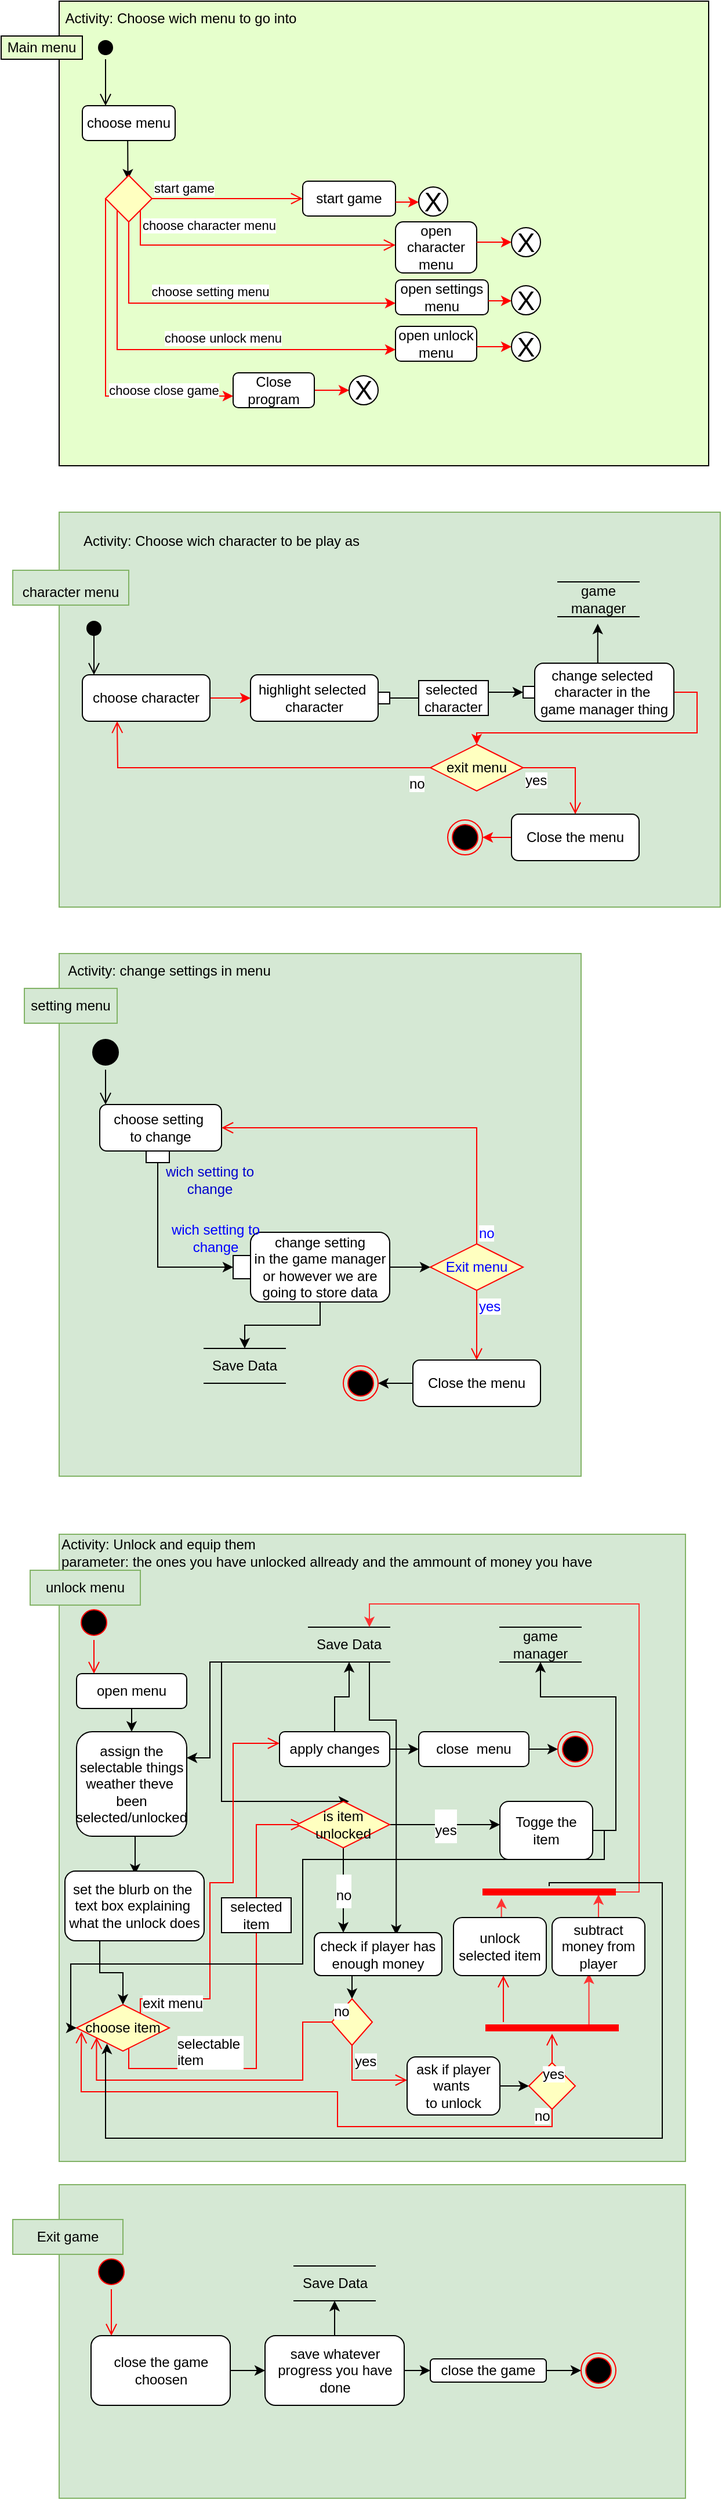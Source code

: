 <mxfile version="20.8.16" type="device" pages="4"><diagram name="main menu" id="9LRN4fxpRaOoYQrtoJJ2"><mxGraphModel dx="1416" dy="818" grid="1" gridSize="10" guides="1" tooltips="1" connect="1" arrows="1" fold="1" page="1" pageScale="1" pageWidth="850" pageHeight="1100" math="0" shadow="0"><root><mxCell id="0"/><mxCell id="1" parent="0"/><mxCell id="_neksKmNf_4khXcUYhxI-6" value="" style="rounded=0;whiteSpace=wrap;html=1;strokeColor=#000000;fillColor=#E6FFCC;movable=0;resizable=0;rotatable=0;deletable=0;editable=0;connectable=0;" parent="1" vertex="1"><mxGeometry x="60" y="40" width="560" height="400" as="geometry"/></mxCell><mxCell id="_neksKmNf_4khXcUYhxI-4" value="" style="ellipse;html=1;shape=startState;fillColor=#000000;strokeColor=#000000;movable=0;resizable=0;rotatable=0;deletable=0;editable=0;connectable=0;" parent="1" vertex="1"><mxGeometry x="90" y="70" width="20" height="20" as="geometry"/></mxCell><mxCell id="_neksKmNf_4khXcUYhxI-5" value="" style="edgeStyle=orthogonalEdgeStyle;html=1;verticalAlign=bottom;endArrow=open;endSize=8;strokeColor=#000000;rounded=0;movable=0;resizable=0;rotatable=0;deletable=0;editable=0;connectable=0;" parent="1" source="_neksKmNf_4khXcUYhxI-4" edge="1"><mxGeometry relative="1" as="geometry"><mxPoint x="100" y="130" as="targetPoint"/><Array as="points"><mxPoint x="100" y="110"/><mxPoint x="100" y="110"/></Array></mxGeometry></mxCell><mxCell id="_neksKmNf_4khXcUYhxI-7" value="Main menu" style="rounded=0;whiteSpace=wrap;html=1;strokeColor=#000000;fillColor=#E6FFCC;movable=0;resizable=0;rotatable=0;deletable=0;editable=0;connectable=0;" parent="1" vertex="1"><mxGeometry x="10" y="70" width="70" height="20" as="geometry"/></mxCell><mxCell id="_neksKmNf_4khXcUYhxI-8" value="Activity: Choose wich menu to go into" style="text;html=1;strokeColor=none;fillColor=none;align=center;verticalAlign=middle;whiteSpace=wrap;rounded=0;movable=0;resizable=0;rotatable=0;deletable=0;editable=0;connectable=0;" parent="1" vertex="1"><mxGeometry x="60" y="40" width="210" height="30" as="geometry"/></mxCell><mxCell id="_neksKmNf_4khXcUYhxI-13" style="edgeStyle=orthogonalEdgeStyle;rounded=0;orthogonalLoop=1;jettySize=auto;html=1;exitX=0.5;exitY=1;exitDx=0;exitDy=0;entryX=0.482;entryY=0.09;entryDx=0;entryDy=0;strokeColor=#000000;entryPerimeter=0;movable=0;resizable=0;rotatable=0;deletable=0;editable=0;connectable=0;" parent="1" target="_neksKmNf_4khXcUYhxI-10" edge="1"><mxGeometry relative="1" as="geometry"><mxPoint x="120" y="130" as="sourcePoint"/><Array as="points"><mxPoint x="119" y="140"/><mxPoint x="119" y="180"/></Array></mxGeometry></mxCell><mxCell id="_neksKmNf_4khXcUYhxI-9" value="choose menu" style="rounded=1;whiteSpace=wrap;html=1;movable=0;resizable=0;rotatable=0;deletable=0;editable=0;connectable=0;" parent="1" vertex="1"><mxGeometry x="80" y="130" width="80" height="30" as="geometry"/></mxCell><mxCell id="_neksKmNf_4khXcUYhxI-14" style="edgeStyle=orthogonalEdgeStyle;rounded=0;orthogonalLoop=1;jettySize=auto;html=1;exitX=0.5;exitY=1;exitDx=0;exitDy=0;strokeColor=#FF0000;movable=0;resizable=0;rotatable=0;deletable=0;editable=0;connectable=0;" parent="1" source="_neksKmNf_4khXcUYhxI-10" edge="1"><mxGeometry relative="1" as="geometry"><mxPoint x="350" y="300" as="targetPoint"/><Array as="points"><mxPoint x="120" y="300"/><mxPoint x="300" y="300"/></Array></mxGeometry></mxCell><mxCell id="_neksKmNf_4khXcUYhxI-15" value="choose setting menu" style="edgeLabel;html=1;align=center;verticalAlign=middle;resizable=0;points=[];movable=0;rotatable=0;deletable=0;editable=0;connectable=0;" parent="_neksKmNf_4khXcUYhxI-14" vertex="1" connectable="0"><mxGeometry x="-0.667" y="3" relative="1" as="geometry"><mxPoint x="67" y="10" as="offset"/></mxGeometry></mxCell><mxCell id="_neksKmNf_4khXcUYhxI-16" style="edgeStyle=orthogonalEdgeStyle;rounded=0;orthogonalLoop=1;jettySize=auto;html=1;exitX=0;exitY=1;exitDx=0;exitDy=0;strokeColor=#FF0000;movable=0;resizable=0;rotatable=0;deletable=0;editable=0;connectable=0;" parent="1" source="_neksKmNf_4khXcUYhxI-10" edge="1"><mxGeometry relative="1" as="geometry"><mxPoint x="350" y="340" as="targetPoint"/><Array as="points"><mxPoint x="110" y="340"/><mxPoint x="320" y="340"/></Array></mxGeometry></mxCell><mxCell id="_neksKmNf_4khXcUYhxI-17" value="choose unlock&amp;nbsp;menu" style="edgeLabel;html=1;align=center;verticalAlign=middle;resizable=0;points=[];movable=0;rotatable=0;deletable=0;editable=0;connectable=0;" parent="_neksKmNf_4khXcUYhxI-16" vertex="1" connectable="0"><mxGeometry x="-0.141" y="5" relative="1" as="geometry"><mxPoint x="56" y="-5" as="offset"/></mxGeometry></mxCell><mxCell id="_neksKmNf_4khXcUYhxI-18" style="edgeStyle=orthogonalEdgeStyle;rounded=0;orthogonalLoop=1;jettySize=auto;html=1;exitX=0;exitY=0.5;exitDx=0;exitDy=0;strokeColor=#FF0000;movable=0;resizable=0;rotatable=0;deletable=0;editable=0;connectable=0;" parent="1" source="_neksKmNf_4khXcUYhxI-10" edge="1"><mxGeometry relative="1" as="geometry"><mxPoint x="210" y="380" as="targetPoint"/><mxPoint x="100" y="200" as="sourcePoint"/><Array as="points"><mxPoint x="100" y="380"/></Array></mxGeometry></mxCell><mxCell id="_neksKmNf_4khXcUYhxI-19" value="choose close game" style="edgeLabel;html=1;align=center;verticalAlign=middle;resizable=0;points=[];movable=0;rotatable=0;deletable=0;editable=0;connectable=0;" parent="_neksKmNf_4khXcUYhxI-18" vertex="1" connectable="0"><mxGeometry x="0.094" y="1" relative="1" as="geometry"><mxPoint x="49" y="12" as="offset"/></mxGeometry></mxCell><mxCell id="_neksKmNf_4khXcUYhxI-10" value="" style="rhombus;whiteSpace=wrap;html=1;fillColor=#ffffc0;strokeColor=#ff0000;movable=0;resizable=0;rotatable=0;deletable=0;editable=0;connectable=0;" parent="1" vertex="1"><mxGeometry x="100" y="190" width="40" height="40" as="geometry"/></mxCell><mxCell id="_neksKmNf_4khXcUYhxI-11" value="start game" style="edgeStyle=orthogonalEdgeStyle;html=1;align=left;verticalAlign=bottom;endArrow=open;endSize=8;strokeColor=#ff0000;rounded=0;movable=0;resizable=0;rotatable=0;deletable=0;editable=0;connectable=0;" parent="1" source="_neksKmNf_4khXcUYhxI-10" edge="1"><mxGeometry x="-1" relative="1" as="geometry"><mxPoint x="270" y="210" as="targetPoint"/><mxPoint as="offset"/></mxGeometry></mxCell><mxCell id="_neksKmNf_4khXcUYhxI-12" value="choose character menu" style="edgeStyle=orthogonalEdgeStyle;html=1;align=left;verticalAlign=top;endArrow=open;endSize=8;strokeColor=#ff0000;rounded=0;exitX=1;exitY=1;exitDx=0;exitDy=0;movable=0;resizable=0;rotatable=0;deletable=0;editable=0;connectable=0;" parent="1" source="_neksKmNf_4khXcUYhxI-10" edge="1"><mxGeometry x="-1" relative="1" as="geometry"><mxPoint x="350" y="250" as="targetPoint"/><Array as="points"><mxPoint x="130" y="250"/><mxPoint x="290" y="250"/></Array></mxGeometry></mxCell><mxCell id="_neksKmNf_4khXcUYhxI-23" style="edgeStyle=orthogonalEdgeStyle;rounded=0;orthogonalLoop=1;jettySize=auto;html=1;exitX=1;exitY=0.5;exitDx=0;exitDy=0;entryX=0;entryY=0.5;entryDx=0;entryDy=0;strokeColor=#FF0000;movable=0;resizable=0;rotatable=0;deletable=0;editable=0;connectable=0;" parent="1" source="_neksKmNf_4khXcUYhxI-21" edge="1"><mxGeometry relative="1" as="geometry"><mxPoint x="310" y="375" as="targetPoint"/></mxGeometry></mxCell><mxCell id="_neksKmNf_4khXcUYhxI-21" value="Close program" style="rounded=1;whiteSpace=wrap;html=1;movable=0;resizable=0;rotatable=0;deletable=0;editable=0;connectable=0;" parent="1" vertex="1"><mxGeometry x="210" y="360" width="70" height="30" as="geometry"/></mxCell><mxCell id="_neksKmNf_4khXcUYhxI-24" value="X" style="ellipse;whiteSpace=wrap;html=1;aspect=fixed;strokeColor=#000000;fontSize=23;fillColor=#ffffff;movable=0;resizable=0;rotatable=0;deletable=0;editable=0;connectable=0;" parent="1" vertex="1"><mxGeometry x="310" y="362.5" width="25" height="25" as="geometry"/></mxCell><mxCell id="_neksKmNf_4khXcUYhxI-25" value="open unlock&lt;br&gt;menu" style="rounded=1;whiteSpace=wrap;html=1;movable=0;resizable=0;rotatable=0;deletable=0;editable=0;connectable=0;" parent="1" vertex="1"><mxGeometry x="350" y="320" width="70" height="30" as="geometry"/></mxCell><mxCell id="_neksKmNf_4khXcUYhxI-26" style="edgeStyle=orthogonalEdgeStyle;rounded=0;orthogonalLoop=1;jettySize=auto;html=1;exitX=1;exitY=0.5;exitDx=0;exitDy=0;entryX=0;entryY=0.5;entryDx=0;entryDy=0;strokeColor=#FF0000;movable=0;resizable=0;rotatable=0;deletable=0;editable=0;connectable=0;" parent="1" edge="1"><mxGeometry relative="1" as="geometry"><mxPoint x="420" y="337.5" as="sourcePoint"/><mxPoint x="450" y="337.5" as="targetPoint"/></mxGeometry></mxCell><mxCell id="_neksKmNf_4khXcUYhxI-27" value="X" style="ellipse;whiteSpace=wrap;html=1;aspect=fixed;strokeColor=#000000;fontSize=23;fillColor=#ffffff;movable=0;resizable=0;rotatable=0;deletable=0;editable=0;connectable=0;" parent="1" vertex="1"><mxGeometry x="450" y="325" width="25" height="25" as="geometry"/></mxCell><mxCell id="_neksKmNf_4khXcUYhxI-28" value="open settings&lt;br&gt;menu" style="rounded=1;whiteSpace=wrap;html=1;movable=0;resizable=0;rotatable=0;deletable=0;editable=0;connectable=0;" parent="1" vertex="1"><mxGeometry x="350" y="280" width="80" height="30" as="geometry"/></mxCell><mxCell id="_neksKmNf_4khXcUYhxI-29" style="edgeStyle=orthogonalEdgeStyle;rounded=0;orthogonalLoop=1;jettySize=auto;html=1;entryX=0;entryY=0.5;entryDx=0;entryDy=0;strokeColor=#FF0000;movable=0;resizable=0;rotatable=0;deletable=0;editable=0;connectable=0;" parent="1" edge="1"><mxGeometry relative="1" as="geometry"><mxPoint x="430" y="298" as="sourcePoint"/><mxPoint x="450" y="297.5" as="targetPoint"/></mxGeometry></mxCell><mxCell id="_neksKmNf_4khXcUYhxI-30" value="X" style="ellipse;whiteSpace=wrap;html=1;aspect=fixed;strokeColor=#000000;fontSize=23;fillColor=#ffffff;movable=0;resizable=0;rotatable=0;deletable=0;editable=0;connectable=0;" parent="1" vertex="1"><mxGeometry x="450" y="285" width="25" height="25" as="geometry"/></mxCell><mxCell id="_neksKmNf_4khXcUYhxI-31" value="open character&lt;br&gt;menu" style="rounded=1;whiteSpace=wrap;html=1;movable=0;resizable=0;rotatable=0;deletable=0;editable=0;connectable=0;" parent="1" vertex="1"><mxGeometry x="350" y="230" width="70" height="44" as="geometry"/></mxCell><mxCell id="_neksKmNf_4khXcUYhxI-32" style="edgeStyle=orthogonalEdgeStyle;rounded=0;orthogonalLoop=1;jettySize=auto;html=1;exitX=1;exitY=0.5;exitDx=0;exitDy=0;entryX=0;entryY=0.5;entryDx=0;entryDy=0;strokeColor=#FF0000;movable=0;resizable=0;rotatable=0;deletable=0;editable=0;connectable=0;" parent="1" edge="1"><mxGeometry relative="1" as="geometry"><mxPoint x="420" y="247.5" as="sourcePoint"/><mxPoint x="450" y="247.5" as="targetPoint"/></mxGeometry></mxCell><mxCell id="_neksKmNf_4khXcUYhxI-33" value="X" style="ellipse;whiteSpace=wrap;html=1;aspect=fixed;strokeColor=#000000;fontSize=23;fillColor=#ffffff;movable=0;resizable=0;rotatable=0;deletable=0;editable=0;connectable=0;" parent="1" vertex="1"><mxGeometry x="450" y="235" width="25" height="25" as="geometry"/></mxCell><mxCell id="_neksKmNf_4khXcUYhxI-34" value="start game" style="rounded=1;whiteSpace=wrap;html=1;movable=0;resizable=0;rotatable=0;deletable=0;editable=0;connectable=0;" parent="1" vertex="1"><mxGeometry x="270" y="195" width="80" height="30" as="geometry"/></mxCell><mxCell id="_neksKmNf_4khXcUYhxI-35" style="edgeStyle=orthogonalEdgeStyle;rounded=0;orthogonalLoop=1;jettySize=auto;html=1;entryX=0;entryY=0.5;entryDx=0;entryDy=0;strokeColor=#FF0000;movable=0;resizable=0;rotatable=0;deletable=0;editable=0;connectable=0;" parent="1" edge="1"><mxGeometry relative="1" as="geometry"><mxPoint x="350" y="213" as="sourcePoint"/><mxPoint x="370" y="212.5" as="targetPoint"/></mxGeometry></mxCell><mxCell id="_neksKmNf_4khXcUYhxI-36" value="X" style="ellipse;whiteSpace=wrap;html=1;aspect=fixed;strokeColor=#000000;fontSize=23;fillColor=#ffffff;movable=0;resizable=0;rotatable=0;deletable=0;editable=0;connectable=0;" parent="1" vertex="1"><mxGeometry x="370" y="200" width="25" height="25" as="geometry"/></mxCell><mxCell id="xnCq-qmwoeUKH3k__JHV-1" value="" style="rounded=0;whiteSpace=wrap;html=1;strokeColor=#82b366;fontSize=23;fillColor=#d5e8d4;movable=0;resizable=0;rotatable=0;deletable=0;editable=0;connectable=0;" parent="1" vertex="1"><mxGeometry x="60" y="480" width="570" height="340" as="geometry"/></mxCell><mxCell id="xnCq-qmwoeUKH3k__JHV-2" value="&lt;font style=&quot;font-size: 12px;&quot;&gt;character menu&lt;/font&gt;" style="rounded=0;whiteSpace=wrap;html=1;strokeColor=#82b366;fontSize=23;fillColor=#d5e8d4;align=center;movable=0;resizable=0;rotatable=0;deletable=0;editable=0;connectable=0;" parent="1" vertex="1"><mxGeometry x="20" y="530" width="100" height="30" as="geometry"/></mxCell><mxCell id="xnCq-qmwoeUKH3k__JHV-3" value="Activity: Choose wich character to be play as" style="text;html=1;strokeColor=none;fillColor=none;align=center;verticalAlign=middle;whiteSpace=wrap;rounded=0;movable=0;resizable=0;rotatable=0;deletable=0;editable=0;connectable=0;" parent="1" vertex="1"><mxGeometry x="70" y="490" width="260" height="30" as="geometry"/></mxCell><mxCell id="xnCq-qmwoeUKH3k__JHV-4" value="" style="ellipse;html=1;shape=startState;fillColor=#000000;strokeColor=#000000;movable=0;resizable=0;rotatable=0;deletable=0;editable=0;connectable=0;" parent="1" vertex="1"><mxGeometry x="80" y="570" width="20" height="20" as="geometry"/></mxCell><mxCell id="xnCq-qmwoeUKH3k__JHV-5" value="" style="edgeStyle=orthogonalEdgeStyle;html=1;verticalAlign=bottom;endArrow=open;endSize=8;strokeColor=#000000;rounded=0;movable=0;resizable=0;rotatable=0;deletable=0;editable=0;connectable=0;" parent="1" edge="1"><mxGeometry relative="1" as="geometry"><mxPoint x="90" y="620" as="targetPoint"/><mxPoint x="90" y="580" as="sourcePoint"/><Array as="points"><mxPoint x="90" y="600"/><mxPoint x="90" y="600"/></Array></mxGeometry></mxCell><mxCell id="xnCq-qmwoeUKH3k__JHV-8" style="edgeStyle=orthogonalEdgeStyle;rounded=0;orthogonalLoop=1;jettySize=auto;html=1;exitX=1;exitY=0.5;exitDx=0;exitDy=0;entryX=0;entryY=0.5;entryDx=0;entryDy=0;strokeColor=#FF0000;fontSize=12;movable=0;resizable=0;rotatable=0;deletable=0;editable=0;connectable=0;" parent="1" source="xnCq-qmwoeUKH3k__JHV-6" target="xnCq-qmwoeUKH3k__JHV-7" edge="1"><mxGeometry relative="1" as="geometry"/></mxCell><mxCell id="xnCq-qmwoeUKH3k__JHV-6" value="choose character" style="rounded=1;whiteSpace=wrap;html=1;strokeColor=#000000;fontSize=12;fillColor=#ffffff;movable=0;resizable=0;rotatable=0;deletable=0;editable=0;connectable=0;" parent="1" vertex="1"><mxGeometry x="80" y="620" width="110" height="40" as="geometry"/></mxCell><mxCell id="xnCq-qmwoeUKH3k__JHV-7" value="highlight selected&amp;nbsp;&lt;br&gt;character" style="rounded=1;whiteSpace=wrap;html=1;strokeColor=#000000;fontSize=12;fillColor=#ffffff;movable=0;resizable=0;rotatable=0;deletable=0;editable=0;connectable=0;" parent="1" vertex="1"><mxGeometry x="225" y="620" width="110" height="40" as="geometry"/></mxCell><mxCell id="xnCq-qmwoeUKH3k__JHV-16" style="edgeStyle=orthogonalEdgeStyle;rounded=0;orthogonalLoop=1;jettySize=auto;html=1;exitX=1;exitY=0.5;exitDx=0;exitDy=0;entryX=0.5;entryY=0;entryDx=0;entryDy=0;strokeColor=#FF0000;fontSize=12;movable=0;resizable=0;rotatable=0;deletable=0;editable=0;connectable=0;" parent="1" source="xnCq-qmwoeUKH3k__JHV-10" target="xnCq-qmwoeUKH3k__JHV-13" edge="1"><mxGeometry relative="1" as="geometry"><Array as="points"><mxPoint x="610" y="635"/><mxPoint x="610" y="670"/><mxPoint x="420" y="670"/></Array></mxGeometry></mxCell><mxCell id="xnCq-qmwoeUKH3k__JHV-58" style="edgeStyle=orthogonalEdgeStyle;rounded=0;orthogonalLoop=1;jettySize=auto;html=1;exitX=0.5;exitY=0;exitDx=0;exitDy=0;entryX=0.491;entryY=1.202;entryDx=0;entryDy=0;entryPerimeter=0;strokeColor=#000000;fontSize=12;fontColor=#000000;movable=0;resizable=0;rotatable=0;deletable=0;editable=0;connectable=0;" parent="1" source="xnCq-qmwoeUKH3k__JHV-10" target="xnCq-qmwoeUKH3k__JHV-57" edge="1"><mxGeometry relative="1" as="geometry"/></mxCell><mxCell id="xnCq-qmwoeUKH3k__JHV-10" value="change selected&amp;nbsp;&lt;br&gt;character in the&amp;nbsp;&lt;br&gt;game manager thing" style="whiteSpace=wrap;html=1;fillColor=#ffffff;strokeColor=#000000;rounded=1;movable=0;resizable=0;rotatable=0;deletable=0;editable=0;connectable=0;" parent="1" vertex="1"><mxGeometry x="470" y="610" width="120" height="50" as="geometry"/></mxCell><mxCell id="xnCq-qmwoeUKH3k__JHV-13" value="exit menu" style="rhombus;whiteSpace=wrap;html=1;fillColor=#ffffc0;strokeColor=#ff0000;fontSize=12;movable=0;resizable=0;rotatable=0;deletable=0;editable=0;connectable=0;" parent="1" vertex="1"><mxGeometry x="380" y="680" width="80" height="40" as="geometry"/></mxCell><mxCell id="xnCq-qmwoeUKH3k__JHV-14" value="yes" style="edgeStyle=orthogonalEdgeStyle;html=1;align=left;verticalAlign=bottom;endArrow=open;endSize=8;strokeColor=#ff0000;rounded=0;fontSize=12;entryX=0.5;entryY=0;entryDx=0;entryDy=0;movable=0;resizable=0;rotatable=0;deletable=0;editable=0;connectable=0;" parent="1" source="xnCq-qmwoeUKH3k__JHV-13" target="xnCq-qmwoeUKH3k__JHV-17" edge="1"><mxGeometry x="-1" y="-20" relative="1" as="geometry"><mxPoint x="500" y="730" as="targetPoint"/><Array as="points"><mxPoint x="505" y="700"/></Array><mxPoint as="offset"/></mxGeometry></mxCell><mxCell id="xnCq-qmwoeUKH3k__JHV-15" value="no" style="edgeStyle=orthogonalEdgeStyle;html=1;align=left;verticalAlign=top;endArrow=open;endSize=8;strokeColor=#ff0000;rounded=0;fontSize=12;movable=0;resizable=0;rotatable=0;deletable=0;editable=0;connectable=0;" parent="1" source="xnCq-qmwoeUKH3k__JHV-13" edge="1"><mxGeometry x="-0.871" relative="1" as="geometry"><mxPoint x="110" y="660" as="targetPoint"/><mxPoint as="offset"/></mxGeometry></mxCell><mxCell id="xnCq-qmwoeUKH3k__JHV-21" style="edgeStyle=orthogonalEdgeStyle;rounded=0;orthogonalLoop=1;jettySize=auto;html=1;exitX=0;exitY=0.5;exitDx=0;exitDy=0;entryX=1;entryY=0.5;entryDx=0;entryDy=0;strokeColor=#FF0000;fontSize=12;movable=0;resizable=0;rotatable=0;deletable=0;editable=0;connectable=0;" parent="1" source="xnCq-qmwoeUKH3k__JHV-17" target="xnCq-qmwoeUKH3k__JHV-19" edge="1"><mxGeometry relative="1" as="geometry"/></mxCell><mxCell id="xnCq-qmwoeUKH3k__JHV-17" value="Close the menu" style="rounded=1;whiteSpace=wrap;html=1;strokeColor=#000000;fontSize=12;fillColor=#ffffff;movable=0;resizable=0;rotatable=0;deletable=0;editable=0;connectable=0;" parent="1" vertex="1"><mxGeometry x="450" y="740" width="110" height="40" as="geometry"/></mxCell><mxCell id="xnCq-qmwoeUKH3k__JHV-19" value="" style="ellipse;html=1;shape=endState;fillColor=#000000;strokeColor=#ff0000;fontSize=12;movable=0;resizable=0;rotatable=0;deletable=0;editable=0;connectable=0;" parent="1" vertex="1"><mxGeometry x="395" y="745" width="30" height="30" as="geometry"/></mxCell><mxCell id="xnCq-qmwoeUKH3k__JHV-22" value="" style="rounded=0;whiteSpace=wrap;html=1;strokeColor=#82b366;fontSize=12;fillColor=#d5e8d4;movable=0;resizable=0;rotatable=0;deletable=0;editable=0;connectable=0;" parent="1" vertex="1"><mxGeometry x="60" y="860" width="450" height="450" as="geometry"/></mxCell><mxCell id="xnCq-qmwoeUKH3k__JHV-23" value="setting menu" style="rounded=0;whiteSpace=wrap;html=1;strokeColor=#82b366;fontSize=12;fillColor=#d5e8d4;movable=0;resizable=0;rotatable=0;deletable=0;editable=0;connectable=0;" parent="1" vertex="1"><mxGeometry x="30" y="890" width="80" height="30" as="geometry"/></mxCell><mxCell id="xnCq-qmwoeUKH3k__JHV-24" value="Activity: change settings in menu" style="text;html=1;strokeColor=none;fillColor=none;align=center;verticalAlign=middle;whiteSpace=wrap;rounded=0;movable=0;resizable=0;rotatable=0;deletable=0;editable=0;connectable=0;" parent="1" vertex="1"><mxGeometry x="60" y="860" width="190" height="30" as="geometry"/></mxCell><mxCell id="xnCq-qmwoeUKH3k__JHV-25" value="" style="ellipse;html=1;shape=startState;fillColor=#000000;strokeColor=#000000;fontSize=12;movable=0;resizable=0;rotatable=0;deletable=0;editable=0;connectable=0;" parent="1" vertex="1"><mxGeometry x="85" y="930" width="30" height="30" as="geometry"/></mxCell><mxCell id="xnCq-qmwoeUKH3k__JHV-26" value="" style="edgeStyle=orthogonalEdgeStyle;html=1;verticalAlign=bottom;endArrow=open;endSize=8;strokeColor=#000000;rounded=0;fontSize=12;movable=0;resizable=0;rotatable=0;deletable=0;editable=0;connectable=0;" parent="1" source="xnCq-qmwoeUKH3k__JHV-25" edge="1"><mxGeometry relative="1" as="geometry"><mxPoint x="100" y="990" as="targetPoint"/><Array as="points"><mxPoint x="100" y="970"/><mxPoint x="100" y="970"/></Array></mxGeometry></mxCell><mxCell id="xnCq-qmwoeUKH3k__JHV-27" value="choose setting&amp;nbsp;&lt;br&gt;to change" style="rounded=1;whiteSpace=wrap;html=1;strokeColor=#000000;fontSize=12;fillColor=#ffffff;movable=0;resizable=0;rotatable=0;deletable=0;editable=0;connectable=0;" parent="1" vertex="1"><mxGeometry x="95" y="990" width="105" height="40" as="geometry"/></mxCell><mxCell id="xnCq-qmwoeUKH3k__JHV-31" style="edgeStyle=orthogonalEdgeStyle;rounded=0;orthogonalLoop=1;jettySize=auto;html=1;entryX=0;entryY=0.5;entryDx=0;entryDy=0;strokeColor=#000000;fontSize=12;movable=0;resizable=0;rotatable=0;deletable=0;editable=0;connectable=0;" parent="1" source="xnCq-qmwoeUKH3k__JHV-28" target="xnCq-qmwoeUKH3k__JHV-30" edge="1"><mxGeometry relative="1" as="geometry"><Array as="points"><mxPoint x="145" y="1130"/></Array></mxGeometry></mxCell><mxCell id="xnCq-qmwoeUKH3k__JHV-28" value="" style="rounded=0;whiteSpace=wrap;html=1;strokeColor=#000000;fontSize=12;fillColor=#ffffff;movable=0;resizable=0;rotatable=0;deletable=0;editable=0;connectable=0;" parent="1" vertex="1"><mxGeometry x="135" y="1030" width="20" height="10" as="geometry"/></mxCell><mxCell id="xnCq-qmwoeUKH3k__JHV-37" style="edgeStyle=orthogonalEdgeStyle;rounded=0;orthogonalLoop=1;jettySize=auto;html=1;entryX=0;entryY=0.5;entryDx=0;entryDy=0;strokeColor=#000000;fontSize=12;fontColor=#0000FF;movable=0;resizable=0;rotatable=0;deletable=0;editable=0;connectable=0;" parent="1" source="xnCq-qmwoeUKH3k__JHV-29" target="xnCq-qmwoeUKH3k__JHV-34" edge="1"><mxGeometry relative="1" as="geometry"/></mxCell><mxCell id="xnCq-qmwoeUKH3k__JHV-56" style="edgeStyle=orthogonalEdgeStyle;rounded=0;orthogonalLoop=1;jettySize=auto;html=1;exitX=0.5;exitY=1;exitDx=0;exitDy=0;entryX=0.5;entryY=0;entryDx=0;entryDy=0;strokeColor=#000000;fontSize=12;fontColor=#000000;movable=0;resizable=0;rotatable=0;deletable=0;editable=0;connectable=0;" parent="1" source="xnCq-qmwoeUKH3k__JHV-29" target="xnCq-qmwoeUKH3k__JHV-55" edge="1"><mxGeometry relative="1" as="geometry"/></mxCell><mxCell id="xnCq-qmwoeUKH3k__JHV-29" value="change setting&lt;br&gt;in the game manager&lt;br&gt;or however we are going to store data" style="rounded=1;whiteSpace=wrap;html=1;strokeColor=#000000;fontSize=12;fillColor=#ffffff;movable=0;resizable=0;rotatable=0;deletable=0;editable=0;connectable=0;" parent="1" vertex="1"><mxGeometry x="225" y="1100" width="120" height="60" as="geometry"/></mxCell><mxCell id="xnCq-qmwoeUKH3k__JHV-30" value="" style="rounded=0;whiteSpace=wrap;html=1;strokeColor=#000000;fontSize=12;fillColor=#ffffff;movable=0;resizable=0;rotatable=0;deletable=0;editable=0;connectable=0;" parent="1" vertex="1"><mxGeometry x="210" y="1120" width="15" height="20" as="geometry"/></mxCell><mxCell id="xnCq-qmwoeUKH3k__JHV-32" value="wich setting to change" style="text;html=1;strokeColor=none;fillColor=none;align=center;verticalAlign=middle;whiteSpace=wrap;rounded=0;fontSize=12;fontColor=#0000CC;movable=0;resizable=0;rotatable=0;deletable=0;editable=0;connectable=0;" parent="1" vertex="1"><mxGeometry x="130" y="1040" width="120" height="30" as="geometry"/></mxCell><mxCell id="xnCq-qmwoeUKH3k__JHV-33" value="wich setting to change" style="text;html=1;strokeColor=none;fillColor=none;align=center;verticalAlign=middle;whiteSpace=wrap;rounded=0;fontSize=12;fontColor=#0000FF;movable=0;resizable=0;rotatable=0;deletable=0;editable=0;connectable=0;" parent="1" vertex="1"><mxGeometry x="135" y="1090" width="120" height="30" as="geometry"/></mxCell><mxCell id="xnCq-qmwoeUKH3k__JHV-34" value="Exit menu" style="rhombus;whiteSpace=wrap;html=1;fillColor=#ffffc0;strokeColor=#ff0000;fontSize=12;fontColor=#0000FF;movable=0;resizable=0;rotatable=0;deletable=0;editable=0;connectable=0;" parent="1" vertex="1"><mxGeometry x="380" y="1110" width="80" height="40" as="geometry"/></mxCell><mxCell id="xnCq-qmwoeUKH3k__JHV-35" value="no" style="edgeStyle=orthogonalEdgeStyle;html=1;align=left;verticalAlign=bottom;endArrow=open;endSize=8;strokeColor=#ff0000;rounded=0;fontSize=12;fontColor=#0000FF;entryX=1;entryY=0.5;entryDx=0;entryDy=0;movable=0;resizable=0;rotatable=0;deletable=0;editable=0;connectable=0;" parent="1" source="xnCq-qmwoeUKH3k__JHV-34" target="xnCq-qmwoeUKH3k__JHV-27" edge="1"><mxGeometry x="-1" relative="1" as="geometry"><mxPoint x="560" y="1130" as="targetPoint"/><Array as="points"><mxPoint x="420" y="1010"/></Array></mxGeometry></mxCell><mxCell id="xnCq-qmwoeUKH3k__JHV-36" value="yes" style="edgeStyle=orthogonalEdgeStyle;html=1;align=left;verticalAlign=top;endArrow=open;endSize=8;strokeColor=#ff0000;rounded=0;fontSize=12;fontColor=#0000FF;movable=0;resizable=0;rotatable=0;deletable=0;editable=0;connectable=0;" parent="1" source="xnCq-qmwoeUKH3k__JHV-34" edge="1"><mxGeometry x="-1" relative="1" as="geometry"><mxPoint x="420" y="1210" as="targetPoint"/></mxGeometry></mxCell><mxCell id="xnCq-qmwoeUKH3k__JHV-40" style="edgeStyle=orthogonalEdgeStyle;rounded=0;orthogonalLoop=1;jettySize=auto;html=1;exitX=0;exitY=0.5;exitDx=0;exitDy=0;entryX=1;entryY=0.5;entryDx=0;entryDy=0;strokeColor=#000000;fontSize=12;fontColor=#0000FF;movable=0;resizable=0;rotatable=0;deletable=0;editable=0;connectable=0;" parent="1" source="xnCq-qmwoeUKH3k__JHV-38" target="xnCq-qmwoeUKH3k__JHV-39" edge="1"><mxGeometry relative="1" as="geometry"/></mxCell><mxCell id="xnCq-qmwoeUKH3k__JHV-38" value="Close the menu" style="rounded=1;whiteSpace=wrap;html=1;strokeColor=#000000;fontSize=12;fillColor=#ffffff;movable=0;resizable=0;rotatable=0;deletable=0;editable=0;connectable=0;" parent="1" vertex="1"><mxGeometry x="365" y="1210" width="110" height="40" as="geometry"/></mxCell><mxCell id="xnCq-qmwoeUKH3k__JHV-39" value="" style="ellipse;html=1;shape=endState;fillColor=#000000;strokeColor=#ff0000;fontSize=12;fontColor=#0000FF;movable=0;resizable=0;rotatable=0;deletable=0;editable=0;connectable=0;" parent="1" vertex="1"><mxGeometry x="305" y="1215" width="30" height="30" as="geometry"/></mxCell><mxCell id="xnCq-qmwoeUKH3k__JHV-44" style="edgeStyle=orthogonalEdgeStyle;rounded=0;orthogonalLoop=1;jettySize=auto;html=1;entryX=0;entryY=0.5;entryDx=0;entryDy=0;strokeColor=#000000;fontSize=12;fontColor=#0000FF;startArrow=none;movable=0;resizable=0;rotatable=0;deletable=0;editable=0;connectable=0;" parent="1" source="xnCq-qmwoeUKH3k__JHV-46" target="xnCq-qmwoeUKH3k__JHV-42" edge="1"><mxGeometry relative="1" as="geometry"><Array as="points"><mxPoint x="400" y="635"/><mxPoint x="400" y="635"/></Array></mxGeometry></mxCell><mxCell id="xnCq-qmwoeUKH3k__JHV-41" value="" style="rounded=0;whiteSpace=wrap;html=1;strokeColor=#000000;fontSize=12;fontColor=#0000FF;fillColor=#ffffff;movable=0;resizable=0;rotatable=0;deletable=0;editable=0;connectable=0;" parent="1" vertex="1"><mxGeometry x="335" y="635" width="10" height="10" as="geometry"/></mxCell><mxCell id="xnCq-qmwoeUKH3k__JHV-42" value="" style="rounded=0;whiteSpace=wrap;html=1;strokeColor=#000000;fontSize=12;fontColor=#0000FF;fillColor=#ffffff;movable=0;resizable=0;rotatable=0;deletable=0;editable=0;connectable=0;" parent="1" vertex="1"><mxGeometry x="460" y="630" width="10" height="10" as="geometry"/></mxCell><mxCell id="xnCq-qmwoeUKH3k__JHV-48" value="" style="edgeStyle=orthogonalEdgeStyle;rounded=0;orthogonalLoop=1;jettySize=auto;html=1;entryX=0;entryY=0.5;entryDx=0;entryDy=0;strokeColor=#000000;fontSize=12;fontColor=#0000FF;endArrow=none;movable=0;resizable=0;rotatable=0;deletable=0;editable=0;connectable=0;" parent="1" source="xnCq-qmwoeUKH3k__JHV-41" target="xnCq-qmwoeUKH3k__JHV-46" edge="1"><mxGeometry relative="1" as="geometry"><mxPoint x="345" y="635" as="sourcePoint"/><mxPoint x="460" y="635" as="targetPoint"/><Array as="points"/></mxGeometry></mxCell><mxCell id="xnCq-qmwoeUKH3k__JHV-46" value="selected&amp;nbsp;&lt;br&gt;character" style="text;html=1;align=center;verticalAlign=middle;whiteSpace=wrap;rounded=0;fontSize=12;strokeColor=default;fillColor=default;movable=0;resizable=0;rotatable=0;deletable=0;editable=0;connectable=0;" parent="1" vertex="1"><mxGeometry x="370" y="625" width="60" height="30" as="geometry"/></mxCell><mxCell id="xnCq-qmwoeUKH3k__JHV-49" value="" style="rounded=0;whiteSpace=wrap;html=1;strokeColor=#82b366;fontSize=12;fillColor=#d5e8d4;movable=0;resizable=0;rotatable=0;deletable=0;editable=0;connectable=0;" parent="1" vertex="1"><mxGeometry x="60" y="1360" width="540" height="540" as="geometry"/></mxCell><mxCell id="xnCq-qmwoeUKH3k__JHV-50" value="&lt;font color=&quot;#000000&quot;&gt;unlock menu&lt;/font&gt;" style="rounded=0;whiteSpace=wrap;html=1;strokeColor=#82b366;fontSize=12;fillColor=#d5e8d4;movable=0;resizable=0;rotatable=0;deletable=0;editable=0;connectable=0;" parent="1" vertex="1"><mxGeometry x="35" y="1391" width="95" height="30" as="geometry"/></mxCell><mxCell id="xnCq-qmwoeUKH3k__JHV-51" value="Activity: Unlock and equip them &lt;br&gt;&lt;div style=&quot;&quot;&gt;&lt;span style=&quot;background-color: initial;&quot;&gt;parameter: the ones you have&amp;nbsp;&lt;/span&gt;&lt;span style=&quot;background-color: initial;&quot;&gt;unlocked allready and the ammount of money you have&lt;/span&gt;&lt;/div&gt;" style="text;html=1;strokeColor=none;fillColor=none;align=left;verticalAlign=middle;whiteSpace=wrap;rounded=0;movable=0;resizable=0;rotatable=0;deletable=0;editable=0;connectable=0;" parent="1" vertex="1"><mxGeometry x="60" y="1361" width="460" height="30" as="geometry"/></mxCell><mxCell id="xnCq-qmwoeUKH3k__JHV-52" value="" style="ellipse;html=1;shape=startState;fillColor=#000000;strokeColor=#ff0000;fontSize=12;fontColor=#000000;movable=0;resizable=0;rotatable=0;deletable=0;editable=0;connectable=0;" parent="1" vertex="1"><mxGeometry x="75" y="1421" width="30" height="30" as="geometry"/></mxCell><mxCell id="xnCq-qmwoeUKH3k__JHV-53" value="" style="edgeStyle=orthogonalEdgeStyle;html=1;verticalAlign=bottom;endArrow=open;endSize=8;strokeColor=#ff0000;rounded=0;fontSize=12;fontColor=#000000;movable=0;resizable=0;rotatable=0;deletable=0;editable=0;connectable=0;" parent="1" source="xnCq-qmwoeUKH3k__JHV-52" edge="1"><mxGeometry relative="1" as="geometry"><mxPoint x="90" y="1480" as="targetPoint"/></mxGeometry></mxCell><mxCell id="xnCq-qmwoeUKH3k__JHV-60" style="edgeStyle=orthogonalEdgeStyle;rounded=0;orthogonalLoop=1;jettySize=auto;html=1;exitX=0.5;exitY=1;exitDx=0;exitDy=0;entryX=0.5;entryY=0;entryDx=0;entryDy=0;strokeColor=#000000;fontSize=12;fontColor=#000000;movable=0;resizable=0;rotatable=0;deletable=0;editable=0;connectable=0;" parent="1" source="xnCq-qmwoeUKH3k__JHV-54" target="xnCq-qmwoeUKH3k__JHV-59" edge="1"><mxGeometry relative="1" as="geometry"/></mxCell><mxCell id="xnCq-qmwoeUKH3k__JHV-54" value="open menu" style="rounded=1;whiteSpace=wrap;html=1;strokeColor=default;fontSize=12;fontColor=#000000;fillColor=default;movable=0;resizable=0;rotatable=0;deletable=0;editable=0;connectable=0;" parent="1" vertex="1"><mxGeometry x="75" y="1480" width="95" height="30" as="geometry"/></mxCell><mxCell id="xnCq-qmwoeUKH3k__JHV-55" value="Save Data" style="shape=partialRectangle;whiteSpace=wrap;html=1;left=0;right=0;fillColor=none;strokeColor=default;fontSize=12;fontColor=#000000;movable=0;resizable=0;rotatable=0;deletable=0;editable=0;connectable=0;" parent="1" vertex="1"><mxGeometry x="185" y="1200" width="70" height="30" as="geometry"/></mxCell><mxCell id="xnCq-qmwoeUKH3k__JHV-57" value="game manager" style="shape=partialRectangle;whiteSpace=wrap;html=1;left=0;right=0;fillColor=none;strokeColor=default;fontSize=12;fontColor=#000000;movable=0;resizable=0;rotatable=0;deletable=0;editable=0;connectable=0;" parent="1" vertex="1"><mxGeometry x="490" y="540" width="70" height="30" as="geometry"/></mxCell><mxCell id="xnCq-qmwoeUKH3k__JHV-131" style="edgeStyle=orthogonalEdgeStyle;rounded=0;orthogonalLoop=1;jettySize=auto;html=1;exitX=0.5;exitY=1;exitDx=0;exitDy=0;entryX=0.504;entryY=0.046;entryDx=0;entryDy=0;entryPerimeter=0;strokeColor=#000000;fontSize=12;fontColor=#000000;movable=0;resizable=0;rotatable=0;deletable=0;editable=0;connectable=0;" parent="1" source="xnCq-qmwoeUKH3k__JHV-59" target="xnCq-qmwoeUKH3k__JHV-129" edge="1"><mxGeometry relative="1" as="geometry"/></mxCell><mxCell id="xnCq-qmwoeUKH3k__JHV-59" value="assign the selectable things&lt;br&gt;weather theve&amp;nbsp;&lt;br&gt;been selected/unlocked" style="rounded=1;whiteSpace=wrap;html=1;strokeColor=default;fontSize=12;fontColor=#000000;fillColor=default;movable=0;resizable=0;rotatable=0;deletable=0;editable=0;connectable=0;" parent="1" vertex="1"><mxGeometry x="75" y="1530" width="95" height="90" as="geometry"/></mxCell><mxCell id="xnCq-qmwoeUKH3k__JHV-63" style="edgeStyle=orthogonalEdgeStyle;rounded=0;orthogonalLoop=1;jettySize=auto;html=1;exitX=0;exitY=1;exitDx=0;exitDy=0;entryX=1;entryY=0.25;entryDx=0;entryDy=0;strokeColor=#000000;fontSize=12;fontColor=#000000;movable=0;resizable=0;rotatable=0;deletable=0;editable=0;connectable=0;" parent="1" source="xnCq-qmwoeUKH3k__JHV-62" target="xnCq-qmwoeUKH3k__JHV-59" edge="1"><mxGeometry relative="1" as="geometry"><Array as="points"><mxPoint x="190" y="1470"/><mxPoint x="190" y="1552"/></Array></mxGeometry></mxCell><mxCell id="xnCq-qmwoeUKH3k__JHV-93" style="edgeStyle=orthogonalEdgeStyle;rounded=0;orthogonalLoop=1;jettySize=auto;html=1;exitX=0;exitY=1;exitDx=0;exitDy=0;strokeColor=#000000;fontSize=12;fontColor=#000000;movable=0;resizable=0;rotatable=0;deletable=0;editable=0;connectable=0;" parent="1" source="xnCq-qmwoeUKH3k__JHV-62" edge="1"><mxGeometry relative="1" as="geometry"><mxPoint x="310" y="1590" as="targetPoint"/><Array as="points"><mxPoint x="200" y="1470"/><mxPoint x="200" y="1590"/></Array></mxGeometry></mxCell><mxCell id="xnCq-qmwoeUKH3k__JHV-100" style="edgeStyle=orthogonalEdgeStyle;rounded=0;orthogonalLoop=1;jettySize=auto;html=1;exitX=0.75;exitY=1;exitDx=0;exitDy=0;entryX=0.642;entryY=0.055;entryDx=0;entryDy=0;entryPerimeter=0;strokeColor=#000000;fontSize=12;fontColor=#000000;movable=0;resizable=0;rotatable=0;deletable=0;editable=0;connectable=0;" parent="1" source="xnCq-qmwoeUKH3k__JHV-62" target="xnCq-qmwoeUKH3k__JHV-99" edge="1"><mxGeometry relative="1" as="geometry"><Array as="points"><mxPoint x="327" y="1520"/><mxPoint x="351" y="1520"/></Array></mxGeometry></mxCell><mxCell id="xnCq-qmwoeUKH3k__JHV-62" value="Save Data" style="shape=partialRectangle;whiteSpace=wrap;html=1;left=0;right=0;fillColor=none;strokeColor=default;fontSize=12;fontColor=#000000;movable=0;resizable=0;rotatable=0;deletable=0;editable=0;connectable=0;" parent="1" vertex="1"><mxGeometry x="275" y="1440" width="70" height="30" as="geometry"/></mxCell><mxCell id="xnCq-qmwoeUKH3k__JHV-75" value="choose item" style="rhombus;whiteSpace=wrap;html=1;fillColor=#ffffc0;strokeColor=#ff0000;fontSize=12;fontColor=#000000;movable=0;resizable=0;rotatable=0;deletable=0;editable=0;connectable=0;" parent="1" vertex="1"><mxGeometry x="75" y="1765" width="80" height="40" as="geometry"/></mxCell><mxCell id="xnCq-qmwoeUKH3k__JHV-76" value="exit menu" style="edgeStyle=orthogonalEdgeStyle;html=1;align=left;verticalAlign=bottom;endArrow=open;endSize=8;strokeColor=#ff0000;rounded=0;fontSize=12;fontColor=#000000;movable=0;resizable=0;rotatable=0;deletable=0;editable=0;connectable=0;" parent="1" source="xnCq-qmwoeUKH3k__JHV-75" edge="1"><mxGeometry x="-1" relative="1" as="geometry"><mxPoint x="250" y="1540" as="targetPoint"/><Array as="points"><mxPoint x="130" y="1760"/><mxPoint x="190" y="1760"/><mxPoint x="190" y="1660"/><mxPoint x="210" y="1660"/><mxPoint x="210" y="1540"/></Array></mxGeometry></mxCell><mxCell id="xnCq-qmwoeUKH3k__JHV-77" value="selectable&amp;nbsp;&lt;br&gt;item" style="edgeStyle=orthogonalEdgeStyle;html=1;align=left;verticalAlign=top;endArrow=open;endSize=8;strokeColor=#ff0000;rounded=0;fontSize=12;fontColor=#000000;movable=0;resizable=0;rotatable=0;deletable=0;editable=0;connectable=0;" parent="1" source="xnCq-qmwoeUKH3k__JHV-75" edge="1"><mxGeometry x="-0.695" y="35" relative="1" as="geometry"><mxPoint x="270" y="1610" as="targetPoint"/><Array as="points"><mxPoint x="120" y="1820"/><mxPoint x="230" y="1820"/><mxPoint x="230" y="1610"/></Array><mxPoint as="offset"/></mxGeometry></mxCell><mxCell id="xnCq-qmwoeUKH3k__JHV-79" style="edgeStyle=orthogonalEdgeStyle;rounded=0;orthogonalLoop=1;jettySize=auto;html=1;exitX=0.5;exitY=0;exitDx=0;exitDy=0;entryX=0.5;entryY=1;entryDx=0;entryDy=0;strokeColor=#000000;fontSize=12;fontColor=#000000;movable=0;resizable=0;rotatable=0;deletable=0;editable=0;connectable=0;" parent="1" source="xnCq-qmwoeUKH3k__JHV-78" target="xnCq-qmwoeUKH3k__JHV-62" edge="1"><mxGeometry relative="1" as="geometry"><Array as="points"><mxPoint x="297" y="1500"/><mxPoint x="310" y="1500"/></Array></mxGeometry></mxCell><mxCell id="xnCq-qmwoeUKH3k__JHV-81" style="edgeStyle=orthogonalEdgeStyle;rounded=0;orthogonalLoop=1;jettySize=auto;html=1;exitX=1;exitY=0.5;exitDx=0;exitDy=0;strokeColor=#000000;fontSize=12;fontColor=#000000;movable=0;resizable=0;rotatable=0;deletable=0;editable=0;connectable=0;" parent="1" source="xnCq-qmwoeUKH3k__JHV-78" edge="1"><mxGeometry relative="1" as="geometry"><mxPoint x="370" y="1545.034" as="targetPoint"/></mxGeometry></mxCell><mxCell id="xnCq-qmwoeUKH3k__JHV-78" value="apply changes" style="rounded=1;whiteSpace=wrap;html=1;strokeColor=default;fontSize=12;fontColor=#000000;fillColor=default;movable=0;resizable=0;rotatable=0;deletable=0;editable=0;connectable=0;" parent="1" vertex="1"><mxGeometry x="250" y="1530" width="95" height="30" as="geometry"/></mxCell><mxCell id="xnCq-qmwoeUKH3k__JHV-84" style="edgeStyle=orthogonalEdgeStyle;rounded=0;orthogonalLoop=1;jettySize=auto;html=1;exitX=1;exitY=0.5;exitDx=0;exitDy=0;entryX=0;entryY=0.5;entryDx=0;entryDy=0;strokeColor=#000000;fontSize=12;fontColor=#000000;movable=0;resizable=0;rotatable=0;deletable=0;editable=0;connectable=0;" parent="1" source="xnCq-qmwoeUKH3k__JHV-80" edge="1"><mxGeometry relative="1" as="geometry"><mxPoint x="490.0" y="1545" as="targetPoint"/></mxGeometry></mxCell><mxCell id="xnCq-qmwoeUKH3k__JHV-80" value="close&amp;nbsp; menu" style="rounded=1;whiteSpace=wrap;html=1;strokeColor=default;fontSize=12;fontColor=#000000;fillColor=default;movable=0;resizable=0;rotatable=0;deletable=0;editable=0;connectable=0;" parent="1" vertex="1"><mxGeometry x="370" y="1530" width="95" height="30" as="geometry"/></mxCell><mxCell id="xnCq-qmwoeUKH3k__JHV-86" value="&lt;font style=&quot;font-size: 12px;&quot;&gt;yes&lt;/font&gt;" style="edgeStyle=orthogonalEdgeStyle;rounded=0;orthogonalLoop=1;jettySize=auto;html=1;exitX=1;exitY=0.5;exitDx=0;exitDy=0;strokeColor=#000000;fontSize=24;fontColor=#000000;movable=0;resizable=0;rotatable=0;deletable=0;editable=0;connectable=0;" parent="1" source="xnCq-qmwoeUKH3k__JHV-85" edge="1"><mxGeometry relative="1" as="geometry"><mxPoint x="440" y="1610" as="targetPoint"/></mxGeometry></mxCell><mxCell id="xnCq-qmwoeUKH3k__JHV-87" value="&lt;font style=&quot;font-size: 12px;&quot;&gt;no&lt;/font&gt;" style="edgeStyle=orthogonalEdgeStyle;rounded=0;orthogonalLoop=1;jettySize=auto;html=1;exitX=0.5;exitY=1;exitDx=0;exitDy=0;strokeColor=#000000;fontSize=24;fontColor=#000000;movable=0;resizable=0;rotatable=0;deletable=0;editable=0;connectable=0;" parent="1" source="xnCq-qmwoeUKH3k__JHV-85" target="xnCq-qmwoeUKH3k__JHV-99" edge="1"><mxGeometry relative="1" as="geometry"><mxPoint x="305" y="1700" as="targetPoint"/><Array as="points"><mxPoint x="305" y="1680"/><mxPoint x="305" y="1680"/></Array></mxGeometry></mxCell><mxCell id="xnCq-qmwoeUKH3k__JHV-85" value="is item unlocked" style="rhombus;whiteSpace=wrap;html=1;fillColor=#ffffc0;strokeColor=#ff0000;fontSize=12;fontColor=#000000;movable=0;resizable=0;rotatable=0;deletable=0;editable=0;connectable=0;" parent="1" vertex="1"><mxGeometry x="265" y="1590" width="80" height="40" as="geometry"/></mxCell><mxCell id="xnCq-qmwoeUKH3k__JHV-89" value="selected item" style="rounded=0;whiteSpace=wrap;html=1;strokeColor=default;fontSize=12;fontColor=#000000;fillColor=default;movable=0;resizable=0;rotatable=0;deletable=0;editable=0;connectable=0;" parent="1" vertex="1"><mxGeometry x="200" y="1673" width="60" height="30" as="geometry"/></mxCell><mxCell id="xnCq-qmwoeUKH3k__JHV-96" style="edgeStyle=orthogonalEdgeStyle;rounded=0;orthogonalLoop=1;jettySize=auto;html=1;entryX=0.5;entryY=1;entryDx=0;entryDy=0;strokeColor=#000000;fontSize=12;fontColor=#000000;movable=0;resizable=0;rotatable=0;deletable=0;editable=0;connectable=0;" parent="1" source="xnCq-qmwoeUKH3k__JHV-94" target="xnCq-qmwoeUKH3k__JHV-95" edge="1"><mxGeometry relative="1" as="geometry"><Array as="points"><mxPoint x="540" y="1615"/><mxPoint x="540" y="1500"/><mxPoint x="475" y="1500"/></Array></mxGeometry></mxCell><mxCell id="xnCq-qmwoeUKH3k__JHV-97" style="edgeStyle=orthogonalEdgeStyle;rounded=0;orthogonalLoop=1;jettySize=auto;html=1;exitX=1;exitY=0.5;exitDx=0;exitDy=0;entryX=0;entryY=0.5;entryDx=0;entryDy=0;strokeColor=#000000;fontSize=12;fontColor=#000000;movable=0;resizable=0;rotatable=0;deletable=0;editable=0;connectable=0;" parent="1" source="xnCq-qmwoeUKH3k__JHV-94" target="xnCq-qmwoeUKH3k__JHV-75" edge="1"><mxGeometry relative="1" as="geometry"><Array as="points"><mxPoint x="530" y="1615"/><mxPoint x="530" y="1640"/><mxPoint x="270" y="1640"/><mxPoint x="270" y="1730"/><mxPoint x="70" y="1730"/></Array></mxGeometry></mxCell><mxCell id="xnCq-qmwoeUKH3k__JHV-94" value="Togge the item" style="rounded=1;whiteSpace=wrap;html=1;strokeColor=default;fontSize=12;fontColor=#000000;fillColor=default;movable=0;resizable=0;rotatable=0;deletable=0;editable=0;connectable=0;" parent="1" vertex="1"><mxGeometry x="440" y="1590" width="80" height="50" as="geometry"/></mxCell><mxCell id="xnCq-qmwoeUKH3k__JHV-95" value="game manager" style="shape=partialRectangle;whiteSpace=wrap;html=1;left=0;right=0;fillColor=none;strokeColor=default;fontSize=12;fontColor=#000000;movable=0;resizable=0;rotatable=0;deletable=0;editable=0;connectable=0;" parent="1" vertex="1"><mxGeometry x="440" y="1440" width="70" height="30" as="geometry"/></mxCell><mxCell id="xnCq-qmwoeUKH3k__JHV-104" style="edgeStyle=orthogonalEdgeStyle;rounded=0;orthogonalLoop=1;jettySize=auto;html=1;exitX=0.5;exitY=1;exitDx=0;exitDy=0;entryX=0.5;entryY=0;entryDx=0;entryDy=0;strokeColor=#000000;fontSize=12;fontColor=#000000;movable=0;resizable=0;rotatable=0;deletable=0;editable=0;connectable=0;" parent="1" source="xnCq-qmwoeUKH3k__JHV-99" target="xnCq-qmwoeUKH3k__JHV-101" edge="1"><mxGeometry relative="1" as="geometry"/></mxCell><mxCell id="xnCq-qmwoeUKH3k__JHV-99" value="check if player has enough money" style="rounded=1;whiteSpace=wrap;html=1;strokeColor=default;fontSize=12;fontColor=#000000;fillColor=default;movable=0;resizable=0;rotatable=0;deletable=0;editable=0;connectable=0;" parent="1" vertex="1"><mxGeometry x="280" y="1703" width="110" height="37" as="geometry"/></mxCell><mxCell id="xnCq-qmwoeUKH3k__JHV-101" value="" style="rhombus;whiteSpace=wrap;html=1;fillColor=#ffffc0;strokeColor=#ff0000;fontSize=12;fontColor=#000000;movable=0;resizable=0;rotatable=0;deletable=0;editable=0;connectable=0;" parent="1" vertex="1"><mxGeometry x="295" y="1760" width="35" height="40" as="geometry"/></mxCell><mxCell id="xnCq-qmwoeUKH3k__JHV-102" value="no" style="edgeStyle=orthogonalEdgeStyle;html=1;align=left;verticalAlign=bottom;endArrow=open;endSize=8;strokeColor=#ff0000;rounded=0;fontSize=12;fontColor=#000000;entryX=0.215;entryY=0.705;entryDx=0;entryDy=0;entryPerimeter=0;movable=0;resizable=0;rotatable=0;deletable=0;editable=0;connectable=0;" parent="1" source="xnCq-qmwoeUKH3k__JHV-101" target="xnCq-qmwoeUKH3k__JHV-75" edge="1"><mxGeometry x="-1" relative="1" as="geometry"><mxPoint x="475" y="1780" as="targetPoint"/><Array as="points"><mxPoint x="270" y="1780"/><mxPoint x="270" y="1830"/><mxPoint x="92" y="1830"/></Array></mxGeometry></mxCell><mxCell id="xnCq-qmwoeUKH3k__JHV-103" value="yes" style="edgeStyle=orthogonalEdgeStyle;html=1;align=left;verticalAlign=top;endArrow=open;endSize=8;strokeColor=#ff0000;rounded=0;fontSize=12;fontColor=#000000;movable=0;resizable=0;rotatable=0;deletable=0;editable=0;connectable=0;" parent="1" source="xnCq-qmwoeUKH3k__JHV-101" edge="1"><mxGeometry x="-1" relative="1" as="geometry"><mxPoint x="360" y="1830" as="targetPoint"/><Array as="points"><mxPoint x="313" y="1830"/><mxPoint x="335" y="1830"/></Array></mxGeometry></mxCell><mxCell id="xnCq-qmwoeUKH3k__JHV-110" value="" style="edgeStyle=orthogonalEdgeStyle;rounded=0;orthogonalLoop=1;jettySize=auto;html=1;strokeColor=#000000;fontSize=12;fontColor=#000000;movable=0;resizable=0;rotatable=0;deletable=0;editable=0;connectable=0;" parent="1" source="xnCq-qmwoeUKH3k__JHV-105" target="xnCq-qmwoeUKH3k__JHV-107" edge="1"><mxGeometry relative="1" as="geometry"/></mxCell><mxCell id="xnCq-qmwoeUKH3k__JHV-105" value="ask if player wants&amp;nbsp;&lt;br&gt;to unlock" style="rounded=1;whiteSpace=wrap;html=1;strokeColor=default;fontSize=12;fontColor=#000000;fillColor=default;movable=0;resizable=0;rotatable=0;deletable=0;editable=0;connectable=0;" parent="1" vertex="1"><mxGeometry x="360" y="1810" width="80" height="50" as="geometry"/></mxCell><mxCell id="xnCq-qmwoeUKH3k__JHV-107" value="" style="rhombus;whiteSpace=wrap;html=1;fillColor=#ffffc0;strokeColor=#ff0000;fontSize=12;fontColor=#000000;movable=0;resizable=0;rotatable=0;deletable=0;editable=0;connectable=0;" parent="1" vertex="1"><mxGeometry x="465" y="1815" width="40" height="40" as="geometry"/></mxCell><mxCell id="xnCq-qmwoeUKH3k__JHV-108" value="no" style="edgeStyle=orthogonalEdgeStyle;html=1;align=left;verticalAlign=bottom;endArrow=open;endSize=8;strokeColor=#ff0000;rounded=0;fontSize=12;fontColor=#000000;movable=0;resizable=0;rotatable=0;deletable=0;editable=0;connectable=0;entryX=0.053;entryY=0.58;entryDx=0;entryDy=0;entryPerimeter=0;" parent="1" source="xnCq-qmwoeUKH3k__JHV-107" target="xnCq-qmwoeUKH3k__JHV-75" edge="1"><mxGeometry x="-0.871" relative="1" as="geometry"><mxPoint x="80" y="1670" as="targetPoint"/><Array as="points"><mxPoint x="485" y="1870"/><mxPoint x="300" y="1870"/><mxPoint x="300" y="1840"/><mxPoint x="79" y="1840"/><mxPoint x="79" y="1810"/><mxPoint x="79" y="1810"/></Array><mxPoint as="offset"/></mxGeometry></mxCell><mxCell id="xnCq-qmwoeUKH3k__JHV-109" value="yes" style="edgeStyle=orthogonalEdgeStyle;html=1;align=left;verticalAlign=top;endArrow=open;endSize=8;strokeColor=#ff0000;rounded=0;fontSize=12;fontColor=#000000;movable=0;resizable=0;rotatable=0;deletable=0;editable=0;connectable=0;" parent="1" source="xnCq-qmwoeUKH3k__JHV-107" edge="1"><mxGeometry x="-0.692" y="10" relative="1" as="geometry"><mxPoint x="485" y="1790" as="targetPoint"/><Array as="points"><mxPoint x="485" y="1790"/><mxPoint x="485" y="1790"/></Array><mxPoint as="offset"/></mxGeometry></mxCell><mxCell id="xnCq-qmwoeUKH3k__JHV-117" style="edgeStyle=orthogonalEdgeStyle;rounded=0;orthogonalLoop=1;jettySize=auto;html=1;exitX=0.75;exitY=0.5;exitDx=0;exitDy=0;exitPerimeter=0;entryX=0.397;entryY=0.963;entryDx=0;entryDy=0;entryPerimeter=0;strokeColor=#FF3333;fontSize=12;fontColor=#000000;fillColor=#f8cecc;movable=0;resizable=0;rotatable=0;deletable=0;editable=0;connectable=0;" parent="1" source="xnCq-qmwoeUKH3k__JHV-112" target="xnCq-qmwoeUKH3k__JHV-116" edge="1"><mxGeometry relative="1" as="geometry"><Array as="points"><mxPoint x="517" y="1785"/></Array></mxGeometry></mxCell><mxCell id="xnCq-qmwoeUKH3k__JHV-112" value="" style="shape=line;html=1;strokeWidth=6;strokeColor=#ff0000;fontSize=12;fontColor=#000000;fillColor=default;movable=0;resizable=0;rotatable=0;deletable=0;editable=0;connectable=0;" parent="1" vertex="1"><mxGeometry x="427.5" y="1780" width="115" height="10" as="geometry"/></mxCell><mxCell id="xnCq-qmwoeUKH3k__JHV-113" value="" style="edgeStyle=orthogonalEdgeStyle;html=1;verticalAlign=bottom;endArrow=open;endSize=8;strokeColor=#ff0000;rounded=0;fontSize=12;fontColor=#000000;movable=0;resizable=0;rotatable=0;deletable=0;editable=0;connectable=0;" parent="1" source="xnCq-qmwoeUKH3k__JHV-112" edge="1"><mxGeometry relative="1" as="geometry"><mxPoint x="443" y="1740" as="targetPoint"/><Array as="points"><mxPoint x="443" y="1770"/><mxPoint x="443" y="1770"/></Array></mxGeometry></mxCell><mxCell id="xnCq-qmwoeUKH3k__JHV-119" style="edgeStyle=orthogonalEdgeStyle;rounded=0;orthogonalLoop=1;jettySize=auto;html=1;exitX=0.5;exitY=0;exitDx=0;exitDy=0;entryX=0.142;entryY=1.034;entryDx=0;entryDy=0;entryPerimeter=0;strokeColor=#FF3333;fontSize=12;fontColor=#000000;movable=0;resizable=0;rotatable=0;deletable=0;editable=0;connectable=0;" parent="1" source="xnCq-qmwoeUKH3k__JHV-115" target="xnCq-qmwoeUKH3k__JHV-118" edge="1"><mxGeometry relative="1" as="geometry"/></mxCell><mxCell id="xnCq-qmwoeUKH3k__JHV-115" value="unlock selected item" style="rounded=1;whiteSpace=wrap;html=1;strokeColor=default;fontSize=12;fontColor=#000000;fillColor=default;movable=0;resizable=0;rotatable=0;deletable=0;editable=0;connectable=0;" parent="1" vertex="1"><mxGeometry x="400" y="1690" width="80" height="50" as="geometry"/></mxCell><mxCell id="xnCq-qmwoeUKH3k__JHV-123" style="edgeStyle=orthogonalEdgeStyle;rounded=0;orthogonalLoop=1;jettySize=auto;html=1;exitX=0.5;exitY=0;exitDx=0;exitDy=0;strokeColor=#FF3333;fontSize=12;fontColor=#000000;movable=0;resizable=0;rotatable=0;deletable=0;editable=0;connectable=0;" parent="1" source="xnCq-qmwoeUKH3k__JHV-116" edge="1"><mxGeometry relative="1" as="geometry"><mxPoint x="525" y="1670" as="targetPoint"/></mxGeometry></mxCell><mxCell id="xnCq-qmwoeUKH3k__JHV-116" value="subtract money from&lt;br&gt;player" style="rounded=1;whiteSpace=wrap;html=1;strokeColor=default;fontSize=12;fontColor=#000000;fillColor=default;movable=0;resizable=0;rotatable=0;deletable=0;editable=0;connectable=0;" parent="1" vertex="1"><mxGeometry x="485" y="1690" width="80" height="50" as="geometry"/></mxCell><mxCell id="xnCq-qmwoeUKH3k__JHV-122" style="edgeStyle=orthogonalEdgeStyle;rounded=0;orthogonalLoop=1;jettySize=auto;html=1;exitX=0.75;exitY=0.5;exitDx=0;exitDy=0;exitPerimeter=0;entryX=0.75;entryY=0;entryDx=0;entryDy=0;strokeColor=#FF3333;fontSize=12;fontColor=#000000;movable=0;resizable=0;rotatable=0;deletable=0;editable=0;connectable=0;" parent="1" source="xnCq-qmwoeUKH3k__JHV-118" target="xnCq-qmwoeUKH3k__JHV-62" edge="1"><mxGeometry relative="1" as="geometry"><Array as="points"><mxPoint x="560" y="1668"/><mxPoint x="560" y="1420"/><mxPoint x="327" y="1420"/></Array></mxGeometry></mxCell><mxCell id="xnCq-qmwoeUKH3k__JHV-125" style="edgeStyle=orthogonalEdgeStyle;rounded=0;orthogonalLoop=1;jettySize=auto;html=1;strokeColor=#000000;fontSize=12;fontColor=#000000;movable=0;resizable=0;rotatable=0;deletable=0;editable=0;connectable=0;entryX=0.328;entryY=0.84;entryDx=0;entryDy=0;entryPerimeter=0;" parent="1" source="xnCq-qmwoeUKH3k__JHV-118" target="xnCq-qmwoeUKH3k__JHV-75" edge="1"><mxGeometry relative="1" as="geometry"><mxPoint x="90" y="1670" as="targetPoint"/><Array as="points"><mxPoint x="483" y="1660"/><mxPoint x="580" y="1660"/><mxPoint x="580" y="1880"/><mxPoint x="100" y="1880"/><mxPoint x="100" y="1802"/><mxPoint x="101" y="1802"/></Array></mxGeometry></mxCell><mxCell id="xnCq-qmwoeUKH3k__JHV-118" value="" style="shape=line;html=1;strokeWidth=6;strokeColor=#ff0000;fontSize=12;fontColor=#000000;fillColor=default;movable=0;resizable=0;rotatable=0;deletable=0;editable=0;connectable=0;" parent="1" vertex="1"><mxGeometry x="425" y="1663" width="115" height="10" as="geometry"/></mxCell><mxCell id="xnCq-qmwoeUKH3k__JHV-126" value="" style="rounded=0;whiteSpace=wrap;html=1;strokeColor=#82b366;fontSize=12;fillColor=#d5e8d4;movable=0;resizable=0;rotatable=0;deletable=0;editable=0;connectable=0;" parent="1" vertex="1"><mxGeometry x="60" y="1920" width="540" height="270" as="geometry"/></mxCell><mxCell id="xnCq-qmwoeUKH3k__JHV-127" value="&lt;font color=&quot;#000000&quot;&gt;Exit game&lt;/font&gt;" style="rounded=0;whiteSpace=wrap;html=1;strokeColor=#82b366;fontSize=12;fillColor=#d5e8d4;movable=0;resizable=0;rotatable=0;deletable=0;editable=0;connectable=0;" parent="1" vertex="1"><mxGeometry x="20" y="1950" width="95" height="30" as="geometry"/></mxCell><mxCell id="xnCq-qmwoeUKH3k__JHV-128" value="" style="ellipse;html=1;shape=endState;fillColor=#000000;strokeColor=#ff0000;fontSize=12;fontColor=#000000;movable=0;resizable=0;rotatable=0;deletable=0;editable=0;connectable=0;" parent="1" vertex="1"><mxGeometry x="490" y="1530" width="30" height="30" as="geometry"/></mxCell><mxCell id="xnCq-qmwoeUKH3k__JHV-132" style="edgeStyle=orthogonalEdgeStyle;rounded=0;orthogonalLoop=1;jettySize=auto;html=1;exitX=0.25;exitY=1;exitDx=0;exitDy=0;strokeColor=#000000;fontSize=12;fontColor=#000000;movable=0;resizable=0;rotatable=0;deletable=0;editable=0;connectable=0;" parent="1" source="xnCq-qmwoeUKH3k__JHV-129" target="xnCq-qmwoeUKH3k__JHV-75" edge="1"><mxGeometry relative="1" as="geometry"/></mxCell><mxCell id="xnCq-qmwoeUKH3k__JHV-129" value="set the blurb on the&amp;nbsp;&lt;br&gt;text box explaining&amp;nbsp;&lt;br&gt;what the unlock does" style="rounded=1;whiteSpace=wrap;html=1;fontSize=12;movable=0;resizable=0;rotatable=0;deletable=0;editable=0;connectable=0;" parent="1" vertex="1"><mxGeometry x="65" y="1650" width="120" height="60" as="geometry"/></mxCell><mxCell id="xnCq-qmwoeUKH3k__JHV-133" value="" style="ellipse;html=1;shape=startState;fillColor=#000000;strokeColor=#ff0000;fontSize=12;fontColor=#000000;movable=0;resizable=0;rotatable=0;deletable=0;editable=0;connectable=0;" parent="1" vertex="1"><mxGeometry x="90" y="1980" width="30" height="30" as="geometry"/></mxCell><mxCell id="xnCq-qmwoeUKH3k__JHV-134" value="" style="edgeStyle=orthogonalEdgeStyle;html=1;verticalAlign=bottom;endArrow=open;endSize=8;strokeColor=#ff0000;rounded=0;fontSize=12;fontColor=#000000;movable=0;resizable=0;rotatable=0;deletable=0;editable=0;connectable=0;" parent="1" source="xnCq-qmwoeUKH3k__JHV-133" edge="1"><mxGeometry relative="1" as="geometry"><mxPoint x="105" y="2050" as="targetPoint"/></mxGeometry></mxCell><mxCell id="xnCq-qmwoeUKH3k__JHV-137" value="" style="edgeStyle=orthogonalEdgeStyle;rounded=0;orthogonalLoop=1;jettySize=auto;html=1;strokeColor=#000000;fontSize=12;fontColor=#000000;movable=0;resizable=0;rotatable=0;deletable=0;editable=0;connectable=0;" parent="1" source="xnCq-qmwoeUKH3k__JHV-135" target="xnCq-qmwoeUKH3k__JHV-136" edge="1"><mxGeometry relative="1" as="geometry"/></mxCell><mxCell id="xnCq-qmwoeUKH3k__JHV-135" value="close the game choosen" style="rounded=1;whiteSpace=wrap;html=1;fontSize=12;movable=0;resizable=0;rotatable=0;deletable=0;editable=0;connectable=0;" parent="1" vertex="1"><mxGeometry x="87.5" y="2050" width="120" height="60" as="geometry"/></mxCell><mxCell id="xnCq-qmwoeUKH3k__JHV-140" style="edgeStyle=orthogonalEdgeStyle;rounded=0;orthogonalLoop=1;jettySize=auto;html=1;entryX=0.5;entryY=1;entryDx=0;entryDy=0;strokeColor=#000000;fontSize=12;fontColor=#000000;movable=0;resizable=0;rotatable=0;deletable=0;editable=0;connectable=0;" parent="1" source="xnCq-qmwoeUKH3k__JHV-136" target="xnCq-qmwoeUKH3k__JHV-138" edge="1"><mxGeometry relative="1" as="geometry"/></mxCell><mxCell id="xnCq-qmwoeUKH3k__JHV-142" style="edgeStyle=orthogonalEdgeStyle;rounded=0;orthogonalLoop=1;jettySize=auto;html=1;exitX=1;exitY=0.5;exitDx=0;exitDy=0;entryX=0;entryY=0.5;entryDx=0;entryDy=0;strokeColor=#000000;fontSize=12;fontColor=#000000;movable=0;resizable=0;rotatable=0;deletable=0;editable=0;connectable=0;" parent="1" source="xnCq-qmwoeUKH3k__JHV-136" target="xnCq-qmwoeUKH3k__JHV-141" edge="1"><mxGeometry relative="1" as="geometry"/></mxCell><mxCell id="xnCq-qmwoeUKH3k__JHV-136" value="save whatever progress you have done" style="whiteSpace=wrap;html=1;rounded=1;movable=0;resizable=0;rotatable=0;deletable=0;editable=0;connectable=0;" parent="1" vertex="1"><mxGeometry x="237.5" y="2050" width="120" height="60" as="geometry"/></mxCell><mxCell id="xnCq-qmwoeUKH3k__JHV-138" value="Save Data" style="shape=partialRectangle;whiteSpace=wrap;html=1;left=0;right=0;fillColor=none;strokeColor=default;fontSize=12;fontColor=#000000;movable=0;resizable=0;rotatable=0;deletable=0;editable=0;connectable=0;" parent="1" vertex="1"><mxGeometry x="262.5" y="1990" width="70" height="30" as="geometry"/></mxCell><mxCell id="xnCq-qmwoeUKH3k__JHV-144" style="edgeStyle=orthogonalEdgeStyle;rounded=0;orthogonalLoop=1;jettySize=auto;html=1;exitX=1;exitY=0.5;exitDx=0;exitDy=0;strokeColor=#000000;fontSize=12;fontColor=#000000;movable=0;resizable=0;rotatable=0;deletable=0;editable=0;connectable=0;" parent="1" source="xnCq-qmwoeUKH3k__JHV-141" target="xnCq-qmwoeUKH3k__JHV-143" edge="1"><mxGeometry relative="1" as="geometry"/></mxCell><mxCell id="xnCq-qmwoeUKH3k__JHV-141" value="close the game" style="whiteSpace=wrap;html=1;rounded=1;movable=0;resizable=0;rotatable=0;deletable=0;editable=0;connectable=0;" parent="1" vertex="1"><mxGeometry x="380" y="2070" width="100" height="20" as="geometry"/></mxCell><mxCell id="xnCq-qmwoeUKH3k__JHV-143" value="" style="ellipse;html=1;shape=endState;fillColor=#000000;strokeColor=#ff0000;fontSize=12;fontColor=#000000;movable=0;resizable=0;rotatable=0;deletable=0;editable=0;connectable=0;" parent="1" vertex="1"><mxGeometry x="510" y="2065" width="30" height="30" as="geometry"/></mxCell></root></mxGraphModel></diagram><diagram id="lqzySHFHX855j9hoPZCK" name="Player"><mxGraphModel dx="1434" dy="836" grid="1" gridSize="10" guides="1" tooltips="1" connect="1" arrows="1" fold="1" page="1" pageScale="1" pageWidth="850" pageHeight="1100" math="0" shadow="0"><root><mxCell id="0"/><mxCell id="1" parent="0"/><mxCell id="18ZTj1NxsAtyke8f8QXX-1" value="" style="rounded=0;whiteSpace=wrap;html=1;strokeColor=#82b366;fontSize=12;fillColor=#d5e8d4;movable=0;resizable=0;rotatable=0;deletable=0;editable=0;connectable=0;" parent="1" vertex="1"><mxGeometry x="40" y="10" width="470" height="350" as="geometry"/></mxCell><mxCell id="18ZTj1NxsAtyke8f8QXX-2" value="&lt;font color=&quot;#000000&quot;&gt;Move Player&lt;/font&gt;" style="rounded=0;whiteSpace=wrap;html=1;strokeColor=#82b366;fontSize=12;fillColor=#d5e8d4;movable=0;resizable=0;rotatable=0;deletable=0;editable=0;connectable=0;" parent="1" vertex="1"><mxGeometry x="20" y="40" width="80" height="20" as="geometry"/></mxCell><mxCell id="18ZTj1NxsAtyke8f8QXX-4" value="activity:&amp;nbsp; move the player and checks for collission&amp;nbsp;[REPEATS EVERY FRAME]&lt;br&gt;paramter: speed modifire variable" style="text;html=1;strokeColor=none;fillColor=none;align=left;verticalAlign=middle;whiteSpace=wrap;rounded=0;fontSize=12;fontColor=#000000;movable=0;resizable=0;rotatable=0;deletable=0;editable=0;connectable=0;" parent="1" vertex="1"><mxGeometry x="40" y="10" width="440" height="30" as="geometry"/></mxCell><mxCell id="fVb_gqImUahlLBOpuqs0-81" style="edgeStyle=orthogonalEdgeStyle;rounded=0;orthogonalLoop=1;jettySize=auto;html=1;entryX=-0.03;entryY=0.573;entryDx=0;entryDy=0;entryPerimeter=0;labelBackgroundColor=#E8E8E8;strokeColor=#FF0000;fontSize=12;fontColor=#2B2B2B;movable=0;resizable=0;rotatable=0;deletable=0;editable=0;connectable=0;" parent="1" source="fVb_gqImUahlLBOpuqs0-1" target="fVb_gqImUahlLBOpuqs0-80" edge="1"><mxGeometry relative="1" as="geometry"><Array as="points"><mxPoint x="88" y="85"/></Array></mxGeometry></mxCell><mxCell id="fVb_gqImUahlLBOpuqs0-1" value="" style="ellipse;html=1;shape=startState;fillColor=#000000;strokeColor=#ff0000;fontSize=12;fontColor=#000000;movable=0;resizable=0;rotatable=0;deletable=0;editable=0;connectable=0;" parent="1" vertex="1"><mxGeometry x="50" y="60" width="30" height="30" as="geometry"/></mxCell><mxCell id="fVb_gqImUahlLBOpuqs0-5" value="gets input from&lt;br&gt;player" style="rounded=1;whiteSpace=wrap;html=1;strokeColor=#666666;fontSize=12;fontColor=#333333;fillColor=#f5f5f5;movable=0;resizable=0;rotatable=0;deletable=0;editable=0;connectable=0;" parent="1" vertex="1"><mxGeometry x="50" y="110" width="80" height="50" as="geometry"/></mxCell><mxCell id="fVb_gqImUahlLBOpuqs0-9" style="edgeStyle=orthogonalEdgeStyle;rounded=0;orthogonalLoop=1;jettySize=auto;html=1;exitX=0.5;exitY=1;exitDx=0;exitDy=0;entryX=0.5;entryY=1;entryDx=0;entryDy=0;strokeColor=#000000;fontSize=12;fontColor=#000000;startArrow=none;movable=0;resizable=0;rotatable=0;deletable=0;editable=0;connectable=0;" parent="1" source="fVb_gqImUahlLBOpuqs0-11" target="fVb_gqImUahlLBOpuqs0-8" edge="1"><mxGeometry relative="1" as="geometry"><Array as="points"><mxPoint x="90" y="210"/></Array></mxGeometry></mxCell><mxCell id="fVb_gqImUahlLBOpuqs0-6" value="" style="rounded=0;whiteSpace=wrap;html=1;strokeColor=#666666;fontSize=12;fontColor=#333333;fillColor=#f5f5f5;movable=0;resizable=0;rotatable=0;deletable=0;editable=0;connectable=0;" parent="1" vertex="1"><mxGeometry x="80" y="160" width="20" height="10" as="geometry"/></mxCell><mxCell id="fVb_gqImUahlLBOpuqs0-20" style="edgeStyle=orthogonalEdgeStyle;rounded=0;orthogonalLoop=1;jettySize=auto;html=1;entryX=0.728;entryY=0.525;entryDx=0;entryDy=0;entryPerimeter=0;strokeColor=#FF0000;fontSize=12;fontColor=#000000;movable=0;resizable=0;rotatable=0;deletable=0;editable=0;connectable=0;" parent="1" source="fVb_gqImUahlLBOpuqs0-7" target="fVb_gqImUahlLBOpuqs0-19" edge="1"><mxGeometry relative="1" as="geometry"><Array as="points"><mxPoint x="250" y="190"/><mxPoint x="250" y="187"/><mxPoint x="262" y="187"/></Array></mxGeometry></mxCell><mxCell id="fVb_gqImUahlLBOpuqs0-7" value="get the base speed&amp;nbsp;&lt;br&gt;of player" style="rounded=1;whiteSpace=wrap;html=1;strokeColor=#666666;fontSize=12;fontColor=#333333;fillColor=#f5f5f5;movable=0;resizable=0;rotatable=0;deletable=0;editable=0;connectable=0;" parent="1" vertex="1"><mxGeometry x="170" y="160" width="76.25" height="60" as="geometry"/></mxCell><mxCell id="fVb_gqImUahlLBOpuqs0-8" value="" style="rounded=0;whiteSpace=wrap;html=1;strokeColor=#666666;fontSize=12;fontColor=#333333;fillColor=#f5f5f5;rotation=90;movable=0;resizable=0;rotatable=0;deletable=0;editable=0;connectable=0;" parent="1" vertex="1"><mxGeometry x="130" y="206.25" width="20" height="7.5" as="geometry"/></mxCell><mxCell id="fVb_gqImUahlLBOpuqs0-12" value="" style="edgeStyle=orthogonalEdgeStyle;rounded=0;orthogonalLoop=1;jettySize=auto;html=1;exitX=0.5;exitY=1;exitDx=0;exitDy=0;entryX=0.5;entryY=1;entryDx=0;entryDy=0;strokeColor=#000000;fontSize=12;fontColor=#000000;endArrow=none;movable=0;resizable=0;rotatable=0;deletable=0;editable=0;connectable=0;" parent="1" source="fVb_gqImUahlLBOpuqs0-6" target="fVb_gqImUahlLBOpuqs0-11" edge="1"><mxGeometry relative="1" as="geometry"><mxPoint x="90" y="170" as="sourcePoint"/><mxPoint x="136.25" y="210" as="targetPoint"/></mxGeometry></mxCell><mxCell id="fVb_gqImUahlLBOpuqs0-11" value="input" style="html=1;strokeColor=#666666;fontSize=12;fontColor=#333333;fillColor=#f5f5f5;movable=0;resizable=0;rotatable=0;deletable=0;editable=0;connectable=0;" parent="1" vertex="1"><mxGeometry x="70" y="180" width="40" height="20" as="geometry"/></mxCell><mxCell id="fVb_gqImUahlLBOpuqs0-14" style="edgeStyle=orthogonalEdgeStyle;rounded=0;orthogonalLoop=1;jettySize=auto;html=1;exitX=0.5;exitY=1;exitDx=0;exitDy=0;entryX=0.5;entryY=0;entryDx=0;entryDy=0;strokeColor=#000000;fontSize=12;fontColor=#000000;movable=0;resizable=0;rotatable=0;deletable=0;editable=0;connectable=0;" parent="1" source="fVb_gqImUahlLBOpuqs0-13" target="fVb_gqImUahlLBOpuqs0-7" edge="1"><mxGeometry relative="1" as="geometry"/></mxCell><mxCell id="fVb_gqImUahlLBOpuqs0-13" value="Player stats" style="shape=partialRectangle;whiteSpace=wrap;html=1;left=0;right=0;fillColor=none;strokeColor=#000000;fontSize=12;fontColor=#000000;movable=0;resizable=0;rotatable=0;deletable=0;editable=0;connectable=0;" parent="1" vertex="1"><mxGeometry x="210" y="70" width="70" height="20" as="geometry"/></mxCell><mxCell id="fVb_gqImUahlLBOpuqs0-18" style="edgeStyle=orthogonalEdgeStyle;rounded=0;orthogonalLoop=1;jettySize=auto;html=1;exitX=0.25;exitY=0.5;exitDx=0;exitDy=0;exitPerimeter=0;entryX=-0.005;entryY=0.557;entryDx=0;entryDy=0;entryPerimeter=0;strokeColor=#FF0000;fontSize=12;fontColor=#000000;movable=0;resizable=0;rotatable=0;deletable=0;editable=0;connectable=0;" parent="1" source="fVb_gqImUahlLBOpuqs0-15" target="fVb_gqImUahlLBOpuqs0-17" edge="1"><mxGeometry relative="1" as="geometry"/></mxCell><mxCell id="fVb_gqImUahlLBOpuqs0-15" value="" style="shape=line;html=1;strokeWidth=6;strokeColor=#ff0000;fontSize=12;fontColor=#000000;fillColor=#000000;rotation=-90;movable=0;resizable=0;rotatable=0;deletable=0;editable=0;connectable=0;" parent="1" vertex="1"><mxGeometry x="84.25" y="213.75" width="123.75" height="10" as="geometry"/></mxCell><mxCell id="fVb_gqImUahlLBOpuqs0-16" value="" style="edgeStyle=orthogonalEdgeStyle;html=1;verticalAlign=bottom;endArrow=open;endSize=8;strokeColor=#ff0000;rounded=0;fontSize=12;fontColor=#000000;exitX=0.714;exitY=0.746;exitDx=0;exitDy=0;exitPerimeter=0;movable=0;resizable=0;rotatable=0;deletable=0;editable=0;connectable=0;" parent="1" source="fVb_gqImUahlLBOpuqs0-15" edge="1"><mxGeometry relative="1" as="geometry"><mxPoint x="170" y="195" as="targetPoint"/><Array as="points"><mxPoint x="149" y="195"/></Array></mxGeometry></mxCell><mxCell id="fVb_gqImUahlLBOpuqs0-17" value="get the speed modifire" style="rounded=1;whiteSpace=wrap;html=1;strokeColor=#666666;fontSize=12;fontColor=#333333;fillColor=#f5f5f5;movable=0;resizable=0;rotatable=0;deletable=0;editable=0;connectable=0;" parent="1" vertex="1"><mxGeometry x="170" y="230" width="76.25" height="36.25" as="geometry"/></mxCell><mxCell id="fVb_gqImUahlLBOpuqs0-23" style="edgeStyle=orthogonalEdgeStyle;rounded=0;orthogonalLoop=1;jettySize=auto;html=1;entryX=0;entryY=0.5;entryDx=0;entryDy=0;strokeColor=#FF0000;fontSize=12;fontColor=#000000;movable=0;resizable=0;rotatable=0;deletable=0;editable=0;connectable=0;" parent="1" source="fVb_gqImUahlLBOpuqs0-19" target="fVb_gqImUahlLBOpuqs0-22" edge="1"><mxGeometry relative="1" as="geometry"/></mxCell><mxCell id="fVb_gqImUahlLBOpuqs0-19" value="" style="shape=line;html=1;strokeWidth=6;strokeColor=#ff0000;fontSize=12;fontColor=#000000;fillColor=#000000;rotation=-90;movable=0;resizable=0;rotatable=0;deletable=0;editable=0;connectable=0;" parent="1" vertex="1"><mxGeometry x="200" y="210" width="123.75" height="10" as="geometry"/></mxCell><mxCell id="fVb_gqImUahlLBOpuqs0-21" style="edgeStyle=orthogonalEdgeStyle;rounded=0;orthogonalLoop=1;jettySize=auto;html=1;entryX=0.728;entryY=0.525;entryDx=0;entryDy=0;entryPerimeter=0;strokeColor=#FF0000;fontSize=12;fontColor=#000000;movable=0;resizable=0;rotatable=0;deletable=0;editable=0;connectable=0;" parent="1" edge="1"><mxGeometry relative="1" as="geometry"><mxPoint x="246.25" y="249.74" as="sourcePoint"/><mxPoint x="262.125" y="246.515" as="targetPoint"/><Array as="points"><mxPoint x="250" y="249.73"/><mxPoint x="250" y="246.73"/><mxPoint x="262" y="246.73"/></Array></mxGeometry></mxCell><mxCell id="fVb_gqImUahlLBOpuqs0-27" style="edgeStyle=orthogonalEdgeStyle;rounded=0;orthogonalLoop=1;jettySize=auto;html=1;exitX=1;exitY=0.5;exitDx=0;exitDy=0;entryX=0;entryY=0.5;entryDx=0;entryDy=0;strokeColor=#FF0000;fontSize=12;fontColor=#000000;movable=0;resizable=0;rotatable=0;deletable=0;editable=0;connectable=0;" parent="1" source="fVb_gqImUahlLBOpuqs0-22" target="fVb_gqImUahlLBOpuqs0-24" edge="1"><mxGeometry relative="1" as="geometry"/></mxCell><mxCell id="fVb_gqImUahlLBOpuqs0-22" value="check rigid body colission" style="rounded=1;whiteSpace=wrap;html=1;strokeColor=#666666;fontSize=12;fontColor=#333333;fillColor=#f5f5f5;movable=1;resizable=1;rotatable=1;deletable=1;editable=1;connectable=1;" parent="1" vertex="1"><mxGeometry x="300" y="189.5" width="70" height="41" as="geometry"/></mxCell><mxCell id="fVb_gqImUahlLBOpuqs0-24" value="is collission&lt;br&gt;real" style="rhombus;whiteSpace=wrap;html=1;fillColor=#ffffc0;strokeColor=#ff0000;fontSize=12;fontColor=#000000;movable=0;resizable=0;rotatable=0;deletable=0;editable=0;connectable=0;" parent="1" vertex="1"><mxGeometry x="390" y="190" width="80" height="40" as="geometry"/></mxCell><mxCell id="fVb_gqImUahlLBOpuqs0-25" value="&lt;font style=&quot;background-color: rgb(232, 232, 232);&quot; color=&quot;#0d0d0d&quot;&gt;no&lt;/font&gt;" style="edgeStyle=orthogonalEdgeStyle;html=1;align=left;verticalAlign=bottom;endArrow=open;endSize=8;strokeColor=#ff0000;rounded=0;fontSize=12;fontColor=#000000;entryX=0.5;entryY=1;entryDx=0;entryDy=0;movable=0;resizable=0;rotatable=0;deletable=0;editable=0;connectable=0;" parent="1" source="fVb_gqImUahlLBOpuqs0-24" target="fVb_gqImUahlLBOpuqs0-116" edge="1"><mxGeometry x="-1" relative="1" as="geometry"><mxPoint x="570" y="210" as="targetPoint"/><Array as="points"/></mxGeometry></mxCell><mxCell id="fVb_gqImUahlLBOpuqs0-26" value="&lt;font color=&quot;#0a0a0a&quot; style=&quot;background-color: rgb(245, 245, 245);&quot;&gt;yes&lt;/font&gt;" style="edgeStyle=orthogonalEdgeStyle;html=1;align=left;verticalAlign=top;endArrow=open;endSize=8;strokeColor=#ff0000;rounded=0;fontSize=12;fontColor=#000000;movable=0;resizable=0;rotatable=0;deletable=0;editable=0;connectable=0;" parent="1" source="fVb_gqImUahlLBOpuqs0-24" edge="1"><mxGeometry x="-1" relative="1" as="geometry"><mxPoint x="430" y="290" as="targetPoint"/></mxGeometry></mxCell><mxCell id="fVb_gqImUahlLBOpuqs0-117" style="edgeStyle=orthogonalEdgeStyle;rounded=0;orthogonalLoop=1;jettySize=auto;html=1;exitX=0;exitY=0.5;exitDx=0;exitDy=0;entryX=1;entryY=0.5;entryDx=0;entryDy=0;labelBackgroundColor=#E8E8E8;strokeColor=#FF0000;fontSize=12;fontColor=#191919;movable=0;resizable=0;rotatable=0;deletable=0;editable=0;connectable=0;" parent="1" source="fVb_gqImUahlLBOpuqs0-28" target="fVb_gqImUahlLBOpuqs0-115" edge="1"><mxGeometry relative="1" as="geometry"/></mxCell><mxCell id="fVb_gqImUahlLBOpuqs0-28" value="move the player the&amp;nbsp;&lt;br&gt;apropreate ammount&lt;br&gt;[base + modifire speed]" style="rounded=1;whiteSpace=wrap;html=1;strokeColor=#666666;fontSize=12;fontColor=#333333;fillColor=#f5f5f5;movable=0;resizable=0;rotatable=0;deletable=0;editable=0;connectable=0;" parent="1" vertex="1"><mxGeometry x="370" y="290" width="130" height="60" as="geometry"/></mxCell><mxCell id="fVb_gqImUahlLBOpuqs0-31" value="" style="rounded=0;whiteSpace=wrap;html=1;strokeColor=#82b366;fontSize=12;fillColor=#d5e8d4;movable=0;resizable=0;rotatable=0;deletable=0;editable=0;connectable=0;" parent="1" vertex="1"><mxGeometry x="40" y="400" width="530" height="440" as="geometry"/></mxCell><mxCell id="fVb_gqImUahlLBOpuqs0-32" value="&lt;font color=&quot;#2b2b2b&quot;&gt;aim at cursor and fire bullet&lt;/font&gt;" style="rounded=0;whiteSpace=wrap;html=1;strokeColor=#82b366;fontSize=12;fillColor=#d5e8d4;movable=0;resizable=0;rotatable=0;deletable=0;editable=0;connectable=0;" parent="1" vertex="1"><mxGeometry x="25" y="430" width="90" height="30" as="geometry"/></mxCell><mxCell id="fVb_gqImUahlLBOpuqs0-78" style="edgeStyle=orthogonalEdgeStyle;rounded=0;orthogonalLoop=1;jettySize=auto;html=1;entryX=0.5;entryY=0;entryDx=0;entryDy=0;labelBackgroundColor=#E8E8E8;strokeColor=#FF0000;fontSize=12;fontColor=#2B2B2B;movable=0;resizable=0;rotatable=0;deletable=0;editable=0;connectable=0;" parent="1" source="fVb_gqImUahlLBOpuqs0-33" target="fVb_gqImUahlLBOpuqs0-77" edge="1"><mxGeometry relative="1" as="geometry"><Array as="points"><mxPoint x="90" y="475"/></Array></mxGeometry></mxCell><mxCell id="fVb_gqImUahlLBOpuqs0-33" value="" style="ellipse;html=1;shape=startState;fillColor=#000000;strokeColor=#ff0000;fontSize=12;fontColor=#2B2B2B;movable=0;resizable=0;rotatable=0;deletable=0;editable=0;connectable=0;" parent="1" vertex="1"><mxGeometry x="45" y="460" width="30" height="30" as="geometry"/></mxCell><mxCell id="fVb_gqImUahlLBOpuqs0-37" style="edgeStyle=orthogonalEdgeStyle;rounded=0;orthogonalLoop=1;jettySize=auto;html=1;exitX=0.5;exitY=1;exitDx=0;exitDy=0;entryX=0;entryY=0.5;entryDx=0;entryDy=0;labelBackgroundColor=#E8E8E8;strokeColor=#FF0000;fontSize=12;fontColor=#2B2B2B;movable=0;resizable=0;rotatable=0;deletable=0;editable=0;connectable=0;" parent="1" source="fVb_gqImUahlLBOpuqs0-35" target="fVb_gqImUahlLBOpuqs0-36" edge="1"><mxGeometry relative="1" as="geometry"/></mxCell><mxCell id="fVb_gqImUahlLBOpuqs0-35" value="get position of mouse" style="rounded=1;whiteSpace=wrap;html=1;strokeColor=#666666;fontSize=12;fontColor=#333333;fillColor=#f5f5f5;movable=0;resizable=0;rotatable=0;deletable=0;editable=0;connectable=0;" parent="1" vertex="1"><mxGeometry x="50" y="540" width="80" height="30" as="geometry"/></mxCell><mxCell id="fVb_gqImUahlLBOpuqs0-40" value="" style="edgeStyle=orthogonalEdgeStyle;rounded=0;orthogonalLoop=1;jettySize=auto;html=1;labelBackgroundColor=#E8E8E8;strokeColor=#FF0000;fontSize=12;fontColor=#2B2B2B;movable=0;resizable=0;rotatable=0;deletable=0;editable=0;connectable=0;" parent="1" source="fVb_gqImUahlLBOpuqs0-36" target="fVb_gqImUahlLBOpuqs0-39" edge="1"><mxGeometry relative="1" as="geometry"/></mxCell><mxCell id="fVb_gqImUahlLBOpuqs0-36" value="get angle of mouse to player" style="rounded=1;whiteSpace=wrap;html=1;strokeColor=#666666;fontSize=12;fontColor=#333333;fillColor=#f5f5f5;movable=0;resizable=0;rotatable=0;deletable=0;editable=0;connectable=0;" parent="1" vertex="1"><mxGeometry x="110" y="597.5" width="80" height="50" as="geometry"/></mxCell><mxCell id="fVb_gqImUahlLBOpuqs0-42" style="edgeStyle=orthogonalEdgeStyle;rounded=0;orthogonalLoop=1;jettySize=auto;html=1;exitX=0.5;exitY=0;exitDx=0;exitDy=0;entryX=0.5;entryY=1;entryDx=0;entryDy=0;labelBackgroundColor=#E8E8E8;strokeColor=#FF0000;fontSize=12;fontColor=#2B2B2B;movable=0;resizable=0;rotatable=0;deletable=0;editable=0;connectable=0;" parent="1" source="fVb_gqImUahlLBOpuqs0-39" target="fVb_gqImUahlLBOpuqs0-41" edge="1"><mxGeometry relative="1" as="geometry"/></mxCell><mxCell id="fVb_gqImUahlLBOpuqs0-48" style="edgeStyle=orthogonalEdgeStyle;rounded=0;orthogonalLoop=1;jettySize=auto;html=1;exitX=1;exitY=0.5;exitDx=0;exitDy=0;labelBackgroundColor=#E8E8E8;strokeColor=#FF0000;fontSize=12;fontColor=#2B2B2B;movable=0;resizable=0;rotatable=0;deletable=0;editable=0;connectable=0;" parent="1" source="fVb_gqImUahlLBOpuqs0-39" target="fVb_gqImUahlLBOpuqs0-47" edge="1"><mxGeometry relative="1" as="geometry"/></mxCell><mxCell id="fVb_gqImUahlLBOpuqs0-39" value="set that angle in player object thing" style="whiteSpace=wrap;html=1;fillColor=#f5f5f5;strokeColor=#666666;fontColor=#333333;rounded=1;movable=0;resizable=0;rotatable=0;deletable=0;editable=0;connectable=0;" parent="1" vertex="1"><mxGeometry x="210" y="600" width="83.75" height="45" as="geometry"/></mxCell><mxCell id="fVb_gqImUahlLBOpuqs0-49" style="edgeStyle=orthogonalEdgeStyle;rounded=0;orthogonalLoop=1;jettySize=auto;html=1;exitX=0.75;exitY=1;exitDx=0;exitDy=0;entryX=0.5;entryY=0;entryDx=0;entryDy=0;labelBackgroundColor=#E8E8E8;strokeColor=#FF0000;fontSize=12;fontColor=#2B2B2B;movable=0;resizable=0;rotatable=0;deletable=0;editable=0;connectable=0;" parent="1" source="fVb_gqImUahlLBOpuqs0-41" target="fVb_gqImUahlLBOpuqs0-47" edge="1"><mxGeometry relative="1" as="geometry"/></mxCell><mxCell id="fVb_gqImUahlLBOpuqs0-58" style="edgeStyle=orthogonalEdgeStyle;rounded=0;orthogonalLoop=1;jettySize=auto;html=1;exitX=0.75;exitY=1;exitDx=0;exitDy=0;entryX=0.5;entryY=0;entryDx=0;entryDy=0;labelBackgroundColor=#E8E8E8;strokeColor=#FF0000;fontSize=12;fontColor=#2B2B2B;movable=0;resizable=0;rotatable=0;deletable=0;editable=0;connectable=0;" parent="1" source="fVb_gqImUahlLBOpuqs0-41" target="fVb_gqImUahlLBOpuqs0-57" edge="1"><mxGeometry relative="1" as="geometry"><Array as="points"><mxPoint x="280" y="520"/><mxPoint x="280" y="550"/><mxPoint x="302" y="550"/></Array></mxGeometry></mxCell><mxCell id="fVb_gqImUahlLBOpuqs0-66" style="edgeStyle=orthogonalEdgeStyle;rounded=0;orthogonalLoop=1;jettySize=auto;html=1;exitX=0.25;exitY=1;exitDx=0;exitDy=0;entryX=0.642;entryY=0.014;entryDx=0;entryDy=0;entryPerimeter=0;labelBackgroundColor=#E8E8E8;strokeColor=#FF0000;fontSize=12;fontColor=#2B2B2B;movable=0;resizable=0;rotatable=0;deletable=0;editable=0;connectable=0;" parent="1" source="fVb_gqImUahlLBOpuqs0-41" target="fVb_gqImUahlLBOpuqs0-65" edge="1"><mxGeometry relative="1" as="geometry"><Array as="points"><mxPoint x="220" y="520"/><mxPoint x="220" y="596"/><mxPoint x="200" y="596"/><mxPoint x="200" y="650"/><mxPoint x="170" y="650"/></Array></mxGeometry></mxCell><mxCell id="fVb_gqImUahlLBOpuqs0-76" style="edgeStyle=orthogonalEdgeStyle;rounded=0;orthogonalLoop=1;jettySize=auto;html=1;exitX=0;exitY=1;exitDx=0;exitDy=0;entryX=1;entryY=0.25;entryDx=0;entryDy=0;labelBackgroundColor=#E8E8E8;strokeColor=#FF0000;fontSize=12;fontColor=#2B2B2B;movable=0;resizable=0;rotatable=0;deletable=0;editable=0;connectable=0;" parent="1" source="fVb_gqImUahlLBOpuqs0-41" target="fVb_gqImUahlLBOpuqs0-67" edge="1"><mxGeometry relative="1" as="geometry"><Array as="points"><mxPoint x="210" y="520"/><mxPoint x="210" y="757"/></Array></mxGeometry></mxCell><mxCell id="fVb_gqImUahlLBOpuqs0-41" value="player stats" style="shape=partialRectangle;whiteSpace=wrap;html=1;left=0;right=0;fillColor=none;strokeColor=#000000;fontSize=12;fontColor=#2B2B2B;movable=0;resizable=0;rotatable=0;deletable=0;editable=0;connectable=0;" parent="1" vertex="1"><mxGeometry x="216.88" y="500" width="70" height="20" as="geometry"/></mxCell><mxCell id="fVb_gqImUahlLBOpuqs0-53" style="edgeStyle=orthogonalEdgeStyle;rounded=0;orthogonalLoop=1;jettySize=auto;html=1;exitX=0.5;exitY=1;exitDx=0;exitDy=0;entryX=0.5;entryY=0;entryDx=0;entryDy=0;labelBackgroundColor=#E8E8E8;strokeColor=#FF0000;fontSize=12;fontColor=#2B2B2B;movable=0;resizable=0;rotatable=0;deletable=0;editable=0;connectable=0;" parent="1" source="fVb_gqImUahlLBOpuqs0-47" target="fVb_gqImUahlLBOpuqs0-50" edge="1"><mxGeometry relative="1" as="geometry"/></mxCell><mxCell id="fVb_gqImUahlLBOpuqs0-47" value="get gun timer" style="whiteSpace=wrap;html=1;fillColor=#f5f5f5;strokeColor=#666666;fontColor=#333333;rounded=1;movable=0;resizable=0;rotatable=0;deletable=0;editable=0;connectable=0;" parent="1" vertex="1"><mxGeometry x="323.75" y="608.75" width="83.75" height="27.5" as="geometry"/></mxCell><mxCell id="fVb_gqImUahlLBOpuqs0-50" value="timer = 0" style="rhombus;whiteSpace=wrap;html=1;fillColor=#ffffc0;strokeColor=#ff0000;fontSize=12;fontColor=#2B2B2B;movable=0;resizable=0;rotatable=0;deletable=0;editable=0;connectable=0;" parent="1" vertex="1"><mxGeometry x="330" y="647.5" width="80" height="40" as="geometry"/></mxCell><mxCell id="fVb_gqImUahlLBOpuqs0-51" value="no" style="edgeStyle=orthogonalEdgeStyle;html=1;align=left;verticalAlign=bottom;endArrow=open;endSize=8;strokeColor=#ff0000;rounded=0;labelBackgroundColor=#E8E8E8;fontSize=12;fontColor=#2B2B2B;movable=0;resizable=0;rotatable=0;deletable=0;editable=0;connectable=0;" parent="1" source="fVb_gqImUahlLBOpuqs0-50" edge="1"><mxGeometry x="-1" relative="1" as="geometry"><mxPoint x="460" y="668" as="targetPoint"/></mxGeometry></mxCell><mxCell id="fVb_gqImUahlLBOpuqs0-52" value="yes" style="edgeStyle=orthogonalEdgeStyle;html=1;align=left;verticalAlign=top;endArrow=open;endSize=8;strokeColor=#ff0000;rounded=0;labelBackgroundColor=#E8E8E8;fontSize=12;fontColor=#2B2B2B;entryX=1.004;entryY=0.425;entryDx=0;entryDy=0;entryPerimeter=0;movable=0;resizable=0;rotatable=0;deletable=0;editable=0;connectable=0;" parent="1" source="fVb_gqImUahlLBOpuqs0-50" target="fVb_gqImUahlLBOpuqs0-57" edge="1"><mxGeometry x="-1" relative="1" as="geometry"><mxPoint x="370" y="747.5" as="targetPoint"/></mxGeometry></mxCell><mxCell id="fVb_gqImUahlLBOpuqs0-75" style="edgeStyle=orthogonalEdgeStyle;rounded=0;orthogonalLoop=1;jettySize=auto;html=1;exitX=0.25;exitY=0;exitDx=0;exitDy=0;entryX=1;entryY=0.5;entryDx=0;entryDy=0;labelBackgroundColor=#E8E8E8;strokeColor=#FF0000;fontSize=12;fontColor=#2B2B2B;movable=0;resizable=0;rotatable=0;deletable=0;editable=0;connectable=0;" parent="1" source="fVb_gqImUahlLBOpuqs0-54" target="fVb_gqImUahlLBOpuqs0-41" edge="1"><mxGeometry relative="1" as="geometry"/></mxCell><mxCell id="fVb_gqImUahlLBOpuqs0-54" value="decrese gun timer by 1" style="whiteSpace=wrap;html=1;fillColor=#f5f5f5;strokeColor=#666666;fontColor=#333333;rounded=1;movable=0;resizable=0;rotatable=0;deletable=0;editable=0;connectable=0;" parent="1" vertex="1"><mxGeometry x="460" y="653.75" width="83.75" height="27.5" as="geometry"/></mxCell><mxCell id="fVb_gqImUahlLBOpuqs0-64" style="edgeStyle=orthogonalEdgeStyle;rounded=0;orthogonalLoop=1;jettySize=auto;html=1;labelBackgroundColor=#E8E8E8;strokeColor=#FF0000;fontSize=12;fontColor=#2B2B2B;entryX=0.32;entryY=0.3;entryDx=0;entryDy=0;entryPerimeter=0;movable=0;resizable=0;rotatable=0;deletable=0;editable=0;connectable=0;" parent="1" source="fVb_gqImUahlLBOpuqs0-57" target="fVb_gqImUahlLBOpuqs0-61" edge="1"><mxGeometry relative="1" as="geometry"/></mxCell><mxCell id="fVb_gqImUahlLBOpuqs0-57" value="get whatever modifires you have from equip and upgraes" style="whiteSpace=wrap;html=1;fillColor=#f5f5f5;strokeColor=#666666;fontColor=#333333;rounded=1;movable=0;resizable=0;rotatable=0;deletable=0;editable=0;connectable=0;" parent="1" vertex="1"><mxGeometry x="260" y="687.5" width="83.75" height="70" as="geometry"/></mxCell><mxCell id="fVb_gqImUahlLBOpuqs0-68" style="edgeStyle=orthogonalEdgeStyle;rounded=0;orthogonalLoop=1;jettySize=auto;html=1;exitX=0.75;exitY=0.5;exitDx=0;exitDy=0;exitPerimeter=0;entryX=1;entryY=0.5;entryDx=0;entryDy=0;labelBackgroundColor=#E8E8E8;strokeColor=#FF0000;fontSize=12;fontColor=#2B2B2B;movable=0;resizable=0;rotatable=0;deletable=0;editable=0;connectable=0;" parent="1" source="fVb_gqImUahlLBOpuqs0-61" target="fVb_gqImUahlLBOpuqs0-67" edge="1"><mxGeometry relative="1" as="geometry"><Array as="points"><mxPoint x="235" y="771"/></Array></mxGeometry></mxCell><mxCell id="fVb_gqImUahlLBOpuqs0-61" value="" style="shape=line;html=1;strokeWidth=6;strokeColor=#ff0000;fontSize=12;fontColor=#2B2B2B;fillColor=#000000;rotation=90;movable=0;resizable=0;rotatable=0;deletable=0;editable=0;connectable=0;" parent="1" vertex="1"><mxGeometry x="165" y="742.5" width="140" height="10" as="geometry"/></mxCell><mxCell id="fVb_gqImUahlLBOpuqs0-62" value="" style="edgeStyle=orthogonalEdgeStyle;html=1;verticalAlign=bottom;endArrow=open;endSize=8;strokeColor=#ff0000;rounded=0;labelBackgroundColor=#E8E8E8;fontSize=12;fontColor=#2B2B2B;exitX=0.12;exitY=0.767;exitDx=0;exitDy=0;exitPerimeter=0;movable=0;resizable=0;rotatable=0;deletable=0;editable=0;connectable=0;" parent="1" source="fVb_gqImUahlLBOpuqs0-61" edge="1"><mxGeometry relative="1" as="geometry"><mxPoint x="200" y="688" as="targetPoint"/><Array as="points"><mxPoint x="215" y="688"/><mxPoint x="200" y="688"/></Array></mxGeometry></mxCell><mxCell id="fVb_gqImUahlLBOpuqs0-70" style="edgeStyle=orthogonalEdgeStyle;rounded=0;orthogonalLoop=1;jettySize=auto;html=1;exitX=0;exitY=0.5;exitDx=0;exitDy=0;entryX=0.242;entryY=0.133;entryDx=0;entryDy=0;entryPerimeter=0;labelBackgroundColor=#E8E8E8;strokeColor=#FF0000;fontSize=12;fontColor=#2B2B2B;movable=0;resizable=0;rotatable=0;deletable=0;editable=0;connectable=0;" parent="1" source="fVb_gqImUahlLBOpuqs0-65" target="fVb_gqImUahlLBOpuqs0-69" edge="1"><mxGeometry relative="1" as="geometry"/></mxCell><mxCell id="fVb_gqImUahlLBOpuqs0-65" value="create bullet using rotation calculated earlier" style="whiteSpace=wrap;html=1;fillColor=#f5f5f5;strokeColor=#666666;fontColor=#333333;rounded=1;movable=0;resizable=0;rotatable=0;deletable=0;editable=0;connectable=0;" parent="1" vertex="1"><mxGeometry x="116.25" y="672.5" width="83.75" height="57.5" as="geometry"/></mxCell><mxCell id="fVb_gqImUahlLBOpuqs0-71" style="edgeStyle=orthogonalEdgeStyle;rounded=0;orthogonalLoop=1;jettySize=auto;html=1;exitX=0;exitY=0.5;exitDx=0;exitDy=0;entryX=0.737;entryY=0.167;entryDx=0;entryDy=0;entryPerimeter=0;labelBackgroundColor=#E8E8E8;strokeColor=#FF0000;fontSize=12;fontColor=#2B2B2B;movable=0;resizable=0;rotatable=0;deletable=0;editable=0;connectable=0;" parent="1" source="fVb_gqImUahlLBOpuqs0-67" target="fVb_gqImUahlLBOpuqs0-69" edge="1"><mxGeometry relative="1" as="geometry"/></mxCell><mxCell id="fVb_gqImUahlLBOpuqs0-67" value="set gun timer to whatever number it is" style="whiteSpace=wrap;html=1;fillColor=#f5f5f5;strokeColor=#666666;fontColor=#333333;rounded=1;movable=0;resizable=0;rotatable=0;deletable=0;editable=0;connectable=0;" parent="1" vertex="1"><mxGeometry x="116.25" y="742.5" width="83.75" height="57.5" as="geometry"/></mxCell><mxCell id="fVb_gqImUahlLBOpuqs0-122" style="edgeStyle=orthogonalEdgeStyle;rounded=0;orthogonalLoop=1;jettySize=auto;html=1;entryX=0.5;entryY=1;entryDx=0;entryDy=0;labelBackgroundColor=#E8E8E8;strokeColor=#FF0000;fontSize=12;fontColor=#191919;startArrow=none;startFill=0;endArrow=classic;endFill=1;movable=0;resizable=0;rotatable=0;deletable=0;editable=0;connectable=0;" parent="1" source="fVb_gqImUahlLBOpuqs0-69" target="fVb_gqImUahlLBOpuqs0-120" edge="1"><mxGeometry relative="1" as="geometry"/></mxCell><mxCell id="fVb_gqImUahlLBOpuqs0-69" value="" style="shape=line;html=1;strokeWidth=6;strokeColor=#ff0000;fontSize=12;fontColor=#2B2B2B;fillColor=#000000;rotation=90;movable=0;resizable=0;rotatable=0;deletable=0;editable=0;connectable=0;" parent="1" vertex="1"><mxGeometry x="30" y="732.5" width="140" height="10" as="geometry"/></mxCell><mxCell id="fVb_gqImUahlLBOpuqs0-74" value="&lt;div style=&quot;&quot;&gt;&lt;span style=&quot;background-color: initial;&quot;&gt;activity: use the players default wepon&amp;nbsp; &amp;nbsp;[REPEATS EVERY FRAME]&lt;/span&gt;&lt;/div&gt;&lt;div style=&quot;&quot;&gt;&lt;span style=&quot;background-color: initial;&quot;&gt;paramaters : player gun timer, whatever upgrades / equipment&amp;nbsp; the player has&lt;/span&gt;&lt;/div&gt;" style="text;html=1;strokeColor=none;fillColor=none;align=left;verticalAlign=middle;whiteSpace=wrap;rounded=0;fontSize=12;fontColor=#2B2B2B;movable=0;resizable=0;rotatable=0;deletable=0;editable=0;connectable=0;" parent="1" vertex="1"><mxGeometry x="40" y="400" width="510" height="30" as="geometry"/></mxCell><mxCell id="fVb_gqImUahlLBOpuqs0-79" style="edgeStyle=orthogonalEdgeStyle;rounded=0;orthogonalLoop=1;jettySize=auto;html=1;exitX=0.5;exitY=1;exitDx=0;exitDy=0;entryX=0.5;entryY=0;entryDx=0;entryDy=0;labelBackgroundColor=#E8E8E8;strokeColor=#FF0000;fontSize=12;fontColor=#2B2B2B;movable=0;resizable=0;rotatable=0;deletable=0;editable=0;connectable=0;" parent="1" source="fVb_gqImUahlLBOpuqs0-77" target="fVb_gqImUahlLBOpuqs0-35" edge="1"><mxGeometry relative="1" as="geometry"/></mxCell><mxCell id="fVb_gqImUahlLBOpuqs0-77" value="unity update()&lt;br&gt;function" style="rounded=1;whiteSpace=wrap;html=1;strokeColor=#666666;fontSize=12;fontColor=#333333;fillColor=#f5f5f5;movable=0;resizable=0;rotatable=0;deletable=0;editable=0;connectable=0;" parent="1" vertex="1"><mxGeometry x="50" y="495" width="80" height="30" as="geometry"/></mxCell><mxCell id="fVb_gqImUahlLBOpuqs0-82" style="edgeStyle=orthogonalEdgeStyle;rounded=0;orthogonalLoop=1;jettySize=auto;html=1;exitX=0.5;exitY=1;exitDx=0;exitDy=0;entryX=0.835;entryY=0;entryDx=0;entryDy=0;entryPerimeter=0;labelBackgroundColor=#E8E8E8;strokeColor=#FF0000;fontSize=12;fontColor=#2B2B2B;movable=0;resizable=0;rotatable=0;deletable=0;editable=0;connectable=0;" parent="1" source="fVb_gqImUahlLBOpuqs0-80" target="fVb_gqImUahlLBOpuqs0-5" edge="1"><mxGeometry relative="1" as="geometry"/></mxCell><mxCell id="fVb_gqImUahlLBOpuqs0-80" value="unity update()&lt;br&gt;function" style="rounded=1;whiteSpace=wrap;html=1;strokeColor=#666666;fontSize=12;fontColor=#333333;fillColor=#f5f5f5;movable=0;resizable=0;rotatable=0;deletable=0;editable=0;connectable=0;" parent="1" vertex="1"><mxGeometry x="90" y="70" width="80" height="30" as="geometry"/></mxCell><mxCell id="fVb_gqImUahlLBOpuqs0-83" value="" style="rounded=0;whiteSpace=wrap;html=1;strokeColor=#82b366;fontSize=12;fillColor=#d5e8d4;movable=0;resizable=0;rotatable=0;deletable=0;editable=0;connectable=0;" parent="1" vertex="1"><mxGeometry x="40" y="880" width="290" height="200" as="geometry"/></mxCell><mxCell id="fVb_gqImUahlLBOpuqs0-84" value="&lt;font color=&quot;#050505&quot;&gt;pause&lt;/font&gt;" style="rounded=0;whiteSpace=wrap;html=1;strokeColor=#82b366;fontSize=12;fillColor=#d5e8d4;movable=0;resizable=0;rotatable=0;deletable=0;editable=0;connectable=0;" parent="1" vertex="1"><mxGeometry x="20" y="910" width="60" height="30" as="geometry"/></mxCell><mxCell id="fVb_gqImUahlLBOpuqs0-85" value="activity: pauses the game and opens the menu" style="text;html=1;strokeColor=none;fillColor=none;align=left;verticalAlign=middle;whiteSpace=wrap;rounded=0;fontSize=12;fontColor=#050505;movable=0;resizable=0;rotatable=0;deletable=0;editable=0;connectable=0;" parent="1" vertex="1"><mxGeometry x="40" y="880" width="290" height="30" as="geometry"/></mxCell><mxCell id="fVb_gqImUahlLBOpuqs0-86" value="" style="ellipse;html=1;shape=startState;fillColor=#000000;strokeColor=#ff0000;fontSize=12;fontColor=#050505;movable=0;resizable=0;rotatable=0;deletable=0;editable=0;connectable=0;" parent="1" vertex="1"><mxGeometry x="50" y="940" width="30" height="30" as="geometry"/></mxCell><mxCell id="fVb_gqImUahlLBOpuqs0-87" value="" style="edgeStyle=orthogonalEdgeStyle;html=1;verticalAlign=bottom;endArrow=open;endSize=8;strokeColor=#ff0000;rounded=0;labelBackgroundColor=#E8E8E8;fontSize=12;fontColor=#050505;movable=0;resizable=0;rotatable=0;deletable=0;editable=0;connectable=0;" parent="1" source="fVb_gqImUahlLBOpuqs0-86" edge="1"><mxGeometry relative="1" as="geometry"><mxPoint x="65" y="990" as="targetPoint"/></mxGeometry></mxCell><mxCell id="fVb_gqImUahlLBOpuqs0-90" value="" style="edgeStyle=orthogonalEdgeStyle;rounded=0;orthogonalLoop=1;jettySize=auto;html=1;labelBackgroundColor=#E8E8E8;strokeColor=#FF0000;fontSize=12;fontColor=#050505;movable=0;resizable=0;rotatable=0;deletable=0;editable=0;connectable=0;" parent="1" source="fVb_gqImUahlLBOpuqs0-88" edge="1"><mxGeometry relative="1" as="geometry"><mxPoint x="170" y="1005.021" as="targetPoint"/></mxGeometry></mxCell><mxCell id="fVb_gqImUahlLBOpuqs0-88" value="user preses pause button" style="rounded=1;whiteSpace=wrap;html=1;strokeColor=#666666;fontSize=12;fillColor=#f5f5f5;fontColor=#333333;movable=0;resizable=0;rotatable=0;deletable=0;editable=0;connectable=0;" parent="1" vertex="1"><mxGeometry x="50" y="990" width="90" height="30" as="geometry"/></mxCell><mxCell id="fVb_gqImUahlLBOpuqs0-100" style="edgeStyle=orthogonalEdgeStyle;rounded=0;orthogonalLoop=1;jettySize=auto;html=1;exitX=0.25;exitY=0.5;exitDx=0;exitDy=0;exitPerimeter=0;entryX=0;entryY=0.5;entryDx=0;entryDy=0;labelBackgroundColor=#E8E8E8;strokeColor=#FF0000;fontSize=12;fontColor=#050505;movable=0;resizable=0;rotatable=0;deletable=0;editable=0;connectable=0;" parent="1" source="fVb_gqImUahlLBOpuqs0-96" target="fVb_gqImUahlLBOpuqs0-99" edge="1"><mxGeometry relative="1" as="geometry"/></mxCell><mxCell id="fVb_gqImUahlLBOpuqs0-101" style="edgeStyle=orthogonalEdgeStyle;rounded=0;orthogonalLoop=1;jettySize=auto;html=1;exitX=0.75;exitY=0.5;exitDx=0;exitDy=0;exitPerimeter=0;entryX=0;entryY=0.5;entryDx=0;entryDy=0;labelBackgroundColor=#E8E8E8;strokeColor=#FF0000;fontSize=12;fontColor=#050505;movable=0;resizable=0;rotatable=0;deletable=0;editable=0;connectable=0;" parent="1" source="fVb_gqImUahlLBOpuqs0-96" target="fVb_gqImUahlLBOpuqs0-98" edge="1"><mxGeometry relative="1" as="geometry"/></mxCell><mxCell id="fVb_gqImUahlLBOpuqs0-96" value="" style="shape=line;html=1;strokeWidth=6;strokeColor=#ff0000;fontSize=12;fontColor=#050505;fillColor=#000000;rotation=-90;movable=0;resizable=0;rotatable=0;deletable=0;editable=0;connectable=0;" parent="1" vertex="1"><mxGeometry x="120" y="1000" width="105" height="10" as="geometry"/></mxCell><mxCell id="fVb_gqImUahlLBOpuqs0-103" style="edgeStyle=orthogonalEdgeStyle;rounded=0;orthogonalLoop=1;jettySize=auto;html=1;exitX=1;exitY=0.5;exitDx=0;exitDy=0;entryX=0.777;entryY=0.378;entryDx=0;entryDy=0;entryPerimeter=0;labelBackgroundColor=#E8E8E8;strokeColor=#FF0000;fontSize=12;fontColor=#050505;movable=0;resizable=0;rotatable=0;deletable=0;editable=0;connectable=0;" parent="1" source="fVb_gqImUahlLBOpuqs0-98" target="fVb_gqImUahlLBOpuqs0-102" edge="1"><mxGeometry relative="1" as="geometry"/></mxCell><mxCell id="fVb_gqImUahlLBOpuqs0-107" style="edgeStyle=orthogonalEdgeStyle;rounded=0;orthogonalLoop=1;jettySize=auto;html=1;exitX=0.5;exitY=0;exitDx=0;exitDy=0;labelBackgroundColor=#E8E8E8;strokeColor=#FF0000;fontSize=12;fontColor=#050505;movable=0;resizable=0;rotatable=0;deletable=0;editable=0;connectable=0;" parent="1" source="fVb_gqImUahlLBOpuqs0-98" edge="1"><mxGeometry relative="1" as="geometry"><mxPoint x="180" y="930" as="targetPoint"/><Array as="points"><mxPoint x="213" y="930"/><mxPoint x="181" y="930"/></Array></mxGeometry></mxCell><mxCell id="fVb_gqImUahlLBOpuqs0-98" value="pause game" style="rounded=1;whiteSpace=wrap;html=1;strokeColor=#666666;fontSize=12;fillColor=#f5f5f5;fontColor=#333333;movable=0;resizable=0;rotatable=0;deletable=0;editable=0;connectable=0;" parent="1" vertex="1"><mxGeometry x="190" y="960" width="45" height="30" as="geometry"/></mxCell><mxCell id="fVb_gqImUahlLBOpuqs0-105" style="edgeStyle=orthogonalEdgeStyle;rounded=0;orthogonalLoop=1;jettySize=auto;html=1;exitX=1;exitY=0.5;exitDx=0;exitDy=0;entryX=0.262;entryY=0.122;entryDx=0;entryDy=0;entryPerimeter=0;labelBackgroundColor=#E8E8E8;strokeColor=#FF0000;fontSize=12;fontColor=#050505;movable=0;resizable=0;rotatable=0;deletable=0;editable=0;connectable=0;" parent="1" source="fVb_gqImUahlLBOpuqs0-99" target="fVb_gqImUahlLBOpuqs0-102" edge="1"><mxGeometry relative="1" as="geometry"/></mxCell><mxCell id="fVb_gqImUahlLBOpuqs0-99" value="spawn pause screen" style="rounded=1;whiteSpace=wrap;html=1;strokeColor=#666666;fontSize=12;fillColor=#f5f5f5;fontColor=#333333;movable=0;resizable=0;rotatable=0;deletable=0;editable=0;connectable=0;" parent="1" vertex="1"><mxGeometry x="190" y="1010" width="45" height="40" as="geometry"/></mxCell><mxCell id="fVb_gqImUahlLBOpuqs0-109" style="edgeStyle=orthogonalEdgeStyle;rounded=0;orthogonalLoop=1;jettySize=auto;html=1;labelBackgroundColor=#E8E8E8;strokeColor=#FF0000;fontSize=12;fontColor=#050505;movable=0;resizable=0;rotatable=0;deletable=0;editable=0;connectable=0;" parent="1" source="fVb_gqImUahlLBOpuqs0-102" edge="1"><mxGeometry relative="1" as="geometry"><mxPoint x="293.75" y="999.97" as="targetPoint"/></mxGeometry></mxCell><mxCell id="fVb_gqImUahlLBOpuqs0-102" value="" style="shape=line;html=1;strokeWidth=6;strokeColor=#ff0000;fontSize=12;fontColor=#050505;fillColor=#000000;rotation=-90;movable=0;resizable=0;rotatable=0;deletable=0;editable=0;connectable=0;" parent="1" vertex="1"><mxGeometry x="200" y="1000" width="105" height="10" as="geometry"/></mxCell><mxCell id="fVb_gqImUahlLBOpuqs0-111" value="" style="rounded=0;whiteSpace=wrap;html=1;strokeColor=#82b366;fontSize=12;fillColor=#d5e8d4;movable=0;resizable=0;rotatable=0;deletable=0;editable=0;connectable=0;" parent="1" vertex="1"><mxGeometry x="680" y="10" width="780" height="540" as="geometry"/></mxCell><mxCell id="fVb_gqImUahlLBOpuqs0-112" value="&lt;font color=&quot;#191919&quot;&gt;equipment&lt;/font&gt;" style="rounded=0;whiteSpace=wrap;html=1;strokeColor=#82b366;fontSize=12;fillColor=#d5e8d4;movable=0;resizable=0;rotatable=0;deletable=0;editable=0;connectable=0;" parent="1" vertex="1"><mxGeometry x="640" y="40" width="90" height="40" as="geometry"/></mxCell><mxCell id="fVb_gqImUahlLBOpuqs0-113" value="activity: do whatever equipment you have and you do it&lt;br&gt;paramaters: the equipment you have" style="text;html=1;strokeColor=none;fillColor=none;align=left;verticalAlign=middle;whiteSpace=wrap;rounded=0;fontSize=12;fontColor=#191919;movable=0;resizable=0;rotatable=0;deletable=0;editable=0;connectable=0;" parent="1" vertex="1"><mxGeometry x="680" y="10" width="540" height="30" as="geometry"/></mxCell><mxCell id="fVb_gqImUahlLBOpuqs0-115" value="" style="ellipse;html=1;shape=endState;fillColor=#000000;strokeColor=#ff0000;fontSize=12;fontColor=#191919;movable=0;resizable=0;rotatable=0;deletable=0;editable=0;connectable=0;" parent="1" vertex="1"><mxGeometry x="287" y="305" width="30" height="30" as="geometry"/></mxCell><mxCell id="fVb_gqImUahlLBOpuqs0-116" value="" style="ellipse;html=1;shape=endState;fillColor=#000000;strokeColor=#ff0000;fontSize=12;fontColor=#191919;movable=0;resizable=0;rotatable=0;deletable=0;editable=0;connectable=0;" parent="1" vertex="1"><mxGeometry x="415" y="120" width="30" height="30" as="geometry"/></mxCell><mxCell id="fVb_gqImUahlLBOpuqs0-118" value="" style="edgeStyle=orthogonalEdgeStyle;rounded=0;orthogonalLoop=1;jettySize=auto;html=1;exitX=0.5;exitY=0;exitDx=0;exitDy=0;entryX=1;entryY=0.5;entryDx=0;entryDy=0;labelBackgroundColor=#E8E8E8;strokeColor=#FF0000;fontSize=12;fontColor=#2B2B2B;movable=0;resizable=0;rotatable=0;deletable=0;editable=0;connectable=0;endArrow=classic;startArrow=none;startFill=0;endFill=1;" parent="1" source="fVb_gqImUahlLBOpuqs0-54" target="fVb_gqImUahlLBOpuqs0-119" edge="1"><mxGeometry relative="1" as="geometry"><mxPoint x="501.875" y="653.75" as="sourcePoint"/><mxPoint x="130" y="555" as="targetPoint"/><Array as="points"><mxPoint x="502" y="480"/></Array></mxGeometry></mxCell><mxCell id="fVb_gqImUahlLBOpuqs0-119" value="" style="ellipse;html=1;shape=endState;fillColor=#000000;strokeColor=#ff0000;fontSize=12;fontColor=#191919;movable=0;resizable=0;rotatable=0;deletable=0;editable=0;connectable=0;" parent="1" vertex="1"><mxGeometry x="510" y="535" width="30" height="30" as="geometry"/></mxCell><mxCell id="fVb_gqImUahlLBOpuqs0-120" value="" style="ellipse;html=1;shape=endState;fillColor=#000000;strokeColor=#ff0000;fontSize=12;fontColor=#191919;movable=0;resizable=0;rotatable=0;deletable=0;editable=0;connectable=0;" parent="1" vertex="1"><mxGeometry x="50" y="686.25" width="30" height="30" as="geometry"/></mxCell><mxCell id="fVb_gqImUahlLBOpuqs0-123" value="" style="ellipse;html=1;shape=endState;fillColor=#000000;strokeColor=#ff0000;fontSize=12;fontColor=#191919;movable=0;resizable=0;rotatable=0;deletable=0;editable=0;connectable=0;" parent="1" vertex="1"><mxGeometry x="294" y="990" width="30" height="30" as="geometry"/></mxCell><mxCell id="fVb_gqImUahlLBOpuqs0-124" value="" style="ellipse;html=1;shape=startState;fillColor=#000000;strokeColor=#ff0000;fontSize=12;fontColor=#191919;movable=0;resizable=0;rotatable=0;deletable=0;editable=0;connectable=0;" parent="1" vertex="1"><mxGeometry x="710" y="90" width="30" height="30" as="geometry"/></mxCell><mxCell id="fVb_gqImUahlLBOpuqs0-125" value="" style="edgeStyle=orthogonalEdgeStyle;html=1;verticalAlign=bottom;endArrow=open;endSize=8;strokeColor=#ff0000;rounded=0;labelBackgroundColor=#E8E8E8;fontSize=12;fontColor=#191919;movable=0;resizable=0;rotatable=0;deletable=0;editable=0;connectable=0;" parent="1" source="fVb_gqImUahlLBOpuqs0-124" edge="1"><mxGeometry relative="1" as="geometry"><mxPoint x="725" y="150" as="targetPoint"/></mxGeometry></mxCell><mxCell id="fVb_gqImUahlLBOpuqs0-132" style="edgeStyle=orthogonalEdgeStyle;rounded=0;orthogonalLoop=1;jettySize=auto;html=1;exitX=0.25;exitY=1;exitDx=0;exitDy=0;labelBackgroundColor=#E8E8E8;strokeColor=#FF0000;fontSize=12;fontColor=#191919;startArrow=none;startFill=0;endArrow=classic;endFill=1;movable=0;resizable=0;rotatable=0;deletable=0;editable=0;connectable=0;" parent="1" source="fVb_gqImUahlLBOpuqs0-126" target="fVb_gqImUahlLBOpuqs0-131" edge="1"><mxGeometry relative="1" as="geometry"><Array as="points"><mxPoint x="810" y="90"/></Array></mxGeometry></mxCell><mxCell id="fVb_gqImUahlLBOpuqs0-126" value="Player stats" style="shape=partialRectangle;whiteSpace=wrap;html=1;left=0;right=0;fillColor=none;strokeColor=#000000;fontSize=12;fontColor=#000000;movable=0;resizable=0;rotatable=0;deletable=0;editable=0;connectable=0;" parent="1" vertex="1"><mxGeometry x="850" y="70" width="70" height="20" as="geometry"/></mxCell><mxCell id="fVb_gqImUahlLBOpuqs0-130" style="edgeStyle=orthogonalEdgeStyle;rounded=0;orthogonalLoop=1;jettySize=auto;html=1;exitX=0.5;exitY=1;exitDx=0;exitDy=0;entryX=0;entryY=0.5;entryDx=0;entryDy=0;labelBackgroundColor=#E8E8E8;strokeColor=#FF0000;fontSize=12;fontColor=#191919;startArrow=none;startFill=0;endArrow=classic;endFill=1;movable=0;resizable=0;rotatable=0;deletable=0;editable=0;connectable=0;" parent="1" source="fVb_gqImUahlLBOpuqs0-127" target="fVb_gqImUahlLBOpuqs0-131" edge="1"><mxGeometry relative="1" as="geometry"><mxPoint x="765.33" y="284.4" as="targetPoint"/><Array as="points"><mxPoint x="740" y="230"/></Array></mxGeometry></mxCell><mxCell id="fVb_gqImUahlLBOpuqs0-127" value="unity update()&lt;br&gt;function" style="rounded=1;whiteSpace=wrap;html=1;strokeColor=#666666;fontSize=12;fontColor=#333333;fillColor=#f5f5f5;movable=0;resizable=0;rotatable=0;deletable=0;editable=0;connectable=0;" parent="1" vertex="1"><mxGeometry x="700" y="150" width="80" height="40" as="geometry"/></mxCell><mxCell id="fVb_gqImUahlLBOpuqs0-131" value="get equipment list" style="rounded=1;whiteSpace=wrap;html=1;strokeColor=#666666;fontSize=12;fontColor=#333333;fillColor=#f5f5f5;movable=0;resizable=0;rotatable=0;deletable=0;editable=0;connectable=0;" parent="1" vertex="1"><mxGeometry x="780" y="200" width="60" height="60" as="geometry"/></mxCell><mxCell id="fVb_gqImUahlLBOpuqs0-156" value="" style="rounded=0;whiteSpace=wrap;html=1;strokeColor=#b85450;fontSize=12;fillColor=#f8cecc;movable=0;resizable=0;rotatable=0;deletable=0;editable=0;connectable=0;" parent="1" vertex="1"><mxGeometry x="895" y="145" width="530" height="390" as="geometry"/></mxCell><mxCell id="fVb_gqImUahlLBOpuqs0-139" value="" style="edgeStyle=orthogonalEdgeStyle;rounded=0;orthogonalLoop=1;jettySize=auto;html=1;labelBackgroundColor=#E8E8E8;strokeColor=#FF0000;fontSize=12;fontColor=#191919;startArrow=none;startFill=0;endArrow=classic;endFill=1;movable=0;resizable=0;rotatable=0;deletable=0;editable=0;connectable=0;" parent="1" source="fVb_gqImUahlLBOpuqs0-133" target="fVb_gqImUahlLBOpuqs0-138" edge="1"><mxGeometry relative="1" as="geometry"/></mxCell><mxCell id="fVb_gqImUahlLBOpuqs0-133" value="" style="rounded=0;whiteSpace=wrap;html=1;strokeColor=#666666;fontSize=12;fontColor=#333333;fillColor=#f5f5f5;movable=0;resizable=0;rotatable=0;deletable=0;editable=0;connectable=0;" parent="1" vertex="1"><mxGeometry x="850" y="380" width="10" height="20" as="geometry"/></mxCell><mxCell id="fVb_gqImUahlLBOpuqs0-136" value="" style="rounded=0;whiteSpace=wrap;html=1;strokeColor=#666666;fontSize=12;fontColor=#333333;fillColor=#f5f5f5;movable=0;resizable=0;rotatable=0;deletable=0;editable=0;connectable=0;" parent="1" vertex="1"><mxGeometry x="1010" y="220.08" width="10" height="20" as="geometry"/></mxCell><mxCell id="fVb_gqImUahlLBOpuqs0-140" style="edgeStyle=orthogonalEdgeStyle;rounded=0;orthogonalLoop=1;jettySize=auto;html=1;entryX=0.5;entryY=0.481;entryDx=0;entryDy=0;labelBackgroundColor=#E8E8E8;strokeColor=#FF0000;fontSize=12;fontColor=#191919;startArrow=none;startFill=0;endArrow=classic;endFill=1;entryPerimeter=0;movable=0;resizable=0;rotatable=0;deletable=0;editable=0;connectable=0;" parent="1" source="fVb_gqImUahlLBOpuqs0-138" target="fVb_gqImUahlLBOpuqs0-136" edge="1"><mxGeometry relative="1" as="geometry"/></mxCell><mxCell id="fVb_gqImUahlLBOpuqs0-138" value="equipment" style="rounded=0;whiteSpace=wrap;html=1;fillColor=#f5f5f5;strokeColor=#666666;fontColor=#333333;movable=0;resizable=0;rotatable=0;deletable=0;editable=0;connectable=0;" parent="1" vertex="1"><mxGeometry x="900" y="218.12" width="60" height="23.75" as="geometry"/></mxCell><mxCell id="fVb_gqImUahlLBOpuqs0-159" style="edgeStyle=orthogonalEdgeStyle;rounded=0;orthogonalLoop=1;jettySize=auto;html=1;exitX=1;exitY=0.5;exitDx=0;exitDy=0;labelBackgroundColor=#E8E8E8;strokeColor=#FF0000;fontSize=12;fontColor=#191919;startArrow=none;startFill=0;endArrow=classic;endFill=1;entryX=0;entryY=0.5;entryDx=0;entryDy=0;movable=0;resizable=0;rotatable=0;deletable=0;editable=0;connectable=0;" parent="1" source="fVb_gqImUahlLBOpuqs0-141" target="fVb_gqImUahlLBOpuqs0-158" edge="1"><mxGeometry relative="1" as="geometry"><mxPoint x="1310.0" y="229.931" as="targetPoint"/></mxGeometry></mxCell><mxCell id="fVb_gqImUahlLBOpuqs0-141" value="get equipment list" style="rounded=1;whiteSpace=wrap;html=1;strokeColor=#666666;fontSize=12;fontColor=#333333;fillColor=#f5f5f5;movable=0;resizable=0;rotatable=0;deletable=0;editable=0;connectable=0;" parent="1" vertex="1"><mxGeometry x="1020" y="200.07" width="60" height="60" as="geometry"/></mxCell><mxCell id="fVb_gqImUahlLBOpuqs0-142" value="iterate threw list and&amp;nbsp;&lt;br&gt;do the next thing&lt;br&gt;for every thing in list" style="whiteSpace=wrap;html=1;fillColor=#f5f5f5;strokeColor=#666666;fontColor=#333333;rounded=1;movable=0;resizable=0;rotatable=0;deletable=0;editable=0;connectable=0;" parent="1" vertex="1"><mxGeometry x="730" y="360" width="120" height="60" as="geometry"/></mxCell><mxCell id="fVb_gqImUahlLBOpuqs0-150" value="" style="edgeStyle=orthogonalEdgeStyle;rounded=0;orthogonalLoop=1;jettySize=auto;html=1;labelBackgroundColor=#E8E8E8;strokeColor=#FF0000;fontSize=12;fontColor=#191919;startArrow=none;startFill=0;endArrow=classic;endFill=1;movable=0;resizable=0;rotatable=0;deletable=0;editable=0;connectable=0;" parent="1" source="fVb_gqImUahlLBOpuqs0-151" target="fVb_gqImUahlLBOpuqs0-153" edge="1"><mxGeometry relative="1" as="geometry"/></mxCell><mxCell id="fVb_gqImUahlLBOpuqs0-151" value="" style="rounded=0;whiteSpace=wrap;html=1;strokeColor=#666666;fontSize=12;fontColor=#333333;fillColor=#f5f5f5;movable=0;resizable=0;rotatable=0;deletable=0;editable=0;connectable=0;" parent="1" vertex="1"><mxGeometry x="840" y="220" width="10" height="20" as="geometry"/></mxCell><mxCell id="fVb_gqImUahlLBOpuqs0-152" style="edgeStyle=orthogonalEdgeStyle;rounded=0;orthogonalLoop=1;jettySize=auto;html=1;entryX=-0.064;entryY=0.594;entryDx=0;entryDy=0;labelBackgroundColor=#E8E8E8;strokeColor=#FF0000;fontSize=12;fontColor=#191919;startArrow=none;startFill=0;endArrow=classic;endFill=1;entryPerimeter=0;movable=0;resizable=0;rotatable=0;deletable=0;editable=0;connectable=0;" parent="1" source="fVb_gqImUahlLBOpuqs0-153" target="fVb_gqImUahlLBOpuqs0-154" edge="1"><mxGeometry relative="1" as="geometry"><mxPoint x="985" y="229.62" as="targetPoint"/></mxGeometry></mxCell><mxCell id="fVb_gqImUahlLBOpuqs0-154" value="" style="rounded=0;whiteSpace=wrap;html=1;strokeColor=#666666;fontSize=12;fontColor=#333333;fillColor=#f5f5f5;movable=0;resizable=0;rotatable=0;deletable=0;editable=0;connectable=0;" parent="1" vertex="1"><mxGeometry x="720" y="380" width="10" height="20" as="geometry"/></mxCell><mxCell id="fVb_gqImUahlLBOpuqs0-157" value="NOTE : things that will be done for every piece of equipment in the list of &lt;span style=&quot;white-space: pre;&quot;&gt;&#9;&lt;/span&gt;&lt;span style=&quot;white-space: pre;&quot;&gt;&#9;&lt;/span&gt;equipment that the player has" style="text;html=1;strokeColor=none;fillColor=none;align=left;verticalAlign=middle;whiteSpace=wrap;rounded=0;fontSize=12;fontColor=#191919;movable=0;resizable=0;rotatable=0;deletable=0;editable=0;connectable=0;" parent="1" vertex="1"><mxGeometry x="900" y="150" width="410" height="30" as="geometry"/></mxCell><mxCell id="fVb_gqImUahlLBOpuqs0-163" style="edgeStyle=orthogonalEdgeStyle;rounded=0;orthogonalLoop=1;jettySize=auto;html=1;labelBackgroundColor=#E8E8E8;strokeColor=#FF0000;fontSize=12;fontColor=#191919;startArrow=none;startFill=0;endArrow=classic;endFill=1;movable=0;resizable=0;rotatable=0;deletable=0;editable=0;connectable=0;" parent="1" source="fVb_gqImUahlLBOpuqs0-158" edge="1"><mxGeometry relative="1" as="geometry"><mxPoint x="1390" y="230.06" as="targetPoint"/></mxGeometry></mxCell><mxCell id="fVb_gqImUahlLBOpuqs0-158" value="get the equipment timer" style="rounded=1;whiteSpace=wrap;html=1;strokeColor=#666666;fontSize=12;fontColor=#333333;fillColor=#f5f5f5;movable=0;resizable=0;rotatable=0;deletable=0;editable=0;connectable=0;" parent="1" vertex="1"><mxGeometry x="1110" y="200.13" width="60" height="60" as="geometry"/></mxCell><mxCell id="fVb_gqImUahlLBOpuqs0-177" value="" style="edgeStyle=orthogonalEdgeStyle;rounded=0;orthogonalLoop=1;jettySize=auto;html=1;labelBackgroundColor=#E8E8E8;strokeColor=#FF0000;fontSize=12;fontColor=#191919;startArrow=none;startFill=0;endArrow=classic;endFill=1;movable=0;resizable=0;rotatable=0;deletable=0;editable=0;connectable=0;" parent="1" source="fVb_gqImUahlLBOpuqs0-160" target="fVb_gqImUahlLBOpuqs0-164" edge="1"><mxGeometry relative="1" as="geometry"/></mxCell><mxCell id="fVb_gqImUahlLBOpuqs0-178" value="&lt;font color=&quot;#0d0d0d&quot;&gt;no&lt;/font&gt;" style="edgeLabel;html=1;align=center;verticalAlign=middle;resizable=0;points=[];fontSize=12;fontColor=#0F0F0F;labelBackgroundColor=#DADFED;movable=0;rotatable=0;deletable=0;editable=0;connectable=0;" parent="fVb_gqImUahlLBOpuqs0-177" vertex="1" connectable="0"><mxGeometry x="-0.262" y="2" relative="1" as="geometry"><mxPoint as="offset"/></mxGeometry></mxCell><mxCell id="fVb_gqImUahlLBOpuqs0-160" value="timer = 0" style="rhombus;whiteSpace=wrap;html=1;fillColor=#ffffc0;strokeColor=#ff0000;fontSize=12;fontColor=#191919;movable=0;resizable=0;rotatable=0;deletable=0;editable=0;connectable=0;" parent="1" vertex="1"><mxGeometry x="1170" y="209.93" width="80" height="40" as="geometry"/></mxCell><mxCell id="fVb_gqImUahlLBOpuqs0-162" value="yes" style="edgeStyle=orthogonalEdgeStyle;html=1;align=left;verticalAlign=top;endArrow=open;endSize=8;strokeColor=#ff0000;rounded=0;labelBackgroundColor=#E8E8E8;fontSize=12;fontColor=#191919;entryX=0.5;entryY=0;entryDx=0;entryDy=0;movable=0;resizable=0;rotatable=0;deletable=0;editable=0;connectable=0;" parent="1" source="fVb_gqImUahlLBOpuqs0-160" target="fVb_gqImUahlLBOpuqs0-168" edge="1"><mxGeometry x="-1" relative="1" as="geometry"><mxPoint x="1430" y="310" as="targetPoint"/></mxGeometry></mxCell><mxCell id="fVb_gqImUahlLBOpuqs0-165" style="edgeStyle=orthogonalEdgeStyle;rounded=0;orthogonalLoop=1;jettySize=auto;html=1;entryX=1;entryY=0.5;entryDx=0;entryDy=0;labelBackgroundColor=#E8E8E8;strokeColor=#FF0000;fontSize=12;fontColor=#191919;startArrow=none;startFill=0;endArrow=classic;endFill=1;movable=0;resizable=0;rotatable=0;deletable=0;editable=0;connectable=0;" parent="1" source="fVb_gqImUahlLBOpuqs0-164" target="fVb_gqImUahlLBOpuqs0-126" edge="1"><mxGeometry relative="1" as="geometry"><Array as="points"><mxPoint x="1440" y="230"/><mxPoint x="1440" y="80"/></Array></mxGeometry></mxCell><mxCell id="fVb_gqImUahlLBOpuqs0-167" style="edgeStyle=orthogonalEdgeStyle;rounded=0;orthogonalLoop=1;jettySize=auto;html=1;entryX=0.5;entryY=0;entryDx=0;entryDy=0;labelBackgroundColor=#E8E8E8;strokeColor=#FF0000;fontSize=12;fontColor=#191919;startArrow=none;startFill=0;endArrow=classic;endFill=1;movable=0;resizable=0;rotatable=0;deletable=0;editable=0;connectable=0;" parent="1" source="fVb_gqImUahlLBOpuqs0-164" target="fVb_gqImUahlLBOpuqs0-166" edge="1"><mxGeometry relative="1" as="geometry"/></mxCell><mxCell id="fVb_gqImUahlLBOpuqs0-164" value="decrease equipment timer by 1" style="rounded=1;whiteSpace=wrap;html=1;strokeColor=#666666;fontSize=12;fontColor=#333333;fillColor=#f5f5f5;movable=0;resizable=0;rotatable=0;deletable=0;editable=0;connectable=0;" parent="1" vertex="1"><mxGeometry x="1320" y="200" width="90" height="60" as="geometry"/></mxCell><mxCell id="fVb_gqImUahlLBOpuqs0-166" value="" style="ellipse;html=1;shape=endState;fillColor=#000000;strokeColor=#ff0000;fontSize=12;fontColor=#191919;movable=0;resizable=0;rotatable=0;deletable=0;editable=0;connectable=0;" parent="1" vertex="1"><mxGeometry x="1350" y="289.93" width="30" height="30" as="geometry"/></mxCell><mxCell id="fVb_gqImUahlLBOpuqs0-170" value="" style="edgeStyle=orthogonalEdgeStyle;rounded=0;orthogonalLoop=1;jettySize=auto;html=1;labelBackgroundColor=#E8E8E8;strokeColor=#FF0000;fontSize=12;fontColor=#191919;startArrow=none;startFill=0;endArrow=classic;endFill=1;movable=0;resizable=0;rotatable=0;deletable=0;editable=0;connectable=0;" parent="1" source="fVb_gqImUahlLBOpuqs0-168" target="fVb_gqImUahlLBOpuqs0-169" edge="1"><mxGeometry relative="1" as="geometry"/></mxCell><mxCell id="fVb_gqImUahlLBOpuqs0-168" value="do whatever the equipment does" style="rounded=1;whiteSpace=wrap;html=1;strokeColor=#666666;fontSize=12;fontColor=#333333;fillColor=#f5f5f5;movable=0;resizable=0;rotatable=0;deletable=0;editable=0;connectable=0;" parent="1" vertex="1"><mxGeometry x="1205" y="300" width="90" height="60" as="geometry"/></mxCell><mxCell id="fVb_gqImUahlLBOpuqs0-171" value="set the timer back&lt;br&gt;" style="edgeStyle=orthogonalEdgeStyle;rounded=0;orthogonalLoop=1;jettySize=auto;html=1;entryX=0.25;entryY=1;entryDx=0;entryDy=0;labelBackgroundColor=#E8E8E8;strokeColor=#FF0000;fontSize=12;fontColor=#191919;startArrow=none;startFill=0;endArrow=classic;endFill=1;movable=0;resizable=0;rotatable=0;deletable=0;editable=0;connectable=0;" parent="1" source="fVb_gqImUahlLBOpuqs0-169" target="fVb_gqImUahlLBOpuqs0-126" edge="1"><mxGeometry x="-0.502" relative="1" as="geometry"><Array as="points"><mxPoint x="880" y="410"/><mxPoint x="880" y="90"/></Array><mxPoint as="offset"/></mxGeometry></mxCell><mxCell id="fVb_gqImUahlLBOpuqs0-174" style="edgeStyle=orthogonalEdgeStyle;rounded=0;orthogonalLoop=1;jettySize=auto;html=1;exitX=0.5;exitY=1;exitDx=0;exitDy=0;entryX=0.5;entryY=0;entryDx=0;entryDy=0;labelBackgroundColor=#E8E8E8;strokeColor=#FF0000;fontSize=12;fontColor=#191919;startArrow=none;startFill=0;endArrow=classic;endFill=1;movable=0;resizable=0;rotatable=0;deletable=0;editable=0;connectable=0;" parent="1" source="fVb_gqImUahlLBOpuqs0-169" target="fVb_gqImUahlLBOpuqs0-173" edge="1"><mxGeometry relative="1" as="geometry"/></mxCell><mxCell id="fVb_gqImUahlLBOpuqs0-169" value="sets the quipment timer to whatever the recharge time is" style="whiteSpace=wrap;html=1;fillColor=#f5f5f5;strokeColor=#666666;fontColor=#333333;rounded=1;movable=0;resizable=0;rotatable=0;deletable=0;editable=0;connectable=0;" parent="1" vertex="1"><mxGeometry x="1190" y="380" width="120" height="60" as="geometry"/></mxCell><mxCell id="fVb_gqImUahlLBOpuqs0-172" value="get the time that u need to wait" style="edgeStyle=orthogonalEdgeStyle;rounded=0;orthogonalLoop=1;jettySize=auto;html=1;exitX=0.5;exitY=1;exitDx=0;exitDy=0;entryX=0;entryY=0.25;entryDx=0;entryDy=0;labelBackgroundColor=#E8E8E8;strokeColor=#FF0000;fontSize=12;fontColor=#191919;startArrow=none;startFill=0;endArrow=classic;endFill=1;movable=0;resizable=0;rotatable=0;deletable=0;editable=0;connectable=0;" parent="1" source="fVb_gqImUahlLBOpuqs0-126" target="fVb_gqImUahlLBOpuqs0-169" edge="1"><mxGeometry x="0.508" relative="1" as="geometry"><mxPoint as="offset"/></mxGeometry></mxCell><mxCell id="fVb_gqImUahlLBOpuqs0-153" value="equipment&lt;br&gt;list" style="rounded=0;whiteSpace=wrap;html=1;fillColor=#f5f5f5;strokeColor=#666666;fontColor=#333333;movable=0;resizable=0;rotatable=0;deletable=0;editable=0;connectable=0;" parent="1" vertex="1"><mxGeometry x="780" y="290" width="60" height="31.87" as="geometry"/></mxCell><mxCell id="fVb_gqImUahlLBOpuqs0-173" value="" style="ellipse;html=1;shape=endState;fillColor=#000000;strokeColor=#ff0000;fontSize=12;fontColor=#191919;movable=0;resizable=0;rotatable=0;deletable=0;editable=0;connectable=0;" parent="1" vertex="1"><mxGeometry x="1230" y="470" width="30" height="30" as="geometry"/></mxCell><mxCell id="tMXGC8YST71wettJKmxp-1" value="" style="rounded=0;whiteSpace=wrap;html=1;fillColor=#d5e8d4;strokeColor=#82b366;movable=0;resizable=0;rotatable=0;deletable=0;editable=0;connectable=0;" parent="1" vertex="1"><mxGeometry x="680" y="590" width="510" height="470" as="geometry"/></mxCell><mxCell id="tMXGC8YST71wettJKmxp-2" value="recover health" style="rounded=0;whiteSpace=wrap;html=1;fillColor=#d5e8d4;strokeColor=#82b366;movable=0;resizable=0;rotatable=0;deletable=0;editable=0;connectable=0;" parent="1" vertex="1"><mxGeometry x="650" y="620" width="90" height="40" as="geometry"/></mxCell><mxCell id="tMXGC8YST71wettJKmxp-3" value="activity:&amp;nbsp; increse the players health if they have taken damage after a certan period of time&lt;br&gt;paramaters: players current health, players max health, player health timer, player timer time" style="text;html=1;strokeColor=none;fillColor=none;align=left;verticalAlign=middle;whiteSpace=wrap;rounded=0;movable=0;resizable=0;rotatable=0;deletable=0;editable=0;connectable=0;" parent="1" vertex="1"><mxGeometry x="680" y="590" width="500" height="30" as="geometry"/></mxCell><mxCell id="tMXGC8YST71wettJKmxp-4" value="" style="ellipse;html=1;shape=startState;fillColor=#000000;strokeColor=#ff0000;movable=0;resizable=0;rotatable=0;deletable=0;editable=0;connectable=0;" parent="1" vertex="1"><mxGeometry x="700" y="667.75" width="30" height="30" as="geometry"/></mxCell><mxCell id="tMXGC8YST71wettJKmxp-5" value="" style="edgeStyle=orthogonalEdgeStyle;html=1;verticalAlign=bottom;endArrow=open;endSize=8;strokeColor=#ff0000;rounded=0;movable=0;resizable=0;rotatable=0;deletable=0;editable=0;connectable=0;" parent="1" source="tMXGC8YST71wettJKmxp-4" edge="1"><mxGeometry relative="1" as="geometry"><mxPoint x="715" y="734.75" as="targetPoint"/></mxGeometry></mxCell><mxCell id="tMXGC8YST71wettJKmxp-9" value="" style="edgeStyle=orthogonalEdgeStyle;rounded=0;orthogonalLoop=1;jettySize=auto;html=1;movable=0;resizable=0;rotatable=0;deletable=0;editable=0;connectable=0;" parent="1" source="tMXGC8YST71wettJKmxp-6" target="tMXGC8YST71wettJKmxp-8" edge="1"><mxGeometry relative="1" as="geometry"/></mxCell><mxCell id="tMXGC8YST71wettJKmxp-6" value="unity update()&lt;br&gt;function" style="rounded=1;whiteSpace=wrap;html=1;movable=0;resizable=0;rotatable=0;deletable=0;editable=0;connectable=0;" parent="1" vertex="1"><mxGeometry x="700" y="733" width="80" height="37" as="geometry"/></mxCell><mxCell id="tMXGC8YST71wettJKmxp-16" style="edgeStyle=orthogonalEdgeStyle;rounded=0;orthogonalLoop=1;jettySize=auto;html=1;exitX=0.25;exitY=1;exitDx=0;exitDy=0;entryX=1;entryY=0.25;entryDx=0;entryDy=0;movable=0;resizable=0;rotatable=0;deletable=0;editable=0;connectable=0;" parent="1" source="tMXGC8YST71wettJKmxp-7" target="tMXGC8YST71wettJKmxp-8" edge="1"><mxGeometry relative="1" as="geometry"><Array as="points"><mxPoint x="800" y="670"/><mxPoint x="800" y="804"/></Array></mxGeometry></mxCell><mxCell id="tMXGC8YST71wettJKmxp-7" value="player stats" style="shape=partialRectangle;whiteSpace=wrap;html=1;left=0;right=0;fillColor=none;movable=0;resizable=0;rotatable=0;deletable=0;editable=0;connectable=0;" parent="1" vertex="1"><mxGeometry x="895" y="645" width="65" height="25" as="geometry"/></mxCell><mxCell id="tMXGC8YST71wettJKmxp-15" style="edgeStyle=orthogonalEdgeStyle;rounded=0;orthogonalLoop=1;jettySize=auto;html=1;entryX=0.5;entryY=0;entryDx=0;entryDy=0;movable=0;resizable=0;rotatable=0;deletable=0;editable=0;connectable=0;" parent="1" source="tMXGC8YST71wettJKmxp-8" target="tMXGC8YST71wettJKmxp-12" edge="1"><mxGeometry relative="1" as="geometry"/></mxCell><mxCell id="tMXGC8YST71wettJKmxp-8" value="get player heal timer" style="whiteSpace=wrap;html=1;rounded=1;movable=0;resizable=0;rotatable=0;deletable=0;editable=0;connectable=0;" parent="1" vertex="1"><mxGeometry x="705" y="795" width="70" height="35" as="geometry"/></mxCell><mxCell id="tMXGC8YST71wettJKmxp-12" value="timer = 0" style="rhombus;whiteSpace=wrap;html=1;fillColor=#ffffc0;strokeColor=#ff0000;movable=0;resizable=0;rotatable=0;deletable=0;editable=0;connectable=0;" parent="1" vertex="1"><mxGeometry x="700" y="850" width="80" height="40" as="geometry"/></mxCell><mxCell id="tMXGC8YST71wettJKmxp-13" value="no" style="edgeStyle=orthogonalEdgeStyle;html=1;align=left;verticalAlign=bottom;endArrow=open;endSize=8;strokeColor=#ff0000;rounded=0;startArrow=none;movable=0;resizable=0;rotatable=0;deletable=0;editable=0;connectable=0;" parent="1" source="tMXGC8YST71wettJKmxp-17" edge="1"><mxGeometry x="-0.2" y="10" relative="1" as="geometry"><mxPoint x="740" y="940" as="targetPoint"/><mxPoint as="offset"/></mxGeometry></mxCell><mxCell id="tMXGC8YST71wettJKmxp-14" value="yes" style="edgeStyle=orthogonalEdgeStyle;html=1;align=left;verticalAlign=top;endArrow=open;endSize=8;strokeColor=#ff0000;rounded=0;movable=0;resizable=0;rotatable=0;deletable=0;editable=0;connectable=0;" parent="1" source="tMXGC8YST71wettJKmxp-12" edge="1"><mxGeometry x="-1" relative="1" as="geometry"><mxPoint x="810" y="870" as="targetPoint"/></mxGeometry></mxCell><mxCell id="tMXGC8YST71wettJKmxp-18" value="" style="edgeStyle=orthogonalEdgeStyle;html=1;align=left;verticalAlign=bottom;endArrow=none;endSize=8;strokeColor=#ff0000;rounded=0;movable=0;resizable=0;rotatable=0;deletable=0;editable=0;connectable=0;" parent="1" source="tMXGC8YST71wettJKmxp-12" target="tMXGC8YST71wettJKmxp-17" edge="1"><mxGeometry x="-0.2" y="10" relative="1" as="geometry"><mxPoint x="740" y="940" as="targetPoint"/><mxPoint x="740" y="890" as="sourcePoint"/><mxPoint as="offset"/></mxGeometry></mxCell><mxCell id="tMXGC8YST71wettJKmxp-19" style="edgeStyle=orthogonalEdgeStyle;rounded=0;orthogonalLoop=1;jettySize=auto;html=1;entryX=0.25;entryY=1;entryDx=0;entryDy=0;movable=0;resizable=0;rotatable=0;deletable=0;editable=0;connectable=0;" parent="1" source="tMXGC8YST71wettJKmxp-17" target="tMXGC8YST71wettJKmxp-7" edge="1"><mxGeometry relative="1" as="geometry"><Array as="points"><mxPoint x="780" y="952"/><mxPoint x="780" y="820"/><mxPoint x="810" y="820"/><mxPoint x="810" y="680"/><mxPoint x="911" y="680"/></Array></mxGeometry></mxCell><mxCell id="tMXGC8YST71wettJKmxp-21" style="edgeStyle=orthogonalEdgeStyle;rounded=0;orthogonalLoop=1;jettySize=auto;html=1;exitX=0.5;exitY=1;exitDx=0;exitDy=0;movable=0;resizable=0;rotatable=0;deletable=0;editable=0;connectable=0;" parent="1" source="tMXGC8YST71wettJKmxp-17" edge="1"><mxGeometry relative="1" as="geometry"><mxPoint x="739.931" y="990" as="targetPoint"/></mxGeometry></mxCell><mxCell id="tMXGC8YST71wettJKmxp-17" value="decrease timer by 1" style="whiteSpace=wrap;html=1;rounded=1;movable=0;resizable=0;rotatable=0;deletable=0;editable=0;connectable=0;" parent="1" vertex="1"><mxGeometry x="705" y="935" width="70" height="35" as="geometry"/></mxCell><mxCell id="tMXGC8YST71wettJKmxp-20" value="X" style="ellipse;whiteSpace=wrap;html=1;aspect=fixed;movable=0;resizable=0;rotatable=0;deletable=0;editable=0;connectable=0;" parent="1" vertex="1"><mxGeometry x="730" y="990" width="20" height="20" as="geometry"/></mxCell><mxCell id="tMXGC8YST71wettJKmxp-26" style="edgeStyle=orthogonalEdgeStyle;rounded=0;orthogonalLoop=1;jettySize=auto;html=1;exitX=1;exitY=0.5;exitDx=0;exitDy=0;entryX=0;entryY=0.5;entryDx=0;entryDy=0;movable=0;resizable=0;rotatable=0;deletable=0;editable=0;connectable=0;" parent="1" source="tMXGC8YST71wettJKmxp-22" target="tMXGC8YST71wettJKmxp-23" edge="1"><mxGeometry relative="1" as="geometry"><mxPoint x="900" y="860" as="targetPoint"/><Array as="points"><mxPoint x="880" y="860"/></Array></mxGeometry></mxCell><mxCell id="tMXGC8YST71wettJKmxp-22" value="compare players current health aginst max health" style="whiteSpace=wrap;html=1;rounded=1;movable=0;resizable=0;rotatable=0;deletable=0;editable=0;connectable=0;" parent="1" vertex="1"><mxGeometry x="810" y="822.5" width="70" height="95" as="geometry"/></mxCell><mxCell id="tMXGC8YST71wettJKmxp-23" value="curr &amp;lt; max&amp;nbsp;" style="rhombus;whiteSpace=wrap;html=1;fillColor=#ffffc0;strokeColor=#ff0000;movable=0;resizable=0;rotatable=0;deletable=0;editable=0;connectable=0;" parent="1" vertex="1"><mxGeometry x="910" y="840" width="80" height="40" as="geometry"/></mxCell><mxCell id="tMXGC8YST71wettJKmxp-24" value="no" style="edgeStyle=orthogonalEdgeStyle;html=1;align=left;verticalAlign=bottom;endArrow=open;endSize=8;strokeColor=#ff0000;rounded=0;entryX=-0.065;entryY=0.499;entryDx=0;entryDy=0;entryPerimeter=0;movable=0;resizable=0;rotatable=0;deletable=0;editable=0;connectable=0;" parent="1" source="tMXGC8YST71wettJKmxp-23" target="tMXGC8YST71wettJKmxp-27" edge="1"><mxGeometry x="-1" relative="1" as="geometry"><mxPoint x="1090" y="860" as="targetPoint"/><Array as="points"><mxPoint x="990" y="860"/><mxPoint x="990" y="860"/></Array></mxGeometry></mxCell><mxCell id="tMXGC8YST71wettJKmxp-25" value="yes" style="edgeStyle=orthogonalEdgeStyle;html=1;align=left;verticalAlign=top;endArrow=open;endSize=8;strokeColor=#ff0000;rounded=0;entryX=0.5;entryY=0;entryDx=0;entryDy=0;movable=0;resizable=0;rotatable=0;deletable=0;editable=0;connectable=0;" parent="1" source="tMXGC8YST71wettJKmxp-23" target="tMXGC8YST71wettJKmxp-31" edge="1"><mxGeometry x="-1" relative="1" as="geometry"><mxPoint x="935" y="945" as="targetPoint"/></mxGeometry></mxCell><mxCell id="tMXGC8YST71wettJKmxp-28" style="edgeStyle=orthogonalEdgeStyle;rounded=0;orthogonalLoop=1;jettySize=auto;html=1;entryX=0.5;entryY=1;entryDx=0;entryDy=0;movable=0;resizable=0;rotatable=0;deletable=0;editable=0;connectable=0;" parent="1" source="tMXGC8YST71wettJKmxp-27" target="tMXGC8YST71wettJKmxp-7" edge="1"><mxGeometry relative="1" as="geometry"><Array as="points"><mxPoint x="1040" y="680"/><mxPoint x="928" y="680"/></Array></mxGeometry></mxCell><mxCell id="tMXGC8YST71wettJKmxp-30" style="edgeStyle=orthogonalEdgeStyle;rounded=0;orthogonalLoop=1;jettySize=auto;html=1;exitX=1;exitY=0.5;exitDx=0;exitDy=0;movable=0;resizable=0;rotatable=0;deletable=0;editable=0;connectable=0;" parent="1" source="tMXGC8YST71wettJKmxp-27" edge="1"><mxGeometry relative="1" as="geometry"><mxPoint x="1130" y="860.207" as="targetPoint"/></mxGeometry></mxCell><mxCell id="tMXGC8YST71wettJKmxp-27" value="reset timer" style="whiteSpace=wrap;html=1;rounded=1;movable=0;resizable=0;rotatable=0;deletable=0;editable=0;connectable=0;" parent="1" vertex="1"><mxGeometry x="1035" y="842.5" width="70" height="35" as="geometry"/></mxCell><mxCell id="tMXGC8YST71wettJKmxp-29" value="X" style="ellipse;whiteSpace=wrap;html=1;aspect=fixed;movable=0;resizable=0;rotatable=0;deletable=0;editable=0;connectable=0;" parent="1" vertex="1"><mxGeometry x="1130" y="850" width="20" height="20" as="geometry"/></mxCell><mxCell id="tMXGC8YST71wettJKmxp-33" style="edgeStyle=orthogonalEdgeStyle;rounded=0;orthogonalLoop=1;jettySize=auto;html=1;entryX=0.384;entryY=1.022;entryDx=0;entryDy=0;entryPerimeter=0;movable=0;resizable=0;rotatable=0;deletable=0;editable=0;connectable=0;" parent="1" source="tMXGC8YST71wettJKmxp-31" target="tMXGC8YST71wettJKmxp-7" edge="1"><mxGeometry relative="1" as="geometry"><Array as="points"><mxPoint x="890" y="952"/><mxPoint x="890" y="802"/><mxPoint x="920" y="802"/></Array></mxGeometry></mxCell><mxCell id="tMXGC8YST71wettJKmxp-36" style="edgeStyle=orthogonalEdgeStyle;rounded=0;orthogonalLoop=1;jettySize=auto;html=1;exitX=1;exitY=0.5;exitDx=0;exitDy=0;entryX=0.5;entryY=1;entryDx=0;entryDy=0;movable=0;resizable=0;rotatable=0;deletable=0;editable=0;connectable=0;" parent="1" source="tMXGC8YST71wettJKmxp-31" target="tMXGC8YST71wettJKmxp-27" edge="1"><mxGeometry relative="1" as="geometry"/></mxCell><mxCell id="tMXGC8YST71wettJKmxp-31" value="increase health" style="whiteSpace=wrap;html=1;rounded=1;movable=0;resizable=0;rotatable=0;deletable=0;editable=0;connectable=0;" parent="1" vertex="1"><mxGeometry x="900" y="935" width="70" height="35" as="geometry"/></mxCell><mxCell id="6w6gbClBYIgY7WAH1wKE-1" value="" style="rounded=0;whiteSpace=wrap;html=1;strokeColor=#82b366;fontSize=12;fillColor=#d5e8d4;movable=0;resizable=0;rotatable=0;deletable=0;editable=0;connectable=0;" vertex="1" parent="1"><mxGeometry x="363.75" y="880" width="290" height="200" as="geometry"/></mxCell><mxCell id="6w6gbClBYIgY7WAH1wKE-2" value="&lt;font color=&quot;#050505&quot;&gt;increase timer&lt;/font&gt;" style="rounded=0;whiteSpace=wrap;html=1;strokeColor=#82b366;fontSize=12;fillColor=#d5e8d4;movable=0;resizable=0;rotatable=0;deletable=0;editable=0;connectable=0;" vertex="1" parent="1"><mxGeometry x="343.75" y="910" width="60" height="30" as="geometry"/></mxCell><mxCell id="6w6gbClBYIgY7WAH1wKE-3" value="activity: increase timer" style="text;html=1;strokeColor=none;fillColor=none;align=left;verticalAlign=middle;whiteSpace=wrap;rounded=0;fontSize=12;fontColor=#050505;movable=0;resizable=0;rotatable=0;deletable=0;editable=0;connectable=0;" vertex="1" parent="1"><mxGeometry x="363.75" y="879.5" width="296.25" height="30" as="geometry"/></mxCell><mxCell id="6w6gbClBYIgY7WAH1wKE-4" value="" style="ellipse;html=1;shape=startState;fillColor=#000000;strokeColor=#ff0000;fontSize=12;fontColor=#050505;movable=0;resizable=0;rotatable=0;deletable=0;editable=0;connectable=0;" vertex="1" parent="1"><mxGeometry x="373.75" y="940" width="30" height="30" as="geometry"/></mxCell><mxCell id="6w6gbClBYIgY7WAH1wKE-5" value="" style="edgeStyle=orthogonalEdgeStyle;html=1;verticalAlign=bottom;endArrow=open;endSize=8;strokeColor=#ff0000;rounded=0;labelBackgroundColor=#E8E8E8;fontSize=12;fontColor=#050505;movable=0;resizable=0;rotatable=0;deletable=0;editable=0;connectable=0;" edge="1" parent="1" source="6w6gbClBYIgY7WAH1wKE-4"><mxGeometry relative="1" as="geometry"><mxPoint x="388.75" y="990" as="targetPoint"/></mxGeometry></mxCell><mxCell id="6w6gbClBYIgY7WAH1wKE-8" style="edgeStyle=orthogonalEdgeStyle;rounded=0;orthogonalLoop=1;jettySize=auto;html=1;exitX=1;exitY=0.75;exitDx=0;exitDy=0;entryX=-0.033;entryY=0.617;entryDx=0;entryDy=0;entryPerimeter=0;movable=0;resizable=0;rotatable=0;deletable=0;editable=0;connectable=0;" edge="1" parent="1" source="6w6gbClBYIgY7WAH1wKE-6" target="6w6gbClBYIgY7WAH1wKE-7"><mxGeometry relative="1" as="geometry"/></mxCell><mxCell id="6w6gbClBYIgY7WAH1wKE-6" value="unity update()&lt;br&gt;function" style="rounded=1;whiteSpace=wrap;html=1;strokeColor=#666666;fontSize=12;fillColor=#f5f5f5;fontColor=#333333;movable=0;resizable=0;rotatable=0;deletable=0;editable=0;connectable=0;" vertex="1" parent="1"><mxGeometry x="363.75" y="990" width="90" height="30" as="geometry"/></mxCell><mxCell id="6w6gbClBYIgY7WAH1wKE-10" style="edgeStyle=orthogonalEdgeStyle;rounded=0;orthogonalLoop=1;jettySize=auto;html=1;entryX=0.5;entryY=1;entryDx=0;entryDy=0;movable=0;resizable=0;rotatable=0;deletable=0;editable=0;connectable=0;" edge="1" parent="1" source="6w6gbClBYIgY7WAH1wKE-7" target="fVb_gqImUahlLBOpuqs0-93"><mxGeometry relative="1" as="geometry"/></mxCell><mxCell id="6w6gbClBYIgY7WAH1wKE-13" style="edgeStyle=orthogonalEdgeStyle;rounded=0;orthogonalLoop=1;jettySize=auto;html=1;exitX=1;exitY=0.5;exitDx=0;exitDy=0;entryX=-0.133;entryY=0.767;entryDx=0;entryDy=0;entryPerimeter=0;movable=0;resizable=0;rotatable=0;deletable=0;editable=0;connectable=0;" edge="1" parent="1" source="6w6gbClBYIgY7WAH1wKE-7" target="6w6gbClBYIgY7WAH1wKE-11"><mxGeometry relative="1" as="geometry"/></mxCell><mxCell id="6w6gbClBYIgY7WAH1wKE-7" value="increase timer by 1" style="whiteSpace=wrap;html=1;fillColor=#f5f5f5;strokeColor=#666666;fontColor=#333333;rounded=1;movable=0;resizable=0;rotatable=0;deletable=0;editable=0;connectable=0;" vertex="1" parent="1"><mxGeometry x="490" y="990" width="70" height="40" as="geometry"/></mxCell><mxCell id="6w6gbClBYIgY7WAH1wKE-9" value="game manager" style="shape=partialRectangle;whiteSpace=wrap;html=1;left=0;right=0;fillColor=none;strokeColor=#000000;fontSize=12;fontColor=#050505;movable=0;resizable=0;rotatable=0;deletable=0;editable=0;connectable=0;" vertex="1" parent="1"><mxGeometry x="140" y="920" width="50" height="30" as="geometry"/></mxCell><mxCell id="fVb_gqImUahlLBOpuqs0-93" value="game manager" style="shape=partialRectangle;whiteSpace=wrap;html=1;left=0;right=0;fillColor=none;strokeColor=#000000;fontSize=12;fontColor=#050505;movable=0;resizable=0;rotatable=0;deletable=0;editable=0;connectable=0;" parent="1" vertex="1"><mxGeometry x="500" y="910" width="50" height="30" as="geometry"/></mxCell><mxCell id="6w6gbClBYIgY7WAH1wKE-11" value="" style="ellipse;html=1;shape=endState;fillColor=#000000;strokeColor=#ff0000;fontSize=12;fontColor=#191919;movable=0;resizable=0;rotatable=0;deletable=0;editable=0;connectable=0;" vertex="1" parent="1"><mxGeometry x="610" y="990" width="30" height="30" as="geometry"/></mxCell></root></mxGraphModel></diagram><diagram id="bUkOLFtuv-KiamLjLuUc" name="unlocking things"><mxGraphModel dx="1195" dy="697" grid="1" gridSize="10" guides="1" tooltips="1" connect="1" arrows="1" fold="1" page="1" pageScale="1" pageWidth="850" pageHeight="1100" math="0" shadow="0"><root><mxCell id="0"/><mxCell id="1" parent="0"/><mxCell id="bKqiTB5R6fZqkPwQ1xcD-58" value="" style="rounded=0;whiteSpace=wrap;html=1;fillColor=#d5e8d4;strokeColor=#82b366;movable=0;resizable=0;rotatable=0;deletable=0;editable=0;connectable=0;" parent="1" vertex="1"><mxGeometry x="1197.5" y="980" width="773" height="190" as="geometry"/></mxCell><mxCell id="obzaiZeNllq1QfiZoLf1-1" value="" style="rounded=0;whiteSpace=wrap;html=1;fillColor=#d5e8d4;strokeColor=#82b366;movable=0;resizable=0;rotatable=0;deletable=0;editable=0;connectable=0;" parent="1" vertex="1"><mxGeometry x="40" y="40" width="400" height="430" as="geometry"/></mxCell><mxCell id="obzaiZeNllq1QfiZoLf1-2" value="increse exp" style="rounded=0;whiteSpace=wrap;html=1;fillColor=#d5e8d4;strokeColor=#82b366;movable=0;resizable=0;rotatable=0;deletable=0;editable=0;connectable=0;" parent="1" vertex="1"><mxGeometry x="20" y="70" width="90" height="40" as="geometry"/></mxCell><mxCell id="obzaiZeNllq1QfiZoLf1-3" value="activity: increase the xp bar when you pick up an exp chunk&lt;br&gt;paramaters: amount of xp in chunk, current amount of xp, xp to level up" style="text;html=1;strokeColor=none;fillColor=none;align=left;verticalAlign=middle;whiteSpace=wrap;rounded=0;" parent="1" vertex="1"><mxGeometry x="40" y="39" width="560" height="30" as="geometry"/></mxCell><mxCell id="obzaiZeNllq1QfiZoLf1-4" value="" style="ellipse;html=1;shape=startState;fillColor=#000000;strokeColor=#ff0000;movable=0;resizable=0;rotatable=0;deletable=0;editable=0;connectable=0;" parent="1" vertex="1"><mxGeometry x="50" y="110" width="30" height="30" as="geometry"/></mxCell><mxCell id="obzaiZeNllq1QfiZoLf1-5" value="" style="edgeStyle=orthogonalEdgeStyle;html=1;verticalAlign=bottom;endArrow=open;endSize=8;strokeColor=#ff0000;rounded=0;movable=0;resizable=0;rotatable=0;deletable=0;editable=0;connectable=0;" parent="1" source="obzaiZeNllq1QfiZoLf1-4" edge="1"><mxGeometry relative="1" as="geometry"><mxPoint x="65" y="170" as="targetPoint"/></mxGeometry></mxCell><mxCell id="obzaiZeNllq1QfiZoLf1-8" value="" style="edgeStyle=orthogonalEdgeStyle;rounded=0;orthogonalLoop=1;jettySize=auto;html=1;movable=0;resizable=0;rotatable=0;deletable=0;editable=0;connectable=0;" parent="1" source="obzaiZeNllq1QfiZoLf1-6" target="obzaiZeNllq1QfiZoLf1-7" edge="1"><mxGeometry relative="1" as="geometry"/></mxCell><mxCell id="obzaiZeNllq1QfiZoLf1-6" value="unitys update()&lt;br&gt;function" style="rounded=1;whiteSpace=wrap;html=1;movable=0;resizable=0;rotatable=0;deletable=0;editable=0;connectable=0;" parent="1" vertex="1"><mxGeometry x="50" y="170" width="90" height="40" as="geometry"/></mxCell><mxCell id="obzaiZeNllq1QfiZoLf1-12" style="edgeStyle=orthogonalEdgeStyle;rounded=0;orthogonalLoop=1;jettySize=auto;html=1;exitX=0.5;exitY=1;exitDx=0;exitDy=0;movable=0;resizable=0;rotatable=0;deletable=0;editable=0;connectable=0;" parent="1" source="obzaiZeNllq1QfiZoLf1-7" edge="1"><mxGeometry relative="1" as="geometry"><mxPoint x="95.286" y="270" as="targetPoint"/></mxGeometry></mxCell><mxCell id="obzaiZeNllq1QfiZoLf1-7" value="cp chunk colides with player" style="whiteSpace=wrap;html=1;rounded=1;movable=0;resizable=0;rotatable=0;deletable=0;editable=0;connectable=0;" parent="1" vertex="1"><mxGeometry x="47.5" y="230" width="95" height="30" as="geometry"/></mxCell><mxCell id="obzaiZeNllq1QfiZoLf1-9" value="" style="rhombus;whiteSpace=wrap;html=1;fillColor=#ffffc0;strokeColor=#ff0000;movable=0;resizable=0;rotatable=0;deletable=0;editable=0;connectable=0;" parent="1" vertex="1"><mxGeometry x="50" y="270" width="80" height="40" as="geometry"/></mxCell><mxCell id="obzaiZeNllq1QfiZoLf1-10" value="no" style="edgeStyle=orthogonalEdgeStyle;html=1;align=left;verticalAlign=bottom;endArrow=open;endSize=8;strokeColor=#ff0000;rounded=0;movable=0;resizable=0;rotatable=0;deletable=0;editable=0;connectable=0;" parent="1" source="obzaiZeNllq1QfiZoLf1-9" edge="1"><mxGeometry x="-0.333" y="10" relative="1" as="geometry"><mxPoint x="90" y="340" as="targetPoint"/><mxPoint as="offset"/></mxGeometry></mxCell><mxCell id="obzaiZeNllq1QfiZoLf1-11" value="yes" style="edgeStyle=orthogonalEdgeStyle;html=1;align=left;verticalAlign=top;endArrow=open;endSize=8;strokeColor=#ff0000;rounded=0;movable=0;resizable=0;rotatable=0;deletable=0;editable=0;connectable=0;" parent="1" source="obzaiZeNllq1QfiZoLf1-9" edge="1"><mxGeometry x="-1" relative="1" as="geometry"><mxPoint x="170" y="150" as="targetPoint"/><Array as="points"><mxPoint x="150" y="290"/><mxPoint x="150" y="150"/><mxPoint x="170" y="150"/></Array></mxGeometry></mxCell><mxCell id="obzaiZeNllq1QfiZoLf1-13" value="X" style="ellipse;whiteSpace=wrap;html=1;aspect=fixed;movable=0;resizable=0;rotatable=0;deletable=0;editable=0;connectable=0;" parent="1" vertex="1"><mxGeometry x="80" y="340" width="20" height="20" as="geometry"/></mxCell><mxCell id="obzaiZeNllq1QfiZoLf1-18" style="edgeStyle=orthogonalEdgeStyle;rounded=0;orthogonalLoop=1;jettySize=auto;html=1;exitX=0.75;exitY=1;exitDx=0;exitDy=0;movable=0;resizable=0;rotatable=0;deletable=0;editable=0;connectable=0;" parent="1" source="obzaiZeNllq1QfiZoLf1-14" edge="1"><mxGeometry relative="1" as="geometry"><mxPoint x="182.714" y="120" as="targetPoint"/></mxGeometry></mxCell><mxCell id="obzaiZeNllq1QfiZoLf1-26" style="edgeStyle=orthogonalEdgeStyle;rounded=0;orthogonalLoop=1;jettySize=auto;html=1;exitX=0.5;exitY=1;exitDx=0;exitDy=0;entryX=-0.003;entryY=0.359;entryDx=0;entryDy=0;entryPerimeter=0;movable=0;resizable=0;rotatable=0;deletable=0;editable=0;connectable=0;" parent="1" source="obzaiZeNllq1QfiZoLf1-14" target="obzaiZeNllq1QfiZoLf1-24" edge="1"><mxGeometry relative="1" as="geometry"/></mxCell><mxCell id="obzaiZeNllq1QfiZoLf1-14" value="player stats" style="shape=partialRectangle;whiteSpace=wrap;html=1;left=0;right=0;fillColor=none;movable=0;resizable=0;rotatable=0;deletable=0;editable=0;connectable=0;" parent="1" vertex="1"><mxGeometry x="130" y="80" width="70" height="20" as="geometry"/></mxCell><mxCell id="obzaiZeNllq1QfiZoLf1-17" style="edgeStyle=orthogonalEdgeStyle;rounded=0;orthogonalLoop=1;jettySize=auto;html=1;exitX=0.5;exitY=0;exitDx=0;exitDy=0;entryX=0.91;entryY=1.1;entryDx=0;entryDy=0;entryPerimeter=0;movable=0;resizable=0;rotatable=0;deletable=0;editable=0;connectable=0;" parent="1" source="obzaiZeNllq1QfiZoLf1-16" target="obzaiZeNllq1QfiZoLf1-14" edge="1"><mxGeometry relative="1" as="geometry"/></mxCell><mxCell id="obzaiZeNllq1QfiZoLf1-22" style="edgeStyle=orthogonalEdgeStyle;rounded=0;orthogonalLoop=1;jettySize=auto;html=1;exitX=1;exitY=0.5;exitDx=0;exitDy=0;movable=0;resizable=0;rotatable=0;deletable=0;editable=0;connectable=0;" parent="1" source="obzaiZeNllq1QfiZoLf1-16" edge="1"><mxGeometry relative="1" as="geometry"><mxPoint x="260" y="150.095" as="targetPoint"/></mxGeometry></mxCell><mxCell id="obzaiZeNllq1QfiZoLf1-16" value="increase collected xp&lt;br&gt;number" style="rounded=1;whiteSpace=wrap;html=1;movable=0;resizable=0;rotatable=0;deletable=0;editable=0;connectable=0;" parent="1" vertex="1"><mxGeometry x="170" y="120" width="70" height="60" as="geometry"/></mxCell><mxCell id="obzaiZeNllq1QfiZoLf1-19" value="current colleted xp &amp;gt;=&lt;br&gt;next level number" style="rhombus;whiteSpace=wrap;html=1;fillColor=#ffffc0;strokeColor=#ff0000;movable=0;resizable=0;rotatable=0;deletable=0;editable=0;connectable=0;" parent="1" vertex="1"><mxGeometry x="260" y="110" width="80" height="80" as="geometry"/></mxCell><mxCell id="obzaiZeNllq1QfiZoLf1-20" value="no" style="edgeStyle=orthogonalEdgeStyle;html=1;align=left;verticalAlign=bottom;endArrow=open;endSize=8;strokeColor=#ff0000;rounded=0;movable=0;resizable=0;rotatable=0;deletable=0;editable=0;connectable=0;" parent="1" source="obzaiZeNllq1QfiZoLf1-19" edge="1"><mxGeometry x="-1" relative="1" as="geometry"><mxPoint x="380" y="150" as="targetPoint"/></mxGeometry></mxCell><mxCell id="obzaiZeNllq1QfiZoLf1-21" value="yes" style="edgeStyle=orthogonalEdgeStyle;html=1;align=left;verticalAlign=top;endArrow=open;endSize=8;strokeColor=#ff0000;rounded=0;movable=0;resizable=0;rotatable=0;deletable=0;editable=0;connectable=0;" parent="1" source="obzaiZeNllq1QfiZoLf1-19" edge="1"><mxGeometry x="-1" relative="1" as="geometry"><mxPoint x="300" y="230" as="targetPoint"/></mxGeometry></mxCell><mxCell id="obzaiZeNllq1QfiZoLf1-23" value="X" style="ellipse;whiteSpace=wrap;html=1;aspect=fixed;movable=0;resizable=0;rotatable=0;deletable=0;editable=0;connectable=0;" parent="1" vertex="1"><mxGeometry x="380" y="140" width="20" height="20" as="geometry"/></mxCell><mxCell id="obzaiZeNllq1QfiZoLf1-25" style="edgeStyle=orthogonalEdgeStyle;rounded=0;orthogonalLoop=1;jettySize=auto;html=1;entryX=0.386;entryY=1.171;entryDx=0;entryDy=0;entryPerimeter=0;movable=0;resizable=0;rotatable=0;deletable=0;editable=0;connectable=0;" parent="1" source="obzaiZeNllq1QfiZoLf1-24" target="obzaiZeNllq1QfiZoLf1-14" edge="1"><mxGeometry relative="1" as="geometry"/></mxCell><mxCell id="obzaiZeNllq1QfiZoLf1-31" style="edgeStyle=orthogonalEdgeStyle;rounded=0;orthogonalLoop=1;jettySize=auto;html=1;exitX=0.5;exitY=1;exitDx=0;exitDy=0;movable=0;resizable=0;rotatable=0;deletable=0;editable=0;connectable=0;" parent="1" source="obzaiZeNllq1QfiZoLf1-24" target="obzaiZeNllq1QfiZoLf1-29" edge="1"><mxGeometry relative="1" as="geometry"/></mxCell><mxCell id="obzaiZeNllq1QfiZoLf1-24" value="subtract next level number from current xp and increase level" style="rounded=1;whiteSpace=wrap;html=1;movable=0;resizable=0;rotatable=0;deletable=0;editable=0;connectable=0;" parent="1" vertex="1"><mxGeometry x="245" y="230" width="110" height="60" as="geometry"/></mxCell><mxCell id="obzaiZeNllq1QfiZoLf1-33" value="" style="edgeStyle=orthogonalEdgeStyle;rounded=0;orthogonalLoop=1;jettySize=auto;html=1;movable=0;resizable=0;rotatable=0;deletable=0;editable=0;connectable=0;" parent="1" source="obzaiZeNllq1QfiZoLf1-29" target="obzaiZeNllq1QfiZoLf1-32" edge="1"><mxGeometry relative="1" as="geometry"><Array as="points"><mxPoint x="250" y="320"/><mxPoint x="260" y="320"/></Array></mxGeometry></mxCell><mxCell id="obzaiZeNllq1QfiZoLf1-35" style="edgeStyle=orthogonalEdgeStyle;rounded=0;orthogonalLoop=1;jettySize=auto;html=1;exitX=0.75;exitY=0.5;exitDx=0;exitDy=0;exitPerimeter=0;entryX=0.418;entryY=0;entryDx=0;entryDy=0;entryPerimeter=0;movable=0;resizable=0;rotatable=0;deletable=0;editable=0;connectable=0;" parent="1" source="obzaiZeNllq1QfiZoLf1-29" target="obzaiZeNllq1QfiZoLf1-34" edge="1"><mxGeometry relative="1" as="geometry"/></mxCell><mxCell id="obzaiZeNllq1QfiZoLf1-29" value="" style="shape=line;html=1;strokeWidth=6;strokeColor=#ff0000;movable=0;resizable=0;rotatable=0;deletable=0;editable=0;connectable=0;" parent="1" vertex="1"><mxGeometry x="230" y="300" width="140" height="10" as="geometry"/></mxCell><mxCell id="obzaiZeNllq1QfiZoLf1-37" style="edgeStyle=orthogonalEdgeStyle;rounded=0;orthogonalLoop=1;jettySize=auto;html=1;exitX=0.5;exitY=1;exitDx=0;exitDy=0;entryX=0.288;entryY=0.105;entryDx=0;entryDy=0;entryPerimeter=0;movable=0;resizable=0;rotatable=0;deletable=0;editable=0;connectable=0;" parent="1" source="obzaiZeNllq1QfiZoLf1-32" target="obzaiZeNllq1QfiZoLf1-36" edge="1"><mxGeometry relative="1" as="geometry"/></mxCell><mxCell id="obzaiZeNllq1QfiZoLf1-49" style="edgeStyle=orthogonalEdgeStyle;rounded=0;orthogonalLoop=1;jettySize=auto;html=1;exitX=0;exitY=0.5;exitDx=0;exitDy=0;entryX=1;entryY=0.25;entryDx=0;entryDy=0;movable=0;resizable=0;rotatable=0;deletable=0;editable=0;connectable=0;" parent="1" source="obzaiZeNllq1QfiZoLf1-32" target="obzaiZeNllq1QfiZoLf1-48" edge="1"><mxGeometry relative="1" as="geometry"/></mxCell><mxCell id="obzaiZeNllq1QfiZoLf1-32" value="pause game" style="rounded=1;whiteSpace=wrap;html=1;strokeColor=#120000;strokeWidth=1;movable=0;resizable=0;rotatable=0;deletable=0;editable=0;connectable=0;" parent="1" vertex="1"><mxGeometry x="240" y="330" width="60" height="40" as="geometry"/></mxCell><mxCell id="obzaiZeNllq1QfiZoLf1-38" style="edgeStyle=orthogonalEdgeStyle;rounded=0;orthogonalLoop=1;jettySize=auto;html=1;exitX=0.5;exitY=1;exitDx=0;exitDy=0;entryX=0.751;entryY=0.105;entryDx=0;entryDy=0;entryPerimeter=0;movable=0;resizable=0;rotatable=0;deletable=0;editable=0;connectable=0;" parent="1" source="obzaiZeNllq1QfiZoLf1-34" target="obzaiZeNllq1QfiZoLf1-36" edge="1"><mxGeometry relative="1" as="geometry"/></mxCell><mxCell id="obzaiZeNllq1QfiZoLf1-34" value="spawn&lt;br&gt;level up screen" style="rounded=1;whiteSpace=wrap;html=1;strokeColor=#120000;strokeWidth=1;movable=0;resizable=0;rotatable=0;deletable=0;editable=0;connectable=0;" parent="1" vertex="1"><mxGeometry x="310" y="330" width="50" height="40" as="geometry"/></mxCell><mxCell id="obzaiZeNllq1QfiZoLf1-40" style="edgeStyle=orthogonalEdgeStyle;rounded=0;orthogonalLoop=1;jettySize=auto;html=1;entryX=0.5;entryY=0;entryDx=0;entryDy=0;movable=0;resizable=0;rotatable=0;deletable=0;editable=0;connectable=0;" parent="1" source="obzaiZeNllq1QfiZoLf1-36" target="obzaiZeNllq1QfiZoLf1-39" edge="1"><mxGeometry relative="1" as="geometry"/></mxCell><mxCell id="obzaiZeNllq1QfiZoLf1-36" value="" style="shape=line;html=1;strokeWidth=6;strokeColor=#ff0000;movable=0;resizable=0;rotatable=0;deletable=0;editable=0;connectable=0;" parent="1" vertex="1"><mxGeometry x="230" y="390" width="140" height="10" as="geometry"/></mxCell><mxCell id="obzaiZeNllq1QfiZoLf1-39" value="" style="ellipse;html=1;shape=endState;fillColor=#000000;strokeColor=#ff0000;strokeWidth=1;movable=0;resizable=0;rotatable=0;deletable=0;editable=0;connectable=0;" parent="1" vertex="1"><mxGeometry x="285" y="420" width="30" height="30" as="geometry"/></mxCell><mxCell id="obzaiZeNllq1QfiZoLf1-48" value="game manager" style="shape=partialRectangle;whiteSpace=wrap;html=1;left=0;right=0;fillColor=none;strokeColor=#120000;strokeWidth=1;movable=0;resizable=0;rotatable=0;deletable=0;editable=0;connectable=0;" parent="1" vertex="1"><mxGeometry x="130" y="360" width="60" height="30" as="geometry"/></mxCell><mxCell id="UQiw0uek5UjPHX4bjj1i-1" value="" style="rounded=0;whiteSpace=wrap;html=1;fillColor=#d5e8d4;strokeColor=#82b366;movable=0;resizable=0;rotatable=0;deletable=0;editable=0;connectable=0;" parent="1" vertex="1"><mxGeometry x="40" y="820" width="650" height="450" as="geometry"/></mxCell><mxCell id="UQiw0uek5UjPHX4bjj1i-2" value="selecting item from level up screen" style="rounded=0;whiteSpace=wrap;html=1;fillColor=#d5e8d4;strokeColor=#82b366;movable=0;resizable=0;rotatable=0;deletable=0;editable=0;connectable=0;" parent="1" vertex="1"><mxGeometry x="22.5" y="850" width="97.5" height="40" as="geometry"/></mxCell><mxCell id="UQiw0uek5UjPHX4bjj1i-3" value="" style="ellipse;html=1;shape=startState;fillColor=#000000;strokeColor=#ff0000;movable=0;resizable=0;rotatable=0;deletable=0;editable=0;connectable=0;" parent="1" vertex="1"><mxGeometry x="50" y="900" width="30" height="30" as="geometry"/></mxCell><mxCell id="UQiw0uek5UjPHX4bjj1i-4" value="" style="edgeStyle=orthogonalEdgeStyle;html=1;verticalAlign=bottom;endArrow=open;endSize=8;strokeColor=#ff0000;rounded=0;movable=0;resizable=0;rotatable=0;deletable=0;editable=0;connectable=0;" parent="1" source="UQiw0uek5UjPHX4bjj1i-3" edge="1"><mxGeometry relative="1" as="geometry"><mxPoint x="65" y="960" as="targetPoint"/></mxGeometry></mxCell><mxCell id="UQiw0uek5UjPHX4bjj1i-5" value="activity: selectign item from the level up screen" style="text;html=1;strokeColor=none;fillColor=none;align=center;verticalAlign=middle;whiteSpace=wrap;rounded=0;movable=0;resizable=0;rotatable=0;deletable=0;editable=0;connectable=0;" parent="1" vertex="1"><mxGeometry x="41" y="820" width="609" height="30" as="geometry"/></mxCell><mxCell id="UQiw0uek5UjPHX4bjj1i-8" value="" style="edgeStyle=orthogonalEdgeStyle;rounded=0;orthogonalLoop=1;jettySize=auto;html=1;movable=0;resizable=0;rotatable=0;deletable=0;editable=0;connectable=0;" parent="1" source="UQiw0uek5UjPHX4bjj1i-6" target="UQiw0uek5UjPHX4bjj1i-7" edge="1"><mxGeometry relative="1" as="geometry"/></mxCell><mxCell id="UQiw0uek5UjPHX4bjj1i-6" value="unity update function" style="rounded=1;whiteSpace=wrap;html=1;movable=0;resizable=0;rotatable=0;deletable=0;editable=0;connectable=0;" parent="1" vertex="1"><mxGeometry x="47.5" y="1015" width="79" height="40" as="geometry"/></mxCell><mxCell id="UQiw0uek5UjPHX4bjj1i-11" style="edgeStyle=orthogonalEdgeStyle;rounded=0;orthogonalLoop=1;jettySize=auto;html=1;entryX=0;entryY=0.5;entryDx=0;entryDy=0;movable=0;resizable=0;rotatable=0;deletable=0;editable=0;connectable=0;" parent="1" source="UQiw0uek5UjPHX4bjj1i-7" target="UQiw0uek5UjPHX4bjj1i-14" edge="1"><mxGeometry relative="1" as="geometry"><mxPoint x="270.14" y="898.61" as="targetPoint"/></mxGeometry></mxCell><mxCell id="UQiw0uek5UjPHX4bjj1i-12" value="item" style="edgeLabel;html=1;align=center;verticalAlign=middle;resizable=0;points=[];movable=0;rotatable=0;deletable=0;editable=0;connectable=0;" parent="UQiw0uek5UjPHX4bjj1i-11" vertex="1" connectable="0"><mxGeometry x="-0.4" y="1" relative="1" as="geometry"><mxPoint as="offset"/></mxGeometry></mxCell><mxCell id="UQiw0uek5UjPHX4bjj1i-7" value="player hovers over item" style="whiteSpace=wrap;html=1;rounded=1;movable=0;resizable=0;rotatable=0;deletable=0;editable=0;connectable=0;" parent="1" vertex="1"><mxGeometry x="130" y="870" width="87" height="30" as="geometry"/></mxCell><mxCell id="UQiw0uek5UjPHX4bjj1i-20" style="edgeStyle=orthogonalEdgeStyle;rounded=0;orthogonalLoop=1;jettySize=auto;html=1;exitX=1;exitY=0.5;exitDx=0;exitDy=0;entryX=0;entryY=0.5;entryDx=0;entryDy=0;movable=0;resizable=0;rotatable=0;deletable=0;editable=0;connectable=0;" parent="1" source="UQiw0uek5UjPHX4bjj1i-14" target="UQiw0uek5UjPHX4bjj1i-16" edge="1"><mxGeometry relative="1" as="geometry"/></mxCell><mxCell id="UQiw0uek5UjPHX4bjj1i-14" value="get items level" style="whiteSpace=wrap;html=1;rounded=1;movable=0;resizable=0;rotatable=0;deletable=0;editable=0;connectable=0;" parent="1" vertex="1"><mxGeometry x="271" y="922.5" width="87" height="30" as="geometry"/></mxCell><mxCell id="UQiw0uek5UjPHX4bjj1i-31" style="edgeStyle=orthogonalEdgeStyle;rounded=0;orthogonalLoop=1;jettySize=auto;html=1;movable=0;resizable=0;rotatable=0;deletable=0;editable=0;connectable=0;" parent="1" source="UQiw0uek5UjPHX4bjj1i-15" target="UQiw0uek5UjPHX4bjj1i-28" edge="1"><mxGeometry relative="1" as="geometry"/></mxCell><mxCell id="UQiw0uek5UjPHX4bjj1i-15" value="get items default blurb level" style="whiteSpace=wrap;html=1;rounded=1;movable=0;resizable=0;rotatable=0;deletable=0;editable=0;connectable=0;" parent="1" vertex="1"><mxGeometry x="511" y="910" width="87" height="45" as="geometry"/></mxCell><mxCell id="UQiw0uek5UjPHX4bjj1i-16" value="items level=&lt;br&gt;special level" style="rhombus;whiteSpace=wrap;html=1;fillColor=#ffffc0;strokeColor=#ff0000;movable=0;resizable=0;rotatable=0;deletable=0;editable=0;connectable=0;" parent="1" vertex="1"><mxGeometry x="371" y="912.5" width="80" height="40" as="geometry"/></mxCell><mxCell id="UQiw0uek5UjPHX4bjj1i-17" value="no" style="edgeStyle=orthogonalEdgeStyle;html=1;align=left;verticalAlign=bottom;endArrow=open;endSize=8;strokeColor=#ff0000;rounded=0;movable=0;resizable=0;rotatable=0;deletable=0;editable=0;connectable=0;" parent="1" source="UQiw0uek5UjPHX4bjj1i-16" edge="1"><mxGeometry x="-1" relative="1" as="geometry"><mxPoint x="511" y="932.5" as="targetPoint"/></mxGeometry></mxCell><mxCell id="UQiw0uek5UjPHX4bjj1i-18" value="yes" style="edgeStyle=orthogonalEdgeStyle;html=1;align=left;verticalAlign=top;endArrow=open;endSize=8;strokeColor=#ff0000;rounded=0;movable=0;resizable=0;rotatable=0;deletable=0;editable=0;connectable=0;" parent="1" source="UQiw0uek5UjPHX4bjj1i-16" edge="1"><mxGeometry x="-1" relative="1" as="geometry"><mxPoint x="411" y="1012.5" as="targetPoint"/></mxGeometry></mxCell><mxCell id="UQiw0uek5UjPHX4bjj1i-30" style="edgeStyle=orthogonalEdgeStyle;rounded=0;orthogonalLoop=1;jettySize=auto;html=1;movable=0;resizable=0;rotatable=0;deletable=0;editable=0;connectable=0;" parent="1" source="UQiw0uek5UjPHX4bjj1i-19" target="UQiw0uek5UjPHX4bjj1i-28" edge="1"><mxGeometry relative="1" as="geometry"/></mxCell><mxCell id="UQiw0uek5UjPHX4bjj1i-19" value="get items special blurb level" style="whiteSpace=wrap;html=1;rounded=1;movable=0;resizable=0;rotatable=0;deletable=0;editable=0;connectable=0;" parent="1" vertex="1"><mxGeometry x="371" y="1012.5" width="87" height="45" as="geometry"/></mxCell><mxCell id="UQiw0uek5UjPHX4bjj1i-22" style="edgeStyle=orthogonalEdgeStyle;rounded=0;orthogonalLoop=1;jettySize=auto;html=1;entryX=0.417;entryY=-0.112;entryDx=0;entryDy=0;entryPerimeter=0;movable=0;resizable=0;rotatable=0;deletable=0;editable=0;connectable=0;" parent="1" source="UQiw0uek5UjPHX4bjj1i-21" target="UQiw0uek5UjPHX4bjj1i-14" edge="1"><mxGeometry relative="1" as="geometry"/></mxCell><mxCell id="UQiw0uek5UjPHX4bjj1i-21" value="player data" style="shape=partialRectangle;whiteSpace=wrap;html=1;left=0;right=0;fillColor=none;movable=0;resizable=0;rotatable=0;deletable=0;editable=0;connectable=0;" parent="1" vertex="1"><mxGeometry x="286" y="850" width="44" height="30" as="geometry"/></mxCell><mxCell id="UQiw0uek5UjPHX4bjj1i-24" style="edgeStyle=orthogonalEdgeStyle;rounded=0;orthogonalLoop=1;jettySize=auto;html=1;movable=0;resizable=0;rotatable=0;deletable=0;editable=0;connectable=0;" parent="1" source="UQiw0uek5UjPHX4bjj1i-23" edge="1"><mxGeometry relative="1" as="geometry"><mxPoint x="550" y="910" as="targetPoint"/></mxGeometry></mxCell><mxCell id="UQiw0uek5UjPHX4bjj1i-26" style="edgeStyle=orthogonalEdgeStyle;rounded=0;orthogonalLoop=1;jettySize=auto;html=1;entryX=0.706;entryY=0.008;entryDx=0;entryDy=0;entryPerimeter=0;movable=0;resizable=0;rotatable=0;deletable=0;editable=0;connectable=0;" parent="1" source="UQiw0uek5UjPHX4bjj1i-23" target="UQiw0uek5UjPHX4bjj1i-19" edge="1"><mxGeometry relative="1" as="geometry"><Array as="points"><mxPoint x="480" y="865"/><mxPoint x="480" y="970"/><mxPoint x="432" y="970"/></Array></mxGeometry></mxCell><mxCell id="UQiw0uek5UjPHX4bjj1i-27" style="edgeStyle=orthogonalEdgeStyle;rounded=0;orthogonalLoop=1;jettySize=auto;html=1;exitX=1;exitY=0.5;exitDx=0;exitDy=0;entryX=0.5;entryY=0;entryDx=0;entryDy=0;movable=0;resizable=0;rotatable=0;deletable=0;editable=0;connectable=0;" parent="1" source="UQiw0uek5UjPHX4bjj1i-23" target="UQiw0uek5UjPHX4bjj1i-16" edge="1"><mxGeometry relative="1" as="geometry"><Array as="points"><mxPoint x="410" y="865"/><mxPoint x="410" y="900"/><mxPoint x="411" y="900"/></Array></mxGeometry></mxCell><mxCell id="UQiw0uek5UjPHX4bjj1i-23" value="game data" style="shape=partialRectangle;whiteSpace=wrap;html=1;left=0;right=0;fillColor=none;movable=0;resizable=0;rotatable=0;deletable=0;editable=0;connectable=0;" parent="1" vertex="1"><mxGeometry x="356" y="850" width="44" height="30" as="geometry"/></mxCell><mxCell id="UQiw0uek5UjPHX4bjj1i-28" value="" style="shape=line;html=1;strokeWidth=6;strokeColor=#ff0000;movable=0;resizable=0;rotatable=0;deletable=0;editable=0;connectable=0;" parent="1" vertex="1"><mxGeometry x="420" y="1080" width="200" height="10" as="geometry"/></mxCell><mxCell id="UQiw0uek5UjPHX4bjj1i-29" value="" style="edgeStyle=orthogonalEdgeStyle;html=1;verticalAlign=bottom;endArrow=open;endSize=8;strokeColor=#ff0000;rounded=0;entryX=0.5;entryY=0;entryDx=0;entryDy=0;movable=0;resizable=0;rotatable=0;deletable=0;editable=0;connectable=0;" parent="1" source="UQiw0uek5UjPHX4bjj1i-28" target="UQiw0uek5UjPHX4bjj1i-32" edge="1"><mxGeometry relative="1" as="geometry"><mxPoint x="520" y="1160" as="targetPoint"/></mxGeometry></mxCell><mxCell id="UQiw0uek5UjPHX4bjj1i-38" style="edgeStyle=orthogonalEdgeStyle;rounded=0;orthogonalLoop=1;jettySize=auto;html=1;movable=0;resizable=0;rotatable=0;deletable=0;editable=0;connectable=0;" parent="1" source="UQiw0uek5UjPHX4bjj1i-32" edge="1"><mxGeometry relative="1" as="geometry"><mxPoint x="530.0" y="1170.0" as="targetPoint"/></mxGeometry></mxCell><mxCell id="UQiw0uek5UjPHX4bjj1i-32" value="set blurp to ui element" style="rounded=1;whiteSpace=wrap;html=1;movable=0;resizable=0;rotatable=0;deletable=0;editable=0;connectable=0;" parent="1" vertex="1"><mxGeometry x="480" y="1120" width="80" height="30" as="geometry"/></mxCell><mxCell id="UQiw0uek5UjPHX4bjj1i-35" value="player clicks" style="rhombus;whiteSpace=wrap;html=1;fillColor=#ffffc0;strokeColor=#ff0000;movable=0;resizable=0;rotatable=0;deletable=0;editable=0;connectable=0;" parent="1" vertex="1"><mxGeometry x="490" y="1170" width="80" height="40" as="geometry"/></mxCell><mxCell id="UQiw0uek5UjPHX4bjj1i-36" value="no" style="edgeStyle=orthogonalEdgeStyle;html=1;align=left;verticalAlign=bottom;endArrow=open;endSize=8;strokeColor=#ff0000;rounded=0;movable=0;resizable=0;rotatable=0;deletable=0;editable=0;connectable=0;" parent="1" source="UQiw0uek5UjPHX4bjj1i-35" edge="1"><mxGeometry x="-1" relative="1" as="geometry"><mxPoint x="190" y="900" as="targetPoint"/><Array as="points"><mxPoint x="460" y="1190"/><mxPoint x="460" y="1100"/><mxPoint x="350" y="1100"/><mxPoint x="350" y="960"/><mxPoint x="230" y="960"/><mxPoint x="230" y="920"/><mxPoint x="190" y="920"/></Array></mxGeometry></mxCell><mxCell id="UQiw0uek5UjPHX4bjj1i-37" value="yes" style="edgeStyle=orthogonalEdgeStyle;html=1;align=left;verticalAlign=top;endArrow=open;endSize=8;strokeColor=#ff0000;rounded=0;entryX=1;entryY=0.5;entryDx=0;entryDy=0;movable=0;resizable=0;rotatable=0;deletable=0;editable=0;connectable=0;" parent="1" source="UQiw0uek5UjPHX4bjj1i-35" target="UQiw0uek5UjPHX4bjj1i-39" edge="1"><mxGeometry x="-1" y="-14" relative="1" as="geometry"><mxPoint x="530" y="1270" as="targetPoint"/><Array as="points"><mxPoint x="530" y="1240"/></Array><mxPoint x="4" y="-10" as="offset"/></mxGeometry></mxCell><mxCell id="UQiw0uek5UjPHX4bjj1i-40" style="edgeStyle=orthogonalEdgeStyle;rounded=0;orthogonalLoop=1;jettySize=auto;html=1;entryX=0.75;entryY=1;entryDx=0;entryDy=0;movable=0;resizable=0;rotatable=0;deletable=0;editable=0;connectable=0;" parent="1" source="UQiw0uek5UjPHX4bjj1i-39" target="UQiw0uek5UjPHX4bjj1i-21" edge="1"><mxGeometry relative="1" as="geometry"><Array as="points"><mxPoint x="370" y="900"/><mxPoint x="319" y="900"/></Array></mxGeometry></mxCell><mxCell id="UQiw0uek5UjPHX4bjj1i-42" value="" style="edgeStyle=orthogonalEdgeStyle;rounded=0;orthogonalLoop=1;jettySize=auto;html=1;movable=0;resizable=0;rotatable=0;deletable=0;editable=0;connectable=0;" parent="1" source="UQiw0uek5UjPHX4bjj1i-39" target="UQiw0uek5UjPHX4bjj1i-41" edge="1"><mxGeometry relative="1" as="geometry"/></mxCell><mxCell id="UQiw0uek5UjPHX4bjj1i-39" value="increase level of item" style="rounded=1;whiteSpace=wrap;html=1;movable=0;resizable=0;rotatable=0;deletable=0;editable=0;connectable=0;" parent="1" vertex="1"><mxGeometry x="340" y="1130" width="80" height="60" as="geometry"/></mxCell><mxCell id="UQiw0uek5UjPHX4bjj1i-44" value="" style="edgeStyle=orthogonalEdgeStyle;rounded=0;orthogonalLoop=1;jettySize=auto;html=1;movable=0;resizable=0;rotatable=0;deletable=0;editable=0;connectable=0;" parent="1" source="UQiw0uek5UjPHX4bjj1i-41" edge="1"><mxGeometry relative="1" as="geometry"><mxPoint x="150" y="1070" as="targetPoint"/></mxGeometry></mxCell><mxCell id="UQiw0uek5UjPHX4bjj1i-41" value="close level up screen" style="whiteSpace=wrap;html=1;rounded=1;movable=0;resizable=0;rotatable=0;deletable=0;editable=0;connectable=0;" parent="1" vertex="1"><mxGeometry x="210" y="1040" width="120" height="60" as="geometry"/></mxCell><mxCell id="UQiw0uek5UjPHX4bjj1i-46" style="edgeStyle=orthogonalEdgeStyle;rounded=0;orthogonalLoop=1;jettySize=auto;html=1;entryX=0.5;entryY=0;entryDx=0;entryDy=0;movable=0;resizable=0;rotatable=0;deletable=0;editable=0;connectable=0;" parent="1" source="UQiw0uek5UjPHX4bjj1i-45" target="UQiw0uek5UjPHX4bjj1i-6" edge="1"><mxGeometry relative="1" as="geometry"/></mxCell><mxCell id="UQiw0uek5UjPHX4bjj1i-45" value="lvl up screen done setting up" style="rounded=1;whiteSpace=wrap;html=1;movable=0;resizable=0;rotatable=0;deletable=0;editable=0;connectable=0;" parent="1" vertex="1"><mxGeometry x="47.5" y="955" width="79" height="40" as="geometry"/></mxCell><mxCell id="UQiw0uek5UjPHX4bjj1i-47" value="" style="rounded=0;whiteSpace=wrap;html=1;fillColor=#d5e8d4;strokeColor=#82b366;movable=0;resizable=0;rotatable=0;deletable=0;editable=0;connectable=0;" parent="1" vertex="1"><mxGeometry x="41" y="1320" width="649" height="190" as="geometry"/></mxCell><mxCell id="UQiw0uek5UjPHX4bjj1i-48" value="setting up level up screen" style="rounded=0;whiteSpace=wrap;html=1;fillColor=#d5e8d4;strokeColor=#82b366;movable=0;resizable=0;rotatable=0;deletable=0;editable=0;connectable=0;" parent="1" vertex="1"><mxGeometry x="22.5" y="1350" width="110" height="40" as="geometry"/></mxCell><mxCell id="UQiw0uek5UjPHX4bjj1i-49" value="activity: setting up the level up screen&lt;br&gt;paramaters: playsers level for the stats and equipment" style="text;html=1;strokeColor=none;fillColor=none;align=left;verticalAlign=middle;whiteSpace=wrap;rounded=0;movable=0;resizable=0;rotatable=0;deletable=0;editable=0;connectable=0;" parent="1" vertex="1"><mxGeometry x="40" y="1320" width="620" height="30" as="geometry"/></mxCell><mxCell id="UQiw0uek5UjPHX4bjj1i-50" value="" style="ellipse;html=1;shape=startState;fillColor=#000000;strokeColor=#ff0000;movable=0;resizable=0;rotatable=0;deletable=0;editable=0;connectable=0;" parent="1" vertex="1"><mxGeometry x="48" y="1390" width="30" height="30" as="geometry"/></mxCell><mxCell id="UQiw0uek5UjPHX4bjj1i-51" value="" style="edgeStyle=orthogonalEdgeStyle;html=1;verticalAlign=bottom;endArrow=open;endSize=8;strokeColor=#ff0000;rounded=0;movable=0;resizable=0;rotatable=0;deletable=0;editable=0;connectable=0;" parent="1" source="UQiw0uek5UjPHX4bjj1i-50" edge="1"><mxGeometry relative="1" as="geometry"><mxPoint x="63" y="1450" as="targetPoint"/><Array as="points"><mxPoint x="63" y="1450"/></Array></mxGeometry></mxCell><mxCell id="UQiw0uek5UjPHX4bjj1i-55" value="" style="edgeStyle=orthogonalEdgeStyle;rounded=0;orthogonalLoop=1;jettySize=auto;html=1;movable=0;resizable=0;rotatable=0;deletable=0;editable=0;connectable=0;" parent="1" source="UQiw0uek5UjPHX4bjj1i-52" target="UQiw0uek5UjPHX4bjj1i-54" edge="1"><mxGeometry relative="1" as="geometry"/></mxCell><mxCell id="UQiw0uek5UjPHX4bjj1i-52" value="level up screen created" style="rounded=1;whiteSpace=wrap;html=1;movable=0;resizable=0;rotatable=0;deletable=0;editable=0;connectable=0;" parent="1" vertex="1"><mxGeometry x="50" y="1450" width="60" height="50" as="geometry"/></mxCell><mxCell id="UQiw0uek5UjPHX4bjj1i-59" value="list of thing" style="edgeStyle=orthogonalEdgeStyle;rounded=0;orthogonalLoop=1;jettySize=auto;html=1;movable=1;resizable=1;rotatable=1;deletable=1;editable=1;connectable=1;" parent="1" source="UQiw0uek5UjPHX4bjj1i-54" target="UQiw0uek5UjPHX4bjj1i-58" edge="1"><mxGeometry relative="1" as="geometry"/></mxCell><mxCell id="UQiw0uek5UjPHX4bjj1i-54" value="get equipment and stat levels" style="whiteSpace=wrap;html=1;rounded=1;movable=1;resizable=1;rotatable=1;deletable=1;editable=1;connectable=1;" parent="1" vertex="1"><mxGeometry x="150" y="1390" width="80" height="60" as="geometry"/></mxCell><mxCell id="UQiw0uek5UjPHX4bjj1i-57" style="edgeStyle=orthogonalEdgeStyle;rounded=0;orthogonalLoop=1;jettySize=auto;html=1;movable=1;resizable=1;rotatable=1;deletable=1;editable=1;connectable=1;" parent="1" source="UQiw0uek5UjPHX4bjj1i-56" edge="1"><mxGeometry relative="1" as="geometry"><mxPoint x="190" y="1390" as="targetPoint"/><Array as="points"><mxPoint x="190" y="1360"/></Array></mxGeometry></mxCell><mxCell id="UQiw0uek5UjPHX4bjj1i-56" value="player data" style="shape=partialRectangle;whiteSpace=wrap;html=1;left=0;right=0;fillColor=none;movable=1;resizable=1;rotatable=1;deletable=1;editable=1;connectable=1;" parent="1" vertex="1"><mxGeometry x="368" y="1340" width="44" height="30" as="geometry"/></mxCell><mxCell id="UQiw0uek5UjPHX4bjj1i-63" value="items" style="edgeStyle=orthogonalEdgeStyle;rounded=0;orthogonalLoop=1;jettySize=auto;html=1;movable=1;resizable=1;rotatable=1;deletable=1;editable=1;connectable=1;" parent="1" source="UQiw0uek5UjPHX4bjj1i-58" edge="1"><mxGeometry relative="1" as="geometry"><mxPoint x="420" y="1420" as="targetPoint"/></mxGeometry></mxCell><mxCell id="UQiw0uek5UjPHX4bjj1i-58" value="get 3 random items from list" style="whiteSpace=wrap;html=1;rounded=1;movable=1;resizable=1;rotatable=1;deletable=1;editable=1;connectable=1;" parent="1" vertex="1"><mxGeometry x="301" y="1390" width="70" height="60" as="geometry"/></mxCell><mxCell id="UQiw0uek5UjPHX4bjj1i-60" value="are they all&lt;br&gt;differnt things" style="rhombus;whiteSpace=wrap;html=1;fillColor=#ffffc0;strokeColor=#ff0000;movable=1;resizable=1;rotatable=1;deletable=1;editable=1;connectable=1;" parent="1" vertex="1"><mxGeometry x="420" y="1400" width="80" height="40" as="geometry"/></mxCell><mxCell id="UQiw0uek5UjPHX4bjj1i-61" value="no" style="edgeStyle=orthogonalEdgeStyle;html=1;align=left;verticalAlign=bottom;endArrow=open;endSize=8;strokeColor=#ff0000;rounded=0;movable=1;resizable=1;rotatable=1;deletable=1;editable=1;connectable=1;" parent="1" source="UQiw0uek5UjPHX4bjj1i-60" edge="1"><mxGeometry x="-1" relative="1" as="geometry"><mxPoint x="370" y="1400" as="targetPoint"/><Array as="points"><mxPoint x="410" y="1400"/><mxPoint x="410" y="1400"/></Array></mxGeometry></mxCell><mxCell id="UQiw0uek5UjPHX4bjj1i-62" value="yes" style="edgeStyle=orthogonalEdgeStyle;html=1;align=left;verticalAlign=top;endArrow=open;endSize=8;strokeColor=#ff0000;rounded=0;entryX=0;entryY=0.5;entryDx=0;entryDy=0;movable=1;resizable=1;rotatable=1;deletable=1;editable=1;connectable=1;" parent="1" source="UQiw0uek5UjPHX4bjj1i-60" target="UQiw0uek5UjPHX4bjj1i-64" edge="1"><mxGeometry x="-1" relative="1" as="geometry"><mxPoint x="460" y="1500" as="targetPoint"/></mxGeometry></mxCell><mxCell id="UQiw0uek5UjPHX4bjj1i-66" style="edgeStyle=orthogonalEdgeStyle;rounded=0;orthogonalLoop=1;jettySize=auto;html=1;entryX=0;entryY=0.5;entryDx=0;entryDy=0;movable=1;resizable=1;rotatable=1;deletable=1;editable=1;connectable=1;" parent="1" source="UQiw0uek5UjPHX4bjj1i-64" target="UQiw0uek5UjPHX4bjj1i-65" edge="1"><mxGeometry relative="1" as="geometry"/></mxCell><mxCell id="UQiw0uek5UjPHX4bjj1i-64" value="asign the items to ui elements" style="whiteSpace=wrap;html=1;rounded=1;movable=1;resizable=1;rotatable=1;deletable=1;editable=1;connectable=1;" parent="1" vertex="1"><mxGeometry x="540" y="1390" width="70" height="60" as="geometry"/></mxCell><mxCell id="UQiw0uek5UjPHX4bjj1i-65" value="" style="ellipse;html=1;shape=endState;fillColor=#000000;strokeColor=#ff0000;movable=1;resizable=1;rotatable=1;deletable=1;editable=1;connectable=1;" parent="1" vertex="1"><mxGeometry x="640" y="1400" width="30" height="30" as="geometry"/></mxCell><mxCell id="UQiw0uek5UjPHX4bjj1i-67" value="" style="ellipse;html=1;shape=endState;fillColor=#000000;strokeColor=#ff0000;movable=0;resizable=0;rotatable=0;deletable=0;editable=0;connectable=0;" parent="1" vertex="1"><mxGeometry x="120" y="1055" width="30" height="30" as="geometry"/></mxCell><mxCell id="UQiw0uek5UjPHX4bjj1i-68" value="" style="rounded=0;whiteSpace=wrap;html=1;movable=0;resizable=0;rotatable=0;deletable=0;editable=0;connectable=0;" parent="1" vertex="1"><mxGeometry x="560" y="40" width="550" height="350" as="geometry"/></mxCell><mxCell id="UQiw0uek5UjPHX4bjj1i-69" value="item 1" style="rounded=0;whiteSpace=wrap;html=1;movable=0;resizable=0;rotatable=0;deletable=0;editable=0;connectable=0;" parent="1" vertex="1"><mxGeometry x="711" y="129" width="60" height="60" as="geometry"/></mxCell><mxCell id="UQiw0uek5UjPHX4bjj1i-70" value="item 2" style="rounded=0;whiteSpace=wrap;html=1;movable=0;resizable=0;rotatable=0;deletable=0;editable=0;connectable=0;" parent="1" vertex="1"><mxGeometry x="811" y="129" width="60" height="60" as="geometry"/></mxCell><mxCell id="UQiw0uek5UjPHX4bjj1i-71" value="item 3" style="rounded=0;whiteSpace=wrap;html=1;movable=0;resizable=0;rotatable=0;deletable=0;editable=0;connectable=0;" parent="1" vertex="1"><mxGeometry x="911" y="129" width="60" height="60" as="geometry"/></mxCell><mxCell id="UQiw0uek5UjPHX4bjj1i-72" value="description" style="rounded=0;whiteSpace=wrap;html=1;movable=0;resizable=0;rotatable=0;deletable=0;editable=0;connectable=0;" parent="1" vertex="1"><mxGeometry x="610" y="250" width="450" height="110" as="geometry"/></mxCell><mxCell id="UQiw0uek5UjPHX4bjj1i-74" value="idea of what it may look like who knows" style="rounded=0;whiteSpace=wrap;html=1;movable=0;resizable=0;rotatable=0;deletable=0;editable=0;connectable=0;" parent="1" vertex="1"><mxGeometry x="560" y="40" width="120" height="30" as="geometry"/></mxCell><mxCell id="JE0r3yYStMfxeoFNAsMq-41" value="" style="rounded=0;whiteSpace=wrap;html=1;fillColor=#d5e8d4;strokeColor=#82b366;movable=0;resizable=0;rotatable=0;deletable=0;editable=0;connectable=0;" parent="1" vertex="1"><mxGeometry x="1200.5" y="160" width="670" height="210" as="geometry"/></mxCell><mxCell id="JE0r3yYStMfxeoFNAsMq-42" value="average chest thing" style="rounded=0;whiteSpace=wrap;html=1;fillColor=#d5e8d4;strokeColor=#82b366;movable=0;resizable=0;rotatable=0;deletable=0;editable=0;connectable=0;" parent="1" vertex="1"><mxGeometry x="1180.5" y="195" width="120" height="35" as="geometry"/></mxCell><mxCell id="JE0r3yYStMfxeoFNAsMq-43" value="activity : displaying the thing over the chest" style="text;html=1;strokeColor=none;fillColor=none;align=left;verticalAlign=middle;whiteSpace=wrap;rounded=0;movable=0;resizable=0;rotatable=0;deletable=0;editable=0;connectable=0;" parent="1" vertex="1"><mxGeometry x="1201.5" y="160" width="469" height="30" as="geometry"/></mxCell><mxCell id="JE0r3yYStMfxeoFNAsMq-44" value="" style="ellipse;html=1;shape=startState;fillColor=#000000;strokeColor=#ff0000;movable=0;resizable=0;rotatable=0;deletable=0;editable=0;connectable=0;" parent="1" vertex="1"><mxGeometry x="1210.5" y="240" width="30" height="30" as="geometry"/></mxCell><mxCell id="JE0r3yYStMfxeoFNAsMq-45" value="" style="edgeStyle=orthogonalEdgeStyle;html=1;verticalAlign=bottom;endArrow=open;endSize=8;strokeColor=#ff0000;rounded=0;movable=0;resizable=0;rotatable=0;deletable=0;editable=0;connectable=0;" parent="1" source="JE0r3yYStMfxeoFNAsMq-44" edge="1"><mxGeometry relative="1" as="geometry"><mxPoint x="1225.5" y="300" as="targetPoint"/></mxGeometry></mxCell><mxCell id="JE0r3yYStMfxeoFNAsMq-49" value="" style="edgeStyle=orthogonalEdgeStyle;rounded=0;orthogonalLoop=1;jettySize=auto;html=1;startArrow=classic;startFill=1;endArrow=none;endFill=0;movable=0;resizable=0;rotatable=0;deletable=0;editable=0;connectable=0;" parent="1" source="JE0r3yYStMfxeoFNAsMq-46" target="JE0r3yYStMfxeoFNAsMq-48" edge="1"><mxGeometry relative="1" as="geometry"/></mxCell><mxCell id="JE0r3yYStMfxeoFNAsMq-54" value="" style="edgeStyle=orthogonalEdgeStyle;rounded=0;orthogonalLoop=1;jettySize=auto;html=1;startArrow=none;startFill=0;endArrow=classic;endFill=1;movable=0;resizable=0;rotatable=0;deletable=0;editable=0;connectable=0;" parent="1" source="JE0r3yYStMfxeoFNAsMq-46" target="JE0r3yYStMfxeoFNAsMq-53" edge="1"><mxGeometry relative="1" as="geometry"/></mxCell><mxCell id="JE0r3yYStMfxeoFNAsMq-46" value="unity updage() fucntion" style="rounded=1;whiteSpace=wrap;html=1;movable=0;resizable=0;rotatable=0;deletable=0;editable=0;connectable=0;" parent="1" vertex="1"><mxGeometry x="1317.5" y="300" width="80" height="40" as="geometry"/></mxCell><mxCell id="JE0r3yYStMfxeoFNAsMq-47" value="player&lt;br&gt;data" style="shape=partialRectangle;whiteSpace=wrap;html=1;left=0;right=0;fillColor=none;movable=0;resizable=0;rotatable=0;deletable=0;editable=0;connectable=0;" parent="1" vertex="1"><mxGeometry x="1340.5" y="200" width="44" height="30" as="geometry"/></mxCell><mxCell id="JE0r3yYStMfxeoFNAsMq-48" value="chest spawn" style="whiteSpace=wrap;html=1;rounded=1;movable=0;resizable=0;rotatable=0;deletable=0;editable=0;connectable=0;" parent="1" vertex="1"><mxGeometry x="1200.5" y="300" width="80" height="40" as="geometry"/></mxCell><mxCell id="JE0r3yYStMfxeoFNAsMq-55" style="edgeStyle=orthogonalEdgeStyle;rounded=0;orthogonalLoop=1;jettySize=auto;html=1;exitX=0.5;exitY=1;exitDx=0;exitDy=0;entryX=0.5;entryY=0;entryDx=0;entryDy=0;startArrow=none;startFill=0;endArrow=classic;endFill=1;movable=0;resizable=0;rotatable=0;deletable=0;editable=0;connectable=0;" parent="1" source="JE0r3yYStMfxeoFNAsMq-50" target="JE0r3yYStMfxeoFNAsMq-53" edge="1"><mxGeometry relative="1" as="geometry"/></mxCell><mxCell id="JE0r3yYStMfxeoFNAsMq-50" value="game manager" style="shape=partialRectangle;whiteSpace=wrap;html=1;left=0;right=0;fillColor=none;movable=0;resizable=0;rotatable=0;deletable=0;editable=0;connectable=0;" parent="1" vertex="1"><mxGeometry x="1397.5" y="201" width="53" height="30" as="geometry"/></mxCell><mxCell id="JE0r3yYStMfxeoFNAsMq-57" value="" style="edgeStyle=orthogonalEdgeStyle;rounded=0;orthogonalLoop=1;jettySize=auto;html=1;startArrow=none;startFill=0;endArrow=classic;endFill=1;movable=0;resizable=0;rotatable=0;deletable=0;editable=0;connectable=0;" parent="1" source="JE0r3yYStMfxeoFNAsMq-53" target="JE0r3yYStMfxeoFNAsMq-56" edge="1"><mxGeometry relative="1" as="geometry"/></mxCell><mxCell id="JE0r3yYStMfxeoFNAsMq-53" value="get current time" style="whiteSpace=wrap;html=1;rounded=1;movable=0;resizable=0;rotatable=0;deletable=0;editable=0;connectable=0;" parent="1" vertex="1"><mxGeometry x="1440.5" y="290" width="80" height="60" as="geometry"/></mxCell><mxCell id="JE0r3yYStMfxeoFNAsMq-59" value="" style="edgeStyle=orthogonalEdgeStyle;rounded=0;orthogonalLoop=1;jettySize=auto;html=1;startArrow=none;startFill=0;endArrow=classic;endFill=1;movable=0;resizable=0;rotatable=0;deletable=0;editable=0;connectable=0;" parent="1" source="JE0r3yYStMfxeoFNAsMq-56" target="JE0r3yYStMfxeoFNAsMq-58" edge="1"><mxGeometry relative="1" as="geometry"/></mxCell><mxCell id="JE0r3yYStMfxeoFNAsMq-56" value="calculate cost&lt;br&gt;[some like expression who knows]" style="whiteSpace=wrap;html=1;rounded=1;movable=0;resizable=0;rotatable=0;deletable=0;editable=0;connectable=0;" parent="1" vertex="1"><mxGeometry x="1560.5" y="290" width="120" height="60" as="geometry"/></mxCell><mxCell id="JE0r3yYStMfxeoFNAsMq-61" style="edgeStyle=orthogonalEdgeStyle;rounded=0;orthogonalLoop=1;jettySize=auto;html=1;exitX=1;exitY=0.5;exitDx=0;exitDy=0;entryX=0;entryY=0.5;entryDx=0;entryDy=0;startArrow=none;startFill=0;endArrow=classic;endFill=1;movable=0;resizable=0;rotatable=0;deletable=0;editable=0;connectable=0;" parent="1" source="JE0r3yYStMfxeoFNAsMq-58" target="JE0r3yYStMfxeoFNAsMq-60" edge="1"><mxGeometry relative="1" as="geometry"/></mxCell><mxCell id="JE0r3yYStMfxeoFNAsMq-58" value="set it to the ui element" style="whiteSpace=wrap;html=1;rounded=1;movable=0;resizable=0;rotatable=0;deletable=0;editable=0;connectable=0;" parent="1" vertex="1"><mxGeometry x="1710.5" y="290" width="70" height="60" as="geometry"/></mxCell><mxCell id="JE0r3yYStMfxeoFNAsMq-60" value="" style="ellipse;html=1;shape=endState;fillColor=#000000;strokeColor=#ff0000;rounded=1;movable=0;resizable=0;rotatable=0;deletable=0;editable=0;connectable=0;" parent="1" vertex="1"><mxGeometry x="1820.5" y="310" width="30" height="30" as="geometry"/></mxCell><mxCell id="JE0r3yYStMfxeoFNAsMq-62" value="chest" style="verticalLabelPosition=bottom;verticalAlign=top;html=1;shape=mxgraph.basic.three_corner_round_rect;dx=6;whiteSpace=wrap;rounded=1;fillColor=none;movable=0;resizable=0;rotatable=0;deletable=0;editable=0;connectable=0;" parent="1" vertex="1"><mxGeometry x="1500.5" y="70" width="100" height="60" as="geometry"/></mxCell><mxCell id="JE0r3yYStMfxeoFNAsMq-65" value="money" style="rounded=0;whiteSpace=wrap;html=1;fillColor=none;movable=0;resizable=0;rotatable=0;deletable=0;editable=0;connectable=0;" parent="1" vertex="1"><mxGeometry x="1525.5" y="40" width="50" height="20" as="geometry"/></mxCell><mxCell id="JE0r3yYStMfxeoFNAsMq-66" value="" style="rounded=0;whiteSpace=wrap;html=1;fillColor=none;movable=0;resizable=0;rotatable=0;deletable=0;editable=0;connectable=0;" parent="1" vertex="1"><mxGeometry x="1500.5" y="70" width="100" height="30" as="geometry"/></mxCell><mxCell id="JE0r3yYStMfxeoFNAsMq-68" value="" style="rounded=0;whiteSpace=wrap;html=1;fillColor=#d5e8d4;strokeColor=#82b366;movable=0;resizable=0;rotatable=0;deletable=0;editable=0;connectable=0;" parent="1" vertex="1"><mxGeometry x="1201.5" y="420" width="579" height="290" as="geometry"/></mxCell><mxCell id="JE0r3yYStMfxeoFNAsMq-69" value="chest spawning" style="rounded=0;whiteSpace=wrap;html=1;fillColor=#d5e8d4;strokeColor=#82b366;movable=0;resizable=0;rotatable=0;deletable=0;editable=0;connectable=0;" parent="1" vertex="1"><mxGeometry x="1170.5" y="450" width="120" height="30" as="geometry"/></mxCell><mxCell id="JE0r3yYStMfxeoFNAsMq-70" value="activity: spawn chest&lt;br&gt;parapaters: current time, whatever position things we r useing for them" style="text;html=1;strokeColor=none;fillColor=none;align=left;verticalAlign=middle;whiteSpace=wrap;rounded=0;movable=0;resizable=0;rotatable=0;deletable=0;editable=0;connectable=0;" parent="1" vertex="1"><mxGeometry x="1201.5" y="420" width="579" height="30" as="geometry"/></mxCell><mxCell id="JE0r3yYStMfxeoFNAsMq-71" value="" style="ellipse;html=1;shape=startState;fillColor=#000000;strokeColor=#ff0000;rounded=1;movable=0;resizable=0;rotatable=0;deletable=0;editable=0;connectable=0;" parent="1" vertex="1"><mxGeometry x="1210.5" y="485" width="30" height="30" as="geometry"/></mxCell><mxCell id="JE0r3yYStMfxeoFNAsMq-72" value="" style="edgeStyle=orthogonalEdgeStyle;html=1;verticalAlign=bottom;endArrow=open;endSize=8;strokeColor=#ff0000;rounded=0;movable=0;resizable=0;rotatable=0;deletable=0;editable=0;connectable=0;" parent="1" source="JE0r3yYStMfxeoFNAsMq-71" edge="1"><mxGeometry relative="1" as="geometry"><mxPoint x="1225.5" y="540" as="targetPoint"/></mxGeometry></mxCell><mxCell id="JE0r3yYStMfxeoFNAsMq-75" value="" style="edgeStyle=orthogonalEdgeStyle;rounded=0;orthogonalLoop=1;jettySize=auto;html=1;startArrow=none;startFill=0;endArrow=classic;endFill=1;movable=0;resizable=0;rotatable=0;deletable=0;editable=0;connectable=0;" parent="1" source="JE0r3yYStMfxeoFNAsMq-73" target="JE0r3yYStMfxeoFNAsMq-74" edge="1"><mxGeometry relative="1" as="geometry"/></mxCell><mxCell id="JE0r3yYStMfxeoFNAsMq-73" value="unity update function" style="whiteSpace=wrap;html=1;rounded=1;movable=0;resizable=0;rotatable=0;deletable=0;editable=0;connectable=0;" parent="1" vertex="1"><mxGeometry x="1210.5" y="540" width="79" height="40" as="geometry"/></mxCell><mxCell id="JE0r3yYStMfxeoFNAsMq-79" value="" style="edgeStyle=orthogonalEdgeStyle;rounded=0;orthogonalLoop=1;jettySize=auto;html=1;startArrow=none;startFill=0;endArrow=classic;endFill=1;movable=0;resizable=0;rotatable=0;deletable=0;editable=0;connectable=0;" parent="1" source="JE0r3yYStMfxeoFNAsMq-74" edge="1"><mxGeometry relative="1" as="geometry"><mxPoint x="1350.5" y="640.0" as="targetPoint"/></mxGeometry></mxCell><mxCell id="JE0r3yYStMfxeoFNAsMq-74" value="get current time" style="whiteSpace=wrap;html=1;rounded=1;movable=0;resizable=0;rotatable=0;deletable=0;editable=0;connectable=0;" parent="1" vertex="1"><mxGeometry x="1210.5" y="610" width="120" height="60" as="geometry"/></mxCell><mxCell id="JE0r3yYStMfxeoFNAsMq-77" style="edgeStyle=orthogonalEdgeStyle;rounded=0;orthogonalLoop=1;jettySize=auto;html=1;entryX=0.75;entryY=0;entryDx=0;entryDy=0;startArrow=none;startFill=0;endArrow=classic;endFill=1;movable=0;resizable=0;rotatable=0;deletable=0;editable=0;connectable=0;" parent="1" source="JE0r3yYStMfxeoFNAsMq-76" target="JE0r3yYStMfxeoFNAsMq-74" edge="1"><mxGeometry relative="1" as="geometry"/></mxCell><mxCell id="JE0r3yYStMfxeoFNAsMq-76" value="game manager" style="shape=partialRectangle;whiteSpace=wrap;html=1;left=0;right=0;fillColor=none;movable=0;resizable=0;rotatable=0;deletable=0;editable=0;connectable=0;" parent="1" vertex="1"><mxGeometry x="1321.5" y="470" width="53" height="30" as="geometry"/></mxCell><mxCell id="JE0r3yYStMfxeoFNAsMq-80" value="time = whatever spawn interval we have" style="rhombus;whiteSpace=wrap;html=1;fillColor=#ffffc0;strokeColor=#ff0000;rounded=1;arcSize=0;movable=0;resizable=0;rotatable=0;deletable=0;editable=0;connectable=0;" parent="1" vertex="1"><mxGeometry x="1350.5" y="595" width="80" height="90" as="geometry"/></mxCell><mxCell id="JE0r3yYStMfxeoFNAsMq-81" value="no" style="edgeStyle=orthogonalEdgeStyle;html=1;align=left;verticalAlign=bottom;endArrow=open;endSize=8;strokeColor=#ff0000;rounded=0;movable=0;resizable=0;rotatable=0;deletable=0;editable=0;connectable=0;" parent="1" source="JE0r3yYStMfxeoFNAsMq-80" edge="1"><mxGeometry x="-0.6" relative="1" as="geometry"><mxPoint x="1390.5" y="570" as="targetPoint"/><mxPoint as="offset"/></mxGeometry></mxCell><mxCell id="JE0r3yYStMfxeoFNAsMq-82" value="yes" style="edgeStyle=orthogonalEdgeStyle;html=1;align=left;verticalAlign=top;endArrow=open;endSize=8;strokeColor=#ff0000;rounded=0;entryX=0;entryY=0.5;entryDx=0;entryDy=0;movable=0;resizable=0;rotatable=0;deletable=0;editable=0;connectable=0;" parent="1" source="JE0r3yYStMfxeoFNAsMq-80" target="JE0r3yYStMfxeoFNAsMq-84" edge="1"><mxGeometry x="-1" relative="1" as="geometry"><mxPoint x="1450.5" y="490" as="targetPoint"/><Array as="points"><mxPoint x="1440.5" y="640"/><mxPoint x="1440.5" y="540"/></Array></mxGeometry></mxCell><mxCell id="JE0r3yYStMfxeoFNAsMq-83" value="X" style="ellipse;whiteSpace=wrap;html=1;rounded=1;movable=0;resizable=0;rotatable=0;deletable=0;editable=0;connectable=0;" parent="1" vertex="1"><mxGeometry x="1375.5" y="540" width="30" height="30" as="geometry"/></mxCell><mxCell id="JE0r3yYStMfxeoFNAsMq-88" style="edgeStyle=orthogonalEdgeStyle;rounded=0;orthogonalLoop=1;jettySize=auto;html=1;exitX=1;exitY=0.5;exitDx=0;exitDy=0;startArrow=none;startFill=0;endArrow=classic;endFill=1;movable=0;resizable=0;rotatable=0;deletable=0;editable=0;connectable=0;" parent="1" source="JE0r3yYStMfxeoFNAsMq-84" edge="1"><mxGeometry relative="1" as="geometry"><mxPoint x="1590.5" y="540.241" as="targetPoint"/></mxGeometry></mxCell><mxCell id="JE0r3yYStMfxeoFNAsMq-84" value="choose position from list of positions we have" style="whiteSpace=wrap;html=1;rounded=1;movable=0;resizable=0;rotatable=0;deletable=0;editable=0;connectable=0;" parent="1" vertex="1"><mxGeometry x="1450.5" y="510" width="120" height="60" as="geometry"/></mxCell><mxCell id="JE0r3yYStMfxeoFNAsMq-85" value="check if chest&amp;nbsp;&lt;br&gt;allreadty there" style="rhombus;whiteSpace=wrap;html=1;fillColor=#ffffc0;strokeColor=#ff0000;rounded=1;movable=0;resizable=0;rotatable=0;deletable=0;editable=0;connectable=0;" parent="1" vertex="1"><mxGeometry x="1590.5" y="515" width="80" height="40" as="geometry"/></mxCell><mxCell id="JE0r3yYStMfxeoFNAsMq-86" value="no" style="edgeStyle=orthogonalEdgeStyle;html=1;align=left;verticalAlign=bottom;endArrow=open;endSize=8;strokeColor=#ff0000;rounded=0;movable=0;resizable=0;rotatable=0;deletable=0;editable=0;connectable=0;" parent="1" source="JE0r3yYStMfxeoFNAsMq-85" edge="1"><mxGeometry x="0.077" relative="1" as="geometry"><mxPoint x="1680.5" y="570" as="targetPoint"/><Array as="points"><mxPoint x="1630.5" y="570"/></Array><mxPoint as="offset"/></mxGeometry></mxCell><mxCell id="JE0r3yYStMfxeoFNAsMq-87" value="yes" style="edgeStyle=orthogonalEdgeStyle;html=1;align=left;verticalAlign=top;endArrow=open;endSize=8;strokeColor=#ff0000;rounded=0;movable=0;resizable=0;rotatable=0;deletable=0;editable=0;connectable=0;" parent="1" source="JE0r3yYStMfxeoFNAsMq-85" edge="1"><mxGeometry x="0.112" relative="1" as="geometry"><mxPoint x="1520.5" y="510" as="targetPoint"/><Array as="points"><mxPoint x="1630.5" y="500"/><mxPoint x="1520.5" y="500"/></Array><mxPoint as="offset"/></mxGeometry></mxCell><mxCell id="JE0r3yYStMfxeoFNAsMq-91" style="edgeStyle=orthogonalEdgeStyle;rounded=0;orthogonalLoop=1;jettySize=auto;html=1;entryX=0.414;entryY=0.129;entryDx=0;entryDy=0;entryPerimeter=0;startArrow=none;startFill=0;endArrow=classic;endFill=1;movable=0;resizable=0;rotatable=0;deletable=0;editable=0;connectable=0;" parent="1" source="JE0r3yYStMfxeoFNAsMq-89" target="JE0r3yYStMfxeoFNAsMq-90" edge="1"><mxGeometry relative="1" as="geometry"/></mxCell><mxCell id="JE0r3yYStMfxeoFNAsMq-94" style="edgeStyle=orthogonalEdgeStyle;rounded=0;orthogonalLoop=1;jettySize=auto;html=1;entryX=0.75;entryY=1;entryDx=0;entryDy=0;startArrow=none;startFill=0;endArrow=classic;endFill=1;movable=0;resizable=0;rotatable=0;deletable=0;editable=0;connectable=0;" parent="1" source="JE0r3yYStMfxeoFNAsMq-89" target="JE0r3yYStMfxeoFNAsMq-92" edge="1"><mxGeometry relative="1" as="geometry"/></mxCell><mxCell id="JE0r3yYStMfxeoFNAsMq-89" value="spawn chest" style="whiteSpace=wrap;html=1;rounded=1;movable=0;resizable=0;rotatable=0;deletable=0;editable=0;connectable=0;" parent="1" vertex="1"><mxGeometry x="1680.5" y="555" width="79" height="40" as="geometry"/></mxCell><mxCell id="JE0r3yYStMfxeoFNAsMq-90" value="" style="ellipse;html=1;shape=endState;fillColor=#000000;strokeColor=#ff0000;rounded=1;movable=0;resizable=0;rotatable=0;deletable=0;editable=0;connectable=0;" parent="1" vertex="1"><mxGeometry x="1710.5" y="625" width="30" height="30" as="geometry"/></mxCell><mxCell id="JE0r3yYStMfxeoFNAsMq-93" style="edgeStyle=orthogonalEdgeStyle;rounded=0;orthogonalLoop=1;jettySize=auto;html=1;startArrow=none;startFill=0;endArrow=classic;endFill=1;movable=0;resizable=0;rotatable=0;deletable=0;editable=0;connectable=0;" parent="1" source="JE0r3yYStMfxeoFNAsMq-92" edge="1"><mxGeometry relative="1" as="geometry"><mxPoint x="1490.5" y="510" as="targetPoint"/></mxGeometry></mxCell><mxCell id="JE0r3yYStMfxeoFNAsMq-92" value="game data" style="shape=partialRectangle;whiteSpace=wrap;html=1;left=0;right=0;fillColor=none;movable=0;resizable=0;rotatable=0;deletable=0;editable=0;connectable=0;" parent="1" vertex="1"><mxGeometry x="1660.5" y="455" width="53" height="30" as="geometry"/></mxCell><mxCell id="bKqiTB5R6fZqkPwQ1xcD-1" value="" style="rounded=0;whiteSpace=wrap;html=1;movable=0;resizable=0;rotatable=0;deletable=0;editable=0;connectable=0;" parent="1" vertex="1"><mxGeometry x="1950.5" y="145" width="550" height="350" as="geometry"/></mxCell><mxCell id="bKqiTB5R6fZqkPwQ1xcD-2" value="item 1" style="rounded=0;whiteSpace=wrap;html=1;movable=0;resizable=0;rotatable=0;deletable=0;editable=0;connectable=0;" parent="1" vertex="1"><mxGeometry x="2110.5" y="195" width="95" height="100" as="geometry"/></mxCell><mxCell id="bKqiTB5R6fZqkPwQ1xcD-3" value="item 2" style="rounded=0;whiteSpace=wrap;html=1;movable=0;resizable=0;rotatable=0;deletable=0;editable=0;connectable=0;" parent="1" vertex="1"><mxGeometry x="2245.5" y="195" width="95" height="100" as="geometry"/></mxCell><mxCell id="bKqiTB5R6fZqkPwQ1xcD-5" value="description" style="rounded=0;whiteSpace=wrap;html=1;movable=0;resizable=0;rotatable=0;deletable=0;editable=0;connectable=0;" parent="1" vertex="1"><mxGeometry x="2000.5" y="355" width="450" height="110" as="geometry"/></mxCell><mxCell id="bKqiTB5R6fZqkPwQ1xcD-6" value="idea of what it may look like who knows" style="rounded=0;whiteSpace=wrap;html=1;movable=0;resizable=0;rotatable=0;deletable=0;editable=0;connectable=0;" parent="1" vertex="1"><mxGeometry x="1950.5" y="145" width="120" height="30" as="geometry"/></mxCell><mxCell id="bKqiTB5R6fZqkPwQ1xcD-7" value="" style="rounded=0;whiteSpace=wrap;html=1;fillColor=#d5e8d4;strokeColor=#82b366;movable=0;resizable=0;rotatable=0;deletable=0;editable=0;connectable=0;" parent="1" vertex="1"><mxGeometry x="1200.5" y="740" width="770" height="200" as="geometry"/></mxCell><mxCell id="bKqiTB5R6fZqkPwQ1xcD-8" value="open chest" style="rounded=0;whiteSpace=wrap;html=1;fillColor=#d5e8d4;strokeColor=#82b366;movable=0;resizable=0;rotatable=0;deletable=0;editable=0;connectable=0;" parent="1" vertex="1"><mxGeometry x="1170.5" y="770" width="120" height="40" as="geometry"/></mxCell><mxCell id="bKqiTB5R6fZqkPwQ1xcD-9" value="activity:&amp;nbsp; opening the chest&lt;br&gt;paramaters: players money, items" style="text;html=1;strokeColor=none;fillColor=none;align=left;verticalAlign=middle;whiteSpace=wrap;rounded=0;movable=0;resizable=0;rotatable=0;deletable=0;editable=0;connectable=0;" parent="1" vertex="1"><mxGeometry x="1200.5" y="740" width="580" height="30" as="geometry"/></mxCell><mxCell id="bKqiTB5R6fZqkPwQ1xcD-10" value="" style="ellipse;html=1;shape=startState;fillColor=#000000;strokeColor=#ff0000;movable=0;resizable=0;rotatable=0;deletable=0;editable=0;connectable=0;" parent="1" vertex="1"><mxGeometry x="1235" y="810" width="30" height="30" as="geometry"/></mxCell><mxCell id="bKqiTB5R6fZqkPwQ1xcD-11" value="" style="edgeStyle=orthogonalEdgeStyle;html=1;verticalAlign=bottom;endArrow=open;endSize=8;strokeColor=#ff0000;rounded=0;movable=0;resizable=0;rotatable=0;deletable=0;editable=0;connectable=0;" parent="1" source="bKqiTB5R6fZqkPwQ1xcD-10" edge="1"><mxGeometry relative="1" as="geometry"><mxPoint x="1250" y="860" as="targetPoint"/></mxGeometry></mxCell><mxCell id="bKqiTB5R6fZqkPwQ1xcD-79" style="edgeStyle=orthogonalEdgeStyle;rounded=0;orthogonalLoop=1;jettySize=auto;html=1;entryX=0;entryY=0.5;entryDx=0;entryDy=0;movable=0;resizable=0;rotatable=0;deletable=0;editable=0;connectable=0;" parent="1" source="bKqiTB5R6fZqkPwQ1xcD-12" target="bKqiTB5R6fZqkPwQ1xcD-68" edge="1"><mxGeometry relative="1" as="geometry"><Array as="points"><mxPoint x="1330.5" y="1115"/></Array></mxGeometry></mxCell><mxCell id="bKqiTB5R6fZqkPwQ1xcD-12" value="item screen&lt;br&gt;created" style="rounded=1;whiteSpace=wrap;html=1;movable=0;resizable=0;rotatable=0;deletable=0;editable=0;connectable=0;" parent="1" vertex="1"><mxGeometry x="1209.5" y="1100" width="80" height="30" as="geometry"/></mxCell><mxCell id="bKqiTB5R6fZqkPwQ1xcD-22" style="edgeStyle=orthogonalEdgeStyle;rounded=0;orthogonalLoop=1;jettySize=auto;html=1;exitX=1;exitY=0.5;exitDx=0;exitDy=0;movable=0;resizable=0;rotatable=0;deletable=0;editable=0;connectable=0;" parent="1" source="bKqiTB5R6fZqkPwQ1xcD-13" edge="1"><mxGeometry relative="1" as="geometry"><mxPoint x="1430.5" y="880" as="targetPoint"/></mxGeometry></mxCell><mxCell id="bKqiTB5R6fZqkPwQ1xcD-13" value="is player press&lt;br&gt;interact" style="whiteSpace=wrap;html=1;rounded=1;movable=0;resizable=0;rotatable=0;deletable=0;editable=0;connectable=0;" parent="1" vertex="1"><mxGeometry x="1330.5" y="860" width="80" height="30" as="geometry"/></mxCell><mxCell id="bKqiTB5R6fZqkPwQ1xcD-17" style="edgeStyle=orthogonalEdgeStyle;rounded=0;orthogonalLoop=1;jettySize=auto;html=1;movable=0;resizable=0;rotatable=0;deletable=0;editable=0;connectable=0;" parent="1" source="bKqiTB5R6fZqkPwQ1xcD-16" edge="1"><mxGeometry relative="1" as="geometry"><mxPoint x="1370.5" y="860" as="targetPoint"/></mxGeometry></mxCell><mxCell id="bKqiTB5R6fZqkPwQ1xcD-16" value="player&lt;br&gt;input" style="shape=partialRectangle;whiteSpace=wrap;html=1;left=0;right=0;fillColor=none;movable=0;resizable=0;rotatable=0;deletable=0;editable=0;connectable=0;" parent="1" vertex="1"><mxGeometry x="1365.5" y="780" width="40" height="30" as="geometry"/></mxCell><mxCell id="bKqiTB5R6fZqkPwQ1xcD-18" value="Condition" style="rhombus;whiteSpace=wrap;html=1;fillColor=#ffffc0;strokeColor=#ff0000;movable=0;resizable=0;rotatable=0;deletable=0;editable=0;connectable=0;" parent="1" vertex="1"><mxGeometry x="1430.5" y="860" width="80" height="40" as="geometry"/></mxCell><mxCell id="bKqiTB5R6fZqkPwQ1xcD-19" value="no" style="edgeStyle=orthogonalEdgeStyle;html=1;align=left;verticalAlign=bottom;endArrow=open;endSize=8;strokeColor=#ff0000;rounded=0;movable=0;resizable=0;rotatable=0;deletable=0;editable=0;connectable=0;" parent="1" source="bKqiTB5R6fZqkPwQ1xcD-18" edge="1"><mxGeometry x="-1" relative="1" as="geometry"><mxPoint x="1470.5" y="800" as="targetPoint"/></mxGeometry></mxCell><mxCell id="bKqiTB5R6fZqkPwQ1xcD-20" value="yes" style="edgeStyle=orthogonalEdgeStyle;html=1;align=left;verticalAlign=top;endArrow=open;endSize=8;strokeColor=#ff0000;rounded=0;movable=0;resizable=0;rotatable=0;deletable=0;editable=0;connectable=0;" parent="1" source="bKqiTB5R6fZqkPwQ1xcD-18" edge="1"><mxGeometry x="-1" relative="1" as="geometry"><mxPoint x="1550.5" y="880" as="targetPoint"/></mxGeometry></mxCell><mxCell id="bKqiTB5R6fZqkPwQ1xcD-21" value="X" style="ellipse;whiteSpace=wrap;html=1;movable=0;resizable=0;rotatable=0;deletable=0;editable=0;connectable=0;" parent="1" vertex="1"><mxGeometry x="1460.5" y="780" width="20" height="20" as="geometry"/></mxCell><mxCell id="bKqiTB5R6fZqkPwQ1xcD-25" style="edgeStyle=orthogonalEdgeStyle;rounded=0;orthogonalLoop=1;jettySize=auto;html=1;entryX=0.5;entryY=0;entryDx=0;entryDy=0;movable=0;resizable=0;rotatable=0;deletable=0;editable=0;connectable=0;" parent="1" source="bKqiTB5R6fZqkPwQ1xcD-23" target="bKqiTB5R6fZqkPwQ1xcD-24" edge="1"><mxGeometry relative="1" as="geometry"/></mxCell><mxCell id="bKqiTB5R6fZqkPwQ1xcD-23" value="player&lt;br&gt;data" style="shape=partialRectangle;whiteSpace=wrap;html=1;left=0;right=0;fillColor=none;movable=0;resizable=0;rotatable=0;deletable=0;editable=0;connectable=0;" parent="1" vertex="1"><mxGeometry x="1565.5" y="780" width="40" height="30" as="geometry"/></mxCell><mxCell id="bKqiTB5R6fZqkPwQ1xcD-27" style="edgeStyle=orthogonalEdgeStyle;rounded=0;orthogonalLoop=1;jettySize=auto;html=1;entryX=0;entryY=0.5;entryDx=0;entryDy=0;movable=0;resizable=0;rotatable=0;deletable=0;editable=0;connectable=0;" parent="1" source="bKqiTB5R6fZqkPwQ1xcD-24" target="bKqiTB5R6fZqkPwQ1xcD-26" edge="1"><mxGeometry relative="1" as="geometry"/></mxCell><mxCell id="bKqiTB5R6fZqkPwQ1xcD-24" value="get players money" style="rounded=1;whiteSpace=wrap;html=1;movable=0;resizable=0;rotatable=0;deletable=0;editable=0;connectable=0;" parent="1" vertex="1"><mxGeometry x="1550.5" y="845" width="60" height="60" as="geometry"/></mxCell><mxCell id="bKqiTB5R6fZqkPwQ1xcD-28" value="no&lt;br&gt;" style="edgeStyle=orthogonalEdgeStyle;rounded=0;orthogonalLoop=1;jettySize=auto;html=1;movable=0;resizable=0;rotatable=0;deletable=0;editable=0;connectable=0;" parent="1" source="bKqiTB5R6fZqkPwQ1xcD-26" edge="1"><mxGeometry x="-0.333" y="-10" relative="1" as="geometry"><mxPoint x="1680.5" y="810" as="targetPoint"/><mxPoint as="offset"/></mxGeometry></mxCell><mxCell id="bKqiTB5R6fZqkPwQ1xcD-31" value="yes" style="edgeStyle=orthogonalEdgeStyle;rounded=0;orthogonalLoop=1;jettySize=auto;html=1;entryX=0;entryY=0.5;entryDx=0;entryDy=0;movable=0;resizable=0;rotatable=0;deletable=0;editable=0;connectable=0;" parent="1" source="bKqiTB5R6fZqkPwQ1xcD-26" target="bKqiTB5R6fZqkPwQ1xcD-55" edge="1"><mxGeometry y="15" relative="1" as="geometry"><mxPoint x="1740.5" y="780" as="targetPoint"/><mxPoint as="offset"/></mxGeometry></mxCell><mxCell id="bKqiTB5R6fZqkPwQ1xcD-26" value="if money &amp;gt;=&lt;br&gt;cost" style="rhombus;whiteSpace=wrap;html=1;fillColor=#ffffc0;strokeColor=#ff0000;movable=0;resizable=0;rotatable=0;deletable=0;editable=0;connectable=0;" parent="1" vertex="1"><mxGeometry x="1640.5" y="855" width="80" height="40" as="geometry"/></mxCell><mxCell id="bKqiTB5R6fZqkPwQ1xcD-29" value="X" style="ellipse;whiteSpace=wrap;html=1;movable=0;resizable=0;rotatable=0;deletable=0;editable=0;connectable=0;" parent="1" vertex="1"><mxGeometry x="1670.5" y="790" width="20" height="20" as="geometry"/></mxCell><mxCell id="bKqiTB5R6fZqkPwQ1xcD-34" style="edgeStyle=orthogonalEdgeStyle;rounded=0;orthogonalLoop=1;jettySize=auto;html=1;entryX=0.5;entryY=0;entryDx=0;entryDy=0;" parent="1" edge="1"><mxGeometry relative="1" as="geometry"><mxPoint x="1430" y="1465" as="sourcePoint"/></mxGeometry></mxCell><mxCell id="bKqiTB5R6fZqkPwQ1xcD-38" value="" style="edgeStyle=orthogonalEdgeStyle;rounded=0;orthogonalLoop=1;jettySize=auto;html=1;movable=0;resizable=0;rotatable=0;deletable=0;editable=0;connectable=0;" parent="1" edge="1"><mxGeometry relative="1" as="geometry"><mxPoint x="1875.529" y="905" as="sourcePoint"/><mxPoint x="1875.5" y="940" as="targetPoint"/></mxGeometry></mxCell><mxCell id="bKqiTB5R6fZqkPwQ1xcD-41" value="yes" style="edgeStyle=orthogonalEdgeStyle;rounded=0;orthogonalLoop=1;jettySize=auto;html=1;entryX=1;entryY=0.5;entryDx=0;entryDy=0;movable=0;resizable=0;rotatable=0;deletable=0;editable=0;connectable=0;" parent="1" edge="1"><mxGeometry relative="1" as="geometry"><mxPoint x="1800.5" y="950" as="targetPoint"/><mxPoint x="1835.5" y="950" as="sourcePoint"/></mxGeometry></mxCell><mxCell id="bKqiTB5R6fZqkPwQ1xcD-47" style="edgeStyle=orthogonalEdgeStyle;rounded=0;orthogonalLoop=1;jettySize=auto;html=1;exitX=1;exitY=0.5;exitDx=0;exitDy=0;movable=0;resizable=0;rotatable=0;deletable=0;editable=0;connectable=0;" parent="1" source="bKqiTB5R6fZqkPwQ1xcD-44" edge="1"><mxGeometry relative="1" as="geometry"><mxPoint x="1910.5" y="875" as="targetPoint"/></mxGeometry></mxCell><mxCell id="bKqiTB5R6fZqkPwQ1xcD-44" value="open level item&amp;nbsp;&lt;br&gt;buy screen" style="rounded=1;whiteSpace=wrap;html=1;movable=0;resizable=0;rotatable=0;deletable=0;editable=0;connectable=0;" parent="1" vertex="1"><mxGeometry x="1775.5" y="845" width="120" height="60" as="geometry"/></mxCell><mxCell id="bKqiTB5R6fZqkPwQ1xcD-48" value="" style="ellipse;html=1;shape=endState;fillColor=#000000;strokeColor=#ff0000;movable=0;resizable=0;rotatable=0;deletable=0;editable=0;connectable=0;" parent="1" vertex="1"><mxGeometry x="1910.5" y="860" width="30" height="30" as="geometry"/></mxCell><mxCell id="bKqiTB5R6fZqkPwQ1xcD-56" style="edgeStyle=orthogonalEdgeStyle;rounded=0;orthogonalLoop=1;jettySize=auto;html=1;entryX=0.5;entryY=0;entryDx=0;entryDy=0;movable=0;resizable=0;rotatable=0;deletable=0;editable=0;connectable=0;" parent="1" source="bKqiTB5R6fZqkPwQ1xcD-55" target="bKqiTB5R6fZqkPwQ1xcD-44" edge="1"><mxGeometry relative="1" as="geometry"/></mxCell><mxCell id="bKqiTB5R6fZqkPwQ1xcD-57" style="edgeStyle=orthogonalEdgeStyle;rounded=0;orthogonalLoop=1;jettySize=auto;html=1;exitX=0;exitY=0.25;exitDx=0;exitDy=0;entryX=1;entryY=0.25;entryDx=0;entryDy=0;movable=0;resizable=0;rotatable=0;deletable=0;editable=0;connectable=0;" parent="1" source="bKqiTB5R6fZqkPwQ1xcD-55" target="bKqiTB5R6fZqkPwQ1xcD-23" edge="1"><mxGeometry relative="1" as="geometry"/></mxCell><mxCell id="bKqiTB5R6fZqkPwQ1xcD-55" value="subtract cost from players money" style="rounded=1;whiteSpace=wrap;html=1;movable=0;resizable=0;rotatable=0;deletable=0;editable=0;connectable=0;" parent="1" vertex="1"><mxGeometry x="1775.5" y="760" width="120" height="60" as="geometry"/></mxCell><mxCell id="bKqiTB5R6fZqkPwQ1xcD-59" value="item screen setup" style="whiteSpace=wrap;html=1;fillColor=#d5e8d4;strokeColor=#82b366;movable=0;resizable=0;rotatable=0;deletable=0;editable=0;connectable=0;" parent="1" vertex="1"><mxGeometry x="1170" y="1010" width="120" height="30" as="geometry"/></mxCell><mxCell id="bKqiTB5R6fZqkPwQ1xcD-60" value="activity: setting up the item unlock screen&lt;br&gt;paramaters: users&amp;nbsp;" style="text;html=1;strokeColor=none;fillColor=none;align=left;verticalAlign=middle;whiteSpace=wrap;rounded=0;movable=0;resizable=0;rotatable=0;deletable=0;editable=0;connectable=0;" parent="1" vertex="1"><mxGeometry x="1197.5" y="980" width="773" height="30" as="geometry"/></mxCell><mxCell id="bKqiTB5R6fZqkPwQ1xcD-61" value="" style="ellipse;html=1;shape=startState;fillColor=#000000;strokeColor=#ff0000;movable=0;resizable=0;rotatable=0;deletable=0;editable=0;connectable=0;" parent="1" vertex="1"><mxGeometry x="1210.5" y="1040" width="30" height="30" as="geometry"/></mxCell><mxCell id="bKqiTB5R6fZqkPwQ1xcD-62" value="" style="edgeStyle=orthogonalEdgeStyle;html=1;verticalAlign=bottom;endArrow=open;endSize=8;strokeColor=#ff0000;rounded=0;movable=0;resizable=0;rotatable=0;deletable=0;editable=0;connectable=0;" parent="1" source="bKqiTB5R6fZqkPwQ1xcD-61" edge="1"><mxGeometry relative="1" as="geometry"><mxPoint x="1225.5" y="1100" as="targetPoint"/></mxGeometry></mxCell><mxCell id="bKqiTB5R6fZqkPwQ1xcD-64" style="edgeStyle=orthogonalEdgeStyle;rounded=0;orthogonalLoop=1;jettySize=auto;html=1;exitX=1;exitY=0.5;exitDx=0;exitDy=0;entryX=0;entryY=0.5;entryDx=0;entryDy=0;movable=0;resizable=0;rotatable=0;deletable=0;editable=0;connectable=0;" parent="1" source="bKqiTB5R6fZqkPwQ1xcD-63" target="bKqiTB5R6fZqkPwQ1xcD-13" edge="1"><mxGeometry relative="1" as="geometry"/></mxCell><mxCell id="bKqiTB5R6fZqkPwQ1xcD-63" value="unity update()&lt;br&gt;function" style="rounded=1;whiteSpace=wrap;html=1;movable=0;resizable=0;rotatable=0;deletable=0;editable=0;connectable=0;" parent="1" vertex="1"><mxGeometry x="1220" y="870" width="80" height="30" as="geometry"/></mxCell><mxCell id="bKqiTB5R6fZqkPwQ1xcD-67" value="list of thing" style="edgeStyle=orthogonalEdgeStyle;rounded=0;orthogonalLoop=1;jettySize=auto;html=1;movable=0;resizable=0;rotatable=0;deletable=0;editable=0;connectable=0;startArrow=none;" parent="1" source="bKqiTB5R6fZqkPwQ1xcD-80" target="bKqiTB5R6fZqkPwQ1xcD-72" edge="1"><mxGeometry x="-0.302" y="25" relative="1" as="geometry"><mxPoint as="offset"/></mxGeometry></mxCell><mxCell id="bKqiTB5R6fZqkPwQ1xcD-68" value="get equipment&amp;nbsp; list" style="whiteSpace=wrap;html=1;rounded=1;movable=0;resizable=0;rotatable=0;deletable=0;editable=0;connectable=0;" parent="1" vertex="1"><mxGeometry x="1322.5" y="1085" width="80" height="60" as="geometry"/></mxCell><mxCell id="bKqiTB5R6fZqkPwQ1xcD-69" style="edgeStyle=orthogonalEdgeStyle;rounded=0;orthogonalLoop=1;jettySize=auto;html=1;movable=0;resizable=0;rotatable=0;deletable=0;editable=0;connectable=0;" parent="1" source="bKqiTB5R6fZqkPwQ1xcD-70" edge="1"><mxGeometry relative="1" as="geometry"><mxPoint x="1460.5" y="1090" as="targetPoint"/><Array as="points"><mxPoint x="1460.5" y="1060"/></Array></mxGeometry></mxCell><mxCell id="bKqiTB5R6fZqkPwQ1xcD-70" value="player data" style="shape=partialRectangle;whiteSpace=wrap;html=1;left=0;right=0;fillColor=none;movable=0;resizable=0;rotatable=0;deletable=0;editable=0;connectable=0;" parent="1" vertex="1"><mxGeometry x="1638.5" y="1040" width="44" height="30" as="geometry"/></mxCell><mxCell id="bKqiTB5R6fZqkPwQ1xcD-71" value="items" style="edgeStyle=orthogonalEdgeStyle;rounded=0;orthogonalLoop=1;jettySize=auto;html=1;movable=0;resizable=0;rotatable=0;deletable=0;editable=0;connectable=0;" parent="1" source="bKqiTB5R6fZqkPwQ1xcD-72" edge="1"><mxGeometry relative="1" as="geometry"><mxPoint x="1690.5" y="1120" as="targetPoint"/></mxGeometry></mxCell><mxCell id="bKqiTB5R6fZqkPwQ1xcD-72" value="get 2 random items from list" style="whiteSpace=wrap;html=1;rounded=1;movable=0;resizable=0;rotatable=0;deletable=0;editable=0;connectable=0;" parent="1" vertex="1"><mxGeometry x="1571.5" y="1090" width="70" height="60" as="geometry"/></mxCell><mxCell id="bKqiTB5R6fZqkPwQ1xcD-73" value="are they all&lt;br&gt;differnt things" style="rhombus;whiteSpace=wrap;html=1;fillColor=#ffffc0;strokeColor=#ff0000;movable=0;resizable=0;rotatable=0;deletable=0;editable=0;connectable=0;" parent="1" vertex="1"><mxGeometry x="1690.5" y="1100" width="80" height="40" as="geometry"/></mxCell><mxCell id="bKqiTB5R6fZqkPwQ1xcD-74" value="no" style="edgeStyle=orthogonalEdgeStyle;html=1;align=left;verticalAlign=bottom;endArrow=open;endSize=8;strokeColor=#ff0000;rounded=0;movable=0;resizable=0;rotatable=0;deletable=0;editable=0;connectable=0;" parent="1" source="bKqiTB5R6fZqkPwQ1xcD-73" edge="1"><mxGeometry x="-1" relative="1" as="geometry"><mxPoint x="1640.5" y="1100" as="targetPoint"/><Array as="points"><mxPoint x="1680.5" y="1100"/><mxPoint x="1680.5" y="1100"/></Array></mxGeometry></mxCell><mxCell id="bKqiTB5R6fZqkPwQ1xcD-75" value="yes" style="edgeStyle=orthogonalEdgeStyle;html=1;align=left;verticalAlign=top;endArrow=open;endSize=8;strokeColor=#ff0000;rounded=0;entryX=0;entryY=0.5;entryDx=0;entryDy=0;movable=0;resizable=0;rotatable=0;deletable=0;editable=0;connectable=0;" parent="1" source="bKqiTB5R6fZqkPwQ1xcD-73" target="bKqiTB5R6fZqkPwQ1xcD-77" edge="1"><mxGeometry x="-1" relative="1" as="geometry"><mxPoint x="1730.5" y="1200" as="targetPoint"/></mxGeometry></mxCell><mxCell id="bKqiTB5R6fZqkPwQ1xcD-76" style="edgeStyle=orthogonalEdgeStyle;rounded=0;orthogonalLoop=1;jettySize=auto;html=1;entryX=0;entryY=0.5;entryDx=0;entryDy=0;movable=0;resizable=0;rotatable=0;deletable=0;editable=0;connectable=0;" parent="1" source="bKqiTB5R6fZqkPwQ1xcD-77" target="bKqiTB5R6fZqkPwQ1xcD-78" edge="1"><mxGeometry relative="1" as="geometry"/></mxCell><mxCell id="bKqiTB5R6fZqkPwQ1xcD-77" value="asign the items to ui elements" style="whiteSpace=wrap;html=1;rounded=1;movable=0;resizable=0;rotatable=0;deletable=0;editable=0;connectable=0;" parent="1" vertex="1"><mxGeometry x="1810.5" y="1090" width="70" height="60" as="geometry"/></mxCell><mxCell id="bKqiTB5R6fZqkPwQ1xcD-78" value="" style="ellipse;html=1;shape=endState;fillColor=#000000;strokeColor=#ff0000;movable=0;resizable=0;rotatable=0;deletable=0;editable=0;connectable=0;" parent="1" vertex="1"><mxGeometry x="1910.5" y="1100" width="30" height="30" as="geometry"/></mxCell><mxCell id="bKqiTB5R6fZqkPwQ1xcD-82" value="" style="edgeStyle=orthogonalEdgeStyle;rounded=0;orthogonalLoop=1;jettySize=auto;html=1;movable=0;resizable=0;rotatable=0;deletable=0;editable=0;connectable=0;endArrow=blockThin;entryX=0.151;entryY=0.009;entryDx=0;entryDy=0;entryPerimeter=0;endFill=1;" parent="1" source="bKqiTB5R6fZqkPwQ1xcD-68" target="bKqiTB5R6fZqkPwQ1xcD-80" edge="1"><mxGeometry x="0.529" y="5" relative="1" as="geometry"><mxPoint x="1402.5" y="1115" as="sourcePoint"/><mxPoint x="1571.5" y="1120.048" as="targetPoint"/><Array as="points"><mxPoint x="1362.5" y="1070"/><mxPoint x="1422.5" y="1070"/></Array><mxPoint as="offset"/></mxGeometry></mxCell><mxCell id="bKqiTB5R6fZqkPwQ1xcD-80" value="get equipment&amp;nbsp; levels" style="whiteSpace=wrap;html=1;rounded=1;movable=0;resizable=0;rotatable=0;deletable=0;editable=0;connectable=0;" parent="1" vertex="1"><mxGeometry x="1410.5" y="1085" width="80" height="60" as="geometry"/></mxCell><mxCell id="bKqiTB5R6fZqkPwQ1xcD-84" style="edgeStyle=orthogonalEdgeStyle;rounded=0;orthogonalLoop=1;jettySize=auto;html=1;entryX=0.181;entryY=0.016;entryDx=0;entryDy=0;entryPerimeter=0;startArrow=none;startFill=0;endArrow=blockThin;endFill=1;movable=0;resizable=0;rotatable=0;deletable=0;editable=0;connectable=0;" parent="1" source="bKqiTB5R6fZqkPwQ1xcD-83" target="bKqiTB5R6fZqkPwQ1xcD-68" edge="1"><mxGeometry relative="1" as="geometry"/></mxCell><mxCell id="bKqiTB5R6fZqkPwQ1xcD-83" value="game&amp;nbsp;&lt;br&gt;data" style="shape=partialRectangle;whiteSpace=wrap;html=1;left=0;right=0;fillColor=none;movable=0;resizable=0;rotatable=0;deletable=0;editable=0;connectable=0;" parent="1" vertex="1"><mxGeometry x="1386.5" y="1010" width="44" height="30" as="geometry"/></mxCell><mxCell id="bKqiTB5R6fZqkPwQ1xcD-125" value="" style="rounded=0;whiteSpace=wrap;html=1;fillColor=#d5e8d4;strokeColor=#82b366;movable=0;resizable=0;rotatable=0;deletable=0;editable=0;connectable=0;" parent="1" vertex="1"><mxGeometry x="1218" y="1200" width="552.5" height="450" as="geometry"/></mxCell><mxCell id="bKqiTB5R6fZqkPwQ1xcD-126" value="selecting item from level up screen" style="rounded=0;whiteSpace=wrap;html=1;fillColor=#d5e8d4;strokeColor=#82b366;movable=0;resizable=0;rotatable=0;deletable=0;editable=0;connectable=0;" parent="1" vertex="1"><mxGeometry x="1200.5" y="1230" width="97.5" height="40" as="geometry"/></mxCell><mxCell id="bKqiTB5R6fZqkPwQ1xcD-127" value="" style="ellipse;html=1;shape=startState;fillColor=#000000;strokeColor=#ff0000;movable=0;resizable=0;rotatable=0;deletable=0;editable=0;connectable=0;" parent="1" vertex="1"><mxGeometry x="1228" y="1280" width="30" height="30" as="geometry"/></mxCell><mxCell id="bKqiTB5R6fZqkPwQ1xcD-128" value="" style="edgeStyle=orthogonalEdgeStyle;html=1;verticalAlign=bottom;endArrow=open;endSize=8;strokeColor=#ff0000;rounded=0;movable=0;resizable=0;rotatable=0;deletable=0;editable=0;connectable=0;" parent="1" source="bKqiTB5R6fZqkPwQ1xcD-127" edge="1"><mxGeometry relative="1" as="geometry"><mxPoint x="1243" y="1340" as="targetPoint"/></mxGeometry></mxCell><mxCell id="bKqiTB5R6fZqkPwQ1xcD-129" value="activity: selectign item from the unlock screen" style="text;html=1;strokeColor=none;fillColor=none;align=left;verticalAlign=middle;whiteSpace=wrap;rounded=0;movable=0;resizable=0;rotatable=0;deletable=0;editable=0;connectable=0;" parent="1" vertex="1"><mxGeometry x="1219" y="1200" width="609" height="30" as="geometry"/></mxCell><mxCell id="bKqiTB5R6fZqkPwQ1xcD-130" value="" style="edgeStyle=orthogonalEdgeStyle;rounded=0;orthogonalLoop=1;jettySize=auto;html=1;movable=0;resizable=0;rotatable=0;deletable=0;editable=0;connectable=0;" parent="1" source="bKqiTB5R6fZqkPwQ1xcD-131" target="bKqiTB5R6fZqkPwQ1xcD-134" edge="1"><mxGeometry relative="1" as="geometry"/></mxCell><mxCell id="bKqiTB5R6fZqkPwQ1xcD-131" value="unity update function" style="rounded=1;whiteSpace=wrap;html=1;movable=0;resizable=0;rotatable=0;deletable=0;editable=0;connectable=0;" parent="1" vertex="1"><mxGeometry x="1225.5" y="1395" width="79" height="40" as="geometry"/></mxCell><mxCell id="bKqiTB5R6fZqkPwQ1xcD-132" style="edgeStyle=orthogonalEdgeStyle;rounded=0;orthogonalLoop=1;jettySize=auto;html=1;entryX=0;entryY=0.5;entryDx=0;entryDy=0;movable=0;resizable=0;rotatable=0;deletable=0;editable=0;connectable=0;" parent="1" source="bKqiTB5R6fZqkPwQ1xcD-134" target="bKqiTB5R6fZqkPwQ1xcD-138" edge="1"><mxGeometry relative="1" as="geometry"><mxPoint x="1449" y="1317.5" as="targetPoint"/><Array as="points"><mxPoint x="1420.5" y="1265"/><mxPoint x="1420.5" y="1290"/><mxPoint x="1542.5" y="1290"/><mxPoint x="1542.5" y="1313"/></Array></mxGeometry></mxCell><mxCell id="bKqiTB5R6fZqkPwQ1xcD-133" value="item" style="edgeLabel;html=1;align=center;verticalAlign=middle;resizable=0;points=[];movable=0;rotatable=0;deletable=0;editable=0;connectable=0;" parent="bKqiTB5R6fZqkPwQ1xcD-132" vertex="1" connectable="0"><mxGeometry x="-0.4" y="1" relative="1" as="geometry"><mxPoint as="offset"/></mxGeometry></mxCell><mxCell id="bKqiTB5R6fZqkPwQ1xcD-134" value="player hovers over item" style="whiteSpace=wrap;html=1;rounded=1;movable=0;resizable=0;rotatable=0;deletable=0;editable=0;connectable=0;" parent="1" vertex="1"><mxGeometry x="1308" y="1250" width="87" height="30" as="geometry"/></mxCell><mxCell id="bKqiTB5R6fZqkPwQ1xcD-137" style="edgeStyle=orthogonalEdgeStyle;rounded=0;orthogonalLoop=1;jettySize=auto;html=1;movable=0;resizable=0;rotatable=0;deletable=0;editable=0;connectable=0;entryX=0.5;entryY=0;entryDx=0;entryDy=0;" parent="1" source="bKqiTB5R6fZqkPwQ1xcD-138" target="bKqiTB5R6fZqkPwQ1xcD-153" edge="1"><mxGeometry relative="1" as="geometry"><mxPoint x="1698" y="1460" as="targetPoint"/></mxGeometry></mxCell><mxCell id="bKqiTB5R6fZqkPwQ1xcD-138" value="get items default blurb level" style="whiteSpace=wrap;html=1;rounded=1;movable=0;resizable=0;rotatable=0;deletable=0;editable=0;connectable=0;" parent="1" vertex="1"><mxGeometry x="1593.5" y="1290" width="87" height="45" as="geometry"/></mxCell><mxCell id="bKqiTB5R6fZqkPwQ1xcD-145" value="player data" style="shape=partialRectangle;whiteSpace=wrap;html=1;left=0;right=0;fillColor=none;movable=0;resizable=0;rotatable=0;deletable=0;editable=0;connectable=0;" parent="1" vertex="1"><mxGeometry x="1464" y="1230" width="44" height="30" as="geometry"/></mxCell><mxCell id="bKqiTB5R6fZqkPwQ1xcD-146" style="edgeStyle=orthogonalEdgeStyle;rounded=0;orthogonalLoop=1;jettySize=auto;html=1;movable=0;resizable=0;rotatable=0;deletable=0;editable=0;connectable=0;entryX=0.5;entryY=0;entryDx=0;entryDy=0;" parent="1" source="bKqiTB5R6fZqkPwQ1xcD-149" target="bKqiTB5R6fZqkPwQ1xcD-138" edge="1"><mxGeometry relative="1" as="geometry"><mxPoint x="1728" y="1290" as="targetPoint"/><Array as="points"><mxPoint x="1640.5" y="1245"/><mxPoint x="1640.5" y="1290"/></Array></mxGeometry></mxCell><mxCell id="bKqiTB5R6fZqkPwQ1xcD-149" value="game data" style="shape=partialRectangle;whiteSpace=wrap;html=1;left=0;right=0;fillColor=none;movable=0;resizable=0;rotatable=0;deletable=0;editable=0;connectable=0;" parent="1" vertex="1"><mxGeometry x="1534" y="1230" width="44" height="30" as="geometry"/></mxCell><mxCell id="bKqiTB5R6fZqkPwQ1xcD-152" style="edgeStyle=orthogonalEdgeStyle;rounded=0;orthogonalLoop=1;jettySize=auto;html=1;movable=0;resizable=0;rotatable=0;deletable=0;editable=0;connectable=0;" parent="1" source="bKqiTB5R6fZqkPwQ1xcD-153" edge="1"><mxGeometry relative="1" as="geometry"><mxPoint x="1708.0" y="1550.0" as="targetPoint"/></mxGeometry></mxCell><mxCell id="bKqiTB5R6fZqkPwQ1xcD-153" value="set blurp to ui element" style="rounded=1;whiteSpace=wrap;html=1;movable=0;resizable=0;rotatable=0;deletable=0;editable=0;connectable=0;" parent="1" vertex="1"><mxGeometry x="1580.5" y="1405" width="80" height="30" as="geometry"/></mxCell><mxCell id="bKqiTB5R6fZqkPwQ1xcD-154" value="player clicks" style="rhombus;whiteSpace=wrap;html=1;fillColor=#ffffc0;strokeColor=#ff0000;movable=0;resizable=0;rotatable=0;deletable=0;editable=0;connectable=0;" parent="1" vertex="1"><mxGeometry x="1668" y="1550" width="80" height="40" as="geometry"/></mxCell><mxCell id="bKqiTB5R6fZqkPwQ1xcD-155" value="no" style="edgeStyle=orthogonalEdgeStyle;html=1;align=left;verticalAlign=bottom;endArrow=open;endSize=8;strokeColor=#ff0000;rounded=0;movable=0;resizable=0;rotatable=0;deletable=0;editable=0;connectable=0;" parent="1" source="bKqiTB5R6fZqkPwQ1xcD-154" edge="1"><mxGeometry x="-1" relative="1" as="geometry"><mxPoint x="1368" y="1280" as="targetPoint"/><Array as="points"><mxPoint x="1638" y="1570"/><mxPoint x="1638" y="1480"/><mxPoint x="1528" y="1480"/><mxPoint x="1528" y="1340"/><mxPoint x="1408" y="1340"/><mxPoint x="1408" y="1300"/><mxPoint x="1368" y="1300"/></Array></mxGeometry></mxCell><mxCell id="bKqiTB5R6fZqkPwQ1xcD-156" value="yes" style="edgeStyle=orthogonalEdgeStyle;html=1;align=left;verticalAlign=top;endArrow=open;endSize=8;strokeColor=#ff0000;rounded=0;movable=0;resizable=0;rotatable=0;deletable=0;editable=0;connectable=0;" parent="1" source="bKqiTB5R6fZqkPwQ1xcD-154" target="bKqiTB5R6fZqkPwQ1xcD-168" edge="1"><mxGeometry x="-1" y="-14" relative="1" as="geometry"><mxPoint x="1598.5" y="1620" as="targetPoint"/><Array as="points"><mxPoint x="1708" y="1620"/></Array><mxPoint x="4" y="-10" as="offset"/></mxGeometry></mxCell><mxCell id="bKqiTB5R6fZqkPwQ1xcD-160" value="" style="edgeStyle=orthogonalEdgeStyle;rounded=0;orthogonalLoop=1;jettySize=auto;html=1;movable=0;resizable=0;rotatable=0;deletable=0;editable=0;connectable=0;entryX=1.124;entryY=0.595;entryDx=0;entryDy=0;entryPerimeter=0;startArrow=none;" parent="1" source="gQONMFbxc5m5y0xAHxHy-1" target="bKqiTB5R6fZqkPwQ1xcD-164" edge="1"><mxGeometry relative="1" as="geometry"><mxPoint x="1328" y="1450" as="targetPoint"/></mxGeometry></mxCell><mxCell id="gQONMFbxc5m5y0xAHxHy-3" style="edgeStyle=orthogonalEdgeStyle;rounded=0;orthogonalLoop=1;jettySize=auto;html=1;exitX=0;exitY=0.5;exitDx=0;exitDy=0;entryX=1;entryY=0.5;entryDx=0;entryDy=0;startArrow=none;startFill=0;endArrow=blockThin;endFill=1;movable=0;resizable=0;rotatable=0;deletable=0;editable=0;connectable=0;" parent="1" source="bKqiTB5R6fZqkPwQ1xcD-161" target="gQONMFbxc5m5y0xAHxHy-1" edge="1"><mxGeometry relative="1" as="geometry"/></mxCell><mxCell id="bKqiTB5R6fZqkPwQ1xcD-161" value="close level up screen" style="whiteSpace=wrap;html=1;rounded=1;movable=0;resizable=0;rotatable=0;deletable=0;editable=0;connectable=0;" parent="1" vertex="1"><mxGeometry x="1388" y="1420" width="120" height="60" as="geometry"/></mxCell><mxCell id="bKqiTB5R6fZqkPwQ1xcD-162" style="edgeStyle=orthogonalEdgeStyle;rounded=0;orthogonalLoop=1;jettySize=auto;html=1;entryX=0.5;entryY=0;entryDx=0;entryDy=0;movable=0;resizable=0;rotatable=0;deletable=0;editable=0;connectable=0;" parent="1" source="bKqiTB5R6fZqkPwQ1xcD-163" target="bKqiTB5R6fZqkPwQ1xcD-131" edge="1"><mxGeometry relative="1" as="geometry"/></mxCell><mxCell id="bKqiTB5R6fZqkPwQ1xcD-163" value="item screen done setting up" style="rounded=1;whiteSpace=wrap;html=1;movable=0;resizable=0;rotatable=0;deletable=0;editable=0;connectable=0;" parent="1" vertex="1"><mxGeometry x="1225.5" y="1335" width="79" height="40" as="geometry"/></mxCell><mxCell id="bKqiTB5R6fZqkPwQ1xcD-164" value="" style="ellipse;html=1;shape=endState;fillColor=#000000;strokeColor=#ff0000;movable=0;resizable=0;rotatable=0;deletable=0;editable=0;connectable=0;" parent="1" vertex="1"><mxGeometry x="1240.5" y="1460" width="30" height="30" as="geometry"/></mxCell><mxCell id="bKqiTB5R6fZqkPwQ1xcD-170" value="yes" style="edgeStyle=orthogonalEdgeStyle;rounded=0;orthogonalLoop=1;jettySize=auto;html=1;exitX=0.5;exitY=0;exitDx=0;exitDy=0;startArrow=none;startFill=0;endArrow=blockThin;endFill=1;movable=0;resizable=0;rotatable=0;deletable=0;editable=0;connectable=0;" parent="1" source="bKqiTB5R6fZqkPwQ1xcD-168" edge="1"><mxGeometry relative="1" as="geometry"><mxPoint x="1590.5" y="1550" as="targetPoint"/><Array as="points"><mxPoint x="1580.5" y="1570"/><mxPoint x="1580.5" y="1550"/></Array></mxGeometry></mxCell><mxCell id="bKqiTB5R6fZqkPwQ1xcD-172" value="no" style="edgeStyle=orthogonalEdgeStyle;rounded=0;orthogonalLoop=1;jettySize=auto;html=1;exitX=0;exitY=0.5;exitDx=0;exitDy=0;startArrow=none;startFill=0;endArrow=blockThin;endFill=1;movable=0;resizable=0;rotatable=0;deletable=0;editable=0;connectable=0;" parent="1" source="bKqiTB5R6fZqkPwQ1xcD-168" edge="1"><mxGeometry relative="1" as="geometry"><mxPoint x="1490.5" y="1590.333" as="targetPoint"/></mxGeometry></mxCell><mxCell id="bKqiTB5R6fZqkPwQ1xcD-168" value="player allready has" style="rhombus;whiteSpace=wrap;html=1;fillColor=#ffffc0;strokeColor=#ff0000;movable=0;resizable=0;rotatable=0;deletable=0;editable=0;connectable=0;" parent="1" vertex="1"><mxGeometry x="1558.5" y="1570" width="80" height="40" as="geometry"/></mxCell><mxCell id="bKqiTB5R6fZqkPwQ1xcD-173" style="edgeStyle=orthogonalEdgeStyle;rounded=0;orthogonalLoop=1;jettySize=auto;html=1;entryX=0.622;entryY=1.119;entryDx=0;entryDy=0;entryPerimeter=0;startArrow=none;startFill=0;endArrow=blockThin;endFill=1;movable=0;resizable=0;rotatable=0;deletable=0;editable=0;connectable=0;" parent="1" source="bKqiTB5R6fZqkPwQ1xcD-169" target="bKqiTB5R6fZqkPwQ1xcD-145" edge="1"><mxGeometry relative="1" as="geometry"><Array as="points"><mxPoint x="1540.5" y="1320"/><mxPoint x="1491.5" y="1320"/></Array></mxGeometry></mxCell><mxCell id="bKqiTB5R6fZqkPwQ1xcD-174" style="edgeStyle=orthogonalEdgeStyle;rounded=0;orthogonalLoop=1;jettySize=auto;html=1;startArrow=none;startFill=0;endArrow=blockThin;endFill=1;movable=0;resizable=0;rotatable=0;deletable=0;editable=0;connectable=0;" parent="1" source="bKqiTB5R6fZqkPwQ1xcD-169" edge="1"><mxGeometry relative="1" as="geometry"><mxPoint x="1490.5" y="1480" as="targetPoint"/></mxGeometry></mxCell><mxCell id="bKqiTB5R6fZqkPwQ1xcD-169" value="incease level of&lt;br&gt;item" style="rounded=1;whiteSpace=wrap;html=1;movable=0;resizable=0;rotatable=0;deletable=0;editable=0;connectable=0;" parent="1" vertex="1"><mxGeometry x="1520.5" y="1510" width="90" height="40" as="geometry"/></mxCell><mxCell id="bKqiTB5R6fZqkPwQ1xcD-175" style="edgeStyle=orthogonalEdgeStyle;rounded=0;orthogonalLoop=1;jettySize=auto;html=1;entryX=1;entryY=1;entryDx=0;entryDy=0;startArrow=none;startFill=0;endArrow=blockThin;endFill=1;movable=0;resizable=0;rotatable=0;deletable=0;editable=0;connectable=0;" parent="1" source="bKqiTB5R6fZqkPwQ1xcD-171" target="bKqiTB5R6fZqkPwQ1xcD-145" edge="1"><mxGeometry relative="1" as="geometry"><Array as="points"><mxPoint x="1445.5" y="1560"/><mxPoint x="1510.5" y="1560"/><mxPoint x="1510.5" y="1415"/><mxPoint x="1507.5" y="1415"/></Array></mxGeometry></mxCell><mxCell id="bKqiTB5R6fZqkPwQ1xcD-176" style="edgeStyle=orthogonalEdgeStyle;rounded=0;orthogonalLoop=1;jettySize=auto;html=1;entryX=0.59;entryY=0.983;entryDx=0;entryDy=0;entryPerimeter=0;startArrow=none;startFill=0;endArrow=blockThin;endFill=1;movable=0;resizable=0;rotatable=0;deletable=0;editable=0;connectable=0;" parent="1" source="bKqiTB5R6fZqkPwQ1xcD-171" target="bKqiTB5R6fZqkPwQ1xcD-161" edge="1"><mxGeometry relative="1" as="geometry"/></mxCell><mxCell id="bKqiTB5R6fZqkPwQ1xcD-171" value="add that item&lt;br&gt;to the players&lt;br&gt;list of items" style="rounded=1;whiteSpace=wrap;html=1;movable=0;resizable=0;rotatable=0;deletable=0;editable=0;connectable=0;" parent="1" vertex="1"><mxGeometry x="1400.5" y="1570" width="90" height="40" as="geometry"/></mxCell><mxCell id="gQONMFbxc5m5y0xAHxHy-1" value="deactivate/ destroy chest&amp;nbsp;" style="whiteSpace=wrap;html=1;rounded=1;movable=0;resizable=0;rotatable=0;deletable=0;editable=0;connectable=0;" parent="1" vertex="1"><mxGeometry x="1290.5" y="1440" width="85" height="40" as="geometry"/></mxCell></root></mxGraphModel></diagram><diagram id="5nV93cWCOp3l88oWPPyq" name="enemies"><mxGraphModel dx="3585" dy="2090" grid="1" gridSize="10" guides="1" tooltips="1" connect="1" arrows="1" fold="1" page="1" pageScale="1" pageWidth="850" pageHeight="1100" math="0" shadow="0"><root><mxCell id="0"/><mxCell id="1" parent="0"/><mxCell id="Sjw-EyBmtlH-aM6VI9a5-1" value="" style="rounded=0;whiteSpace=wrap;html=1;fillColor=#d5e8d4;strokeColor=#82b366;movable=0;resizable=0;rotatable=0;deletable=0;editable=0;connectable=0;" vertex="1" parent="1"><mxGeometry x="40" y="40" width="760" height="460" as="geometry"/></mxCell><mxCell id="Sjw-EyBmtlH-aM6VI9a5-2" value="enemy spawner" style="rounded=0;whiteSpace=wrap;html=1;fillColor=#d5e8d4;strokeColor=#82b366;movable=0;resizable=0;rotatable=0;deletable=0;editable=0;connectable=0;" vertex="1" parent="1"><mxGeometry x="20" y="70" width="90" height="30" as="geometry"/></mxCell><mxCell id="Sjw-EyBmtlH-aM6VI9a5-3" value="activity: spawn in enemies based on players time&lt;br&gt;paramater: time" style="text;html=1;strokeColor=none;fillColor=none;align=left;verticalAlign=middle;whiteSpace=wrap;rounded=0;movable=0;resizable=0;rotatable=0;deletable=0;editable=0;connectable=0;" vertex="1" parent="1"><mxGeometry x="40" y="40" width="520" height="30" as="geometry"/></mxCell><mxCell id="Sjw-EyBmtlH-aM6VI9a5-4" value="" style="ellipse;html=1;shape=startState;fillColor=#000000;strokeColor=#ff0000;movable=0;resizable=0;rotatable=0;deletable=0;editable=0;connectable=0;" vertex="1" parent="1"><mxGeometry x="50" y="100" width="30" height="30" as="geometry"/></mxCell><mxCell id="Sjw-EyBmtlH-aM6VI9a5-5" value="" style="edgeStyle=orthogonalEdgeStyle;html=1;verticalAlign=bottom;endArrow=open;endSize=8;strokeColor=#ff0000;rounded=0;movable=0;resizable=0;rotatable=0;deletable=0;editable=0;connectable=0;" edge="1" source="Sjw-EyBmtlH-aM6VI9a5-4" parent="1"><mxGeometry relative="1" as="geometry"><mxPoint x="65" y="160" as="targetPoint"/></mxGeometry></mxCell><mxCell id="Sjw-EyBmtlH-aM6VI9a5-8" value="" style="edgeStyle=orthogonalEdgeStyle;rounded=0;orthogonalLoop=1;jettySize=auto;html=1;movable=0;resizable=0;rotatable=0;deletable=0;editable=0;connectable=0;" edge="1" parent="1" source="Sjw-EyBmtlH-aM6VI9a5-6" target="Sjw-EyBmtlH-aM6VI9a5-7"><mxGeometry relative="1" as="geometry"/></mxCell><mxCell id="Sjw-EyBmtlH-aM6VI9a5-6" value="unity update()&lt;br&gt;function" style="rounded=1;whiteSpace=wrap;html=1;movable=0;resizable=0;rotatable=0;deletable=0;editable=0;connectable=0;" vertex="1" parent="1"><mxGeometry x="50" y="160" width="80" height="40" as="geometry"/></mxCell><mxCell id="Sjw-EyBmtlH-aM6VI9a5-14" style="edgeStyle=orthogonalEdgeStyle;rounded=0;orthogonalLoop=1;jettySize=auto;html=1;movable=0;resizable=0;rotatable=0;deletable=0;editable=0;connectable=0;" edge="1" parent="1" source="Sjw-EyBmtlH-aM6VI9a5-7"><mxGeometry relative="1" as="geometry"><mxPoint x="100" y="300.0" as="targetPoint"/></mxGeometry></mxCell><mxCell id="Sjw-EyBmtlH-aM6VI9a5-7" value="get spawn timer" style="whiteSpace=wrap;html=1;rounded=1;movable=0;resizable=0;rotatable=0;deletable=0;editable=0;connectable=0;" vertex="1" parent="1"><mxGeometry x="40" y="230" width="110" height="40" as="geometry"/></mxCell><mxCell id="Sjw-EyBmtlH-aM6VI9a5-10" style="edgeStyle=orthogonalEdgeStyle;rounded=0;orthogonalLoop=1;jettySize=auto;html=1;entryX=0.877;entryY=0.066;entryDx=0;entryDy=0;entryPerimeter=0;movable=0;resizable=0;rotatable=0;deletable=0;editable=0;connectable=0;" edge="1" parent="1" source="Sjw-EyBmtlH-aM6VI9a5-9" target="Sjw-EyBmtlH-aM6VI9a5-7"><mxGeometry relative="1" as="geometry"/></mxCell><mxCell id="Sjw-EyBmtlH-aM6VI9a5-17" style="edgeStyle=orthogonalEdgeStyle;rounded=0;orthogonalLoop=1;jettySize=auto;html=1;movable=0;resizable=0;rotatable=0;deletable=0;editable=0;connectable=0;" edge="1" parent="1" source="Sjw-EyBmtlH-aM6VI9a5-9"><mxGeometry relative="1" as="geometry"><mxPoint x="210" y="180.0" as="targetPoint"/><Array as="points"><mxPoint x="190" y="150"/><mxPoint x="210" y="150"/></Array></mxGeometry></mxCell><mxCell id="Sjw-EyBmtlH-aM6VI9a5-9" value="game&amp;nbsp;&lt;br&gt;manager" style="shape=partialRectangle;whiteSpace=wrap;html=1;left=0;right=0;fillColor=none;movable=1;resizable=1;rotatable=1;deletable=1;editable=1;connectable=1;" vertex="1" parent="1"><mxGeometry x="140" y="85" width="60" height="35" as="geometry"/></mxCell><mxCell id="Sjw-EyBmtlH-aM6VI9a5-11" value="timer = 0" style="rhombus;whiteSpace=wrap;html=1;fillColor=#ffffc0;strokeColor=#ff0000;movable=0;resizable=0;rotatable=0;deletable=0;editable=0;connectable=0;" vertex="1" parent="1"><mxGeometry x="60" y="300" width="80" height="40" as="geometry"/></mxCell><mxCell id="Sjw-EyBmtlH-aM6VI9a5-12" value="no" style="edgeStyle=orthogonalEdgeStyle;html=1;align=left;verticalAlign=bottom;endArrow=open;endSize=8;strokeColor=#ff0000;rounded=0;movable=0;resizable=0;rotatable=0;deletable=0;editable=0;connectable=0;" edge="1" source="Sjw-EyBmtlH-aM6VI9a5-11" parent="1"><mxGeometry x="-0.5" y="10" relative="1" as="geometry"><mxPoint x="70" y="390" as="targetPoint"/><mxPoint as="offset"/></mxGeometry></mxCell><mxCell id="Sjw-EyBmtlH-aM6VI9a5-13" value="yes" style="edgeStyle=orthogonalEdgeStyle;html=1;align=left;verticalAlign=top;endArrow=open;endSize=8;strokeColor=#ff0000;rounded=0;entryX=0;entryY=0.5;entryDx=0;entryDy=0;movable=0;resizable=0;rotatable=0;deletable=0;editable=0;connectable=0;" edge="1" source="Sjw-EyBmtlH-aM6VI9a5-11" parent="1" target="Sjw-EyBmtlH-aM6VI9a5-16"><mxGeometry x="-1" relative="1" as="geometry"><mxPoint x="190" y="220" as="targetPoint"/><Array as="points"><mxPoint x="160" y="320"/><mxPoint x="160" y="200"/></Array></mxGeometry></mxCell><mxCell id="Sjw-EyBmtlH-aM6VI9a5-15" value="X" style="ellipse;whiteSpace=wrap;html=1;movable=0;resizable=0;rotatable=0;deletable=0;editable=0;connectable=0;" vertex="1" parent="1"><mxGeometry x="60" y="390" width="20" height="20" as="geometry"/></mxCell><mxCell id="Sjw-EyBmtlH-aM6VI9a5-19" style="edgeStyle=orthogonalEdgeStyle;rounded=0;orthogonalLoop=1;jettySize=auto;html=1;exitX=1;exitY=0.5;exitDx=0;exitDy=0;entryX=0;entryY=0.5;entryDx=0;entryDy=0;movable=0;resizable=0;rotatable=0;deletable=0;editable=0;connectable=0;" edge="1" parent="1" source="Sjw-EyBmtlH-aM6VI9a5-16" target="Sjw-EyBmtlH-aM6VI9a5-18"><mxGeometry relative="1" as="geometry"/></mxCell><mxCell id="Sjw-EyBmtlH-aM6VI9a5-16" value="get game time" style="rounded=1;whiteSpace=wrap;html=1;movable=0;resizable=0;rotatable=0;deletable=0;editable=0;connectable=0;" vertex="1" parent="1"><mxGeometry x="180" y="180" width="90" height="40" as="geometry"/></mxCell><mxCell id="Sjw-EyBmtlH-aM6VI9a5-22" value="yes" style="edgeStyle=orthogonalEdgeStyle;rounded=0;orthogonalLoop=1;jettySize=auto;html=1;movable=0;resizable=0;rotatable=0;deletable=0;editable=0;connectable=0;" edge="1" parent="1" source="Sjw-EyBmtlH-aM6VI9a5-18"><mxGeometry relative="1" as="geometry"><mxPoint x="330" y="260.0" as="targetPoint"/></mxGeometry></mxCell><mxCell id="Sjw-EyBmtlH-aM6VI9a5-24" value="no" style="edgeStyle=orthogonalEdgeStyle;rounded=0;orthogonalLoop=1;jettySize=auto;html=1;movable=0;resizable=0;rotatable=0;deletable=0;editable=0;connectable=0;" edge="1" parent="1" source="Sjw-EyBmtlH-aM6VI9a5-18"><mxGeometry relative="1" as="geometry"><mxPoint x="400" y="200.0" as="targetPoint"/></mxGeometry></mxCell><mxCell id="Sjw-EyBmtlH-aM6VI9a5-18" value="timer&amp;nbsp;&lt;br&gt;&amp;lt;=3 minutes" style="rhombus;whiteSpace=wrap;html=1;fillColor=#ffffc0;strokeColor=#ff0000;movable=0;resizable=0;rotatable=0;deletable=0;editable=0;connectable=0;" vertex="1" parent="1"><mxGeometry x="290" y="180" width="80" height="40" as="geometry"/></mxCell><mxCell id="Sjw-EyBmtlH-aM6VI9a5-30" value="selected enemy" style="edgeStyle=orthogonalEdgeStyle;rounded=0;orthogonalLoop=1;jettySize=auto;html=1;entryX=0;entryY=0.5;entryDx=0;entryDy=0;movable=0;resizable=0;rotatable=0;deletable=0;editable=0;connectable=0;" edge="1" parent="1" source="Sjw-EyBmtlH-aM6VI9a5-20" target="Sjw-EyBmtlH-aM6VI9a5-53"><mxGeometry relative="1" as="geometry"><Array as="points"><mxPoint x="330" y="415"/></Array></mxGeometry></mxCell><mxCell id="Sjw-EyBmtlH-aM6VI9a5-20" value="get enemy from difficulty 2 pool" style="whiteSpace=wrap;html=1;rounded=1;movable=0;resizable=0;rotatable=0;deletable=0;editable=0;connectable=0;" vertex="1" parent="1"><mxGeometry x="290" y="260" width="90" height="40" as="geometry"/></mxCell><mxCell id="Sjw-EyBmtlH-aM6VI9a5-26" value="yes" style="edgeStyle=orthogonalEdgeStyle;rounded=0;orthogonalLoop=1;jettySize=auto;html=1;entryX=0.5;entryY=0;entryDx=0;entryDy=0;movable=0;resizable=0;rotatable=0;deletable=0;editable=0;connectable=0;" edge="1" parent="1" source="Sjw-EyBmtlH-aM6VI9a5-23" target="Sjw-EyBmtlH-aM6VI9a5-25"><mxGeometry relative="1" as="geometry"/></mxCell><mxCell id="Sjw-EyBmtlH-aM6VI9a5-33" value="no" style="edgeStyle=orthogonalEdgeStyle;rounded=0;orthogonalLoop=1;jettySize=auto;html=1;entryX=0;entryY=0.5;entryDx=0;entryDy=0;movable=0;resizable=0;rotatable=0;deletable=0;editable=0;connectable=0;" edge="1" parent="1" source="Sjw-EyBmtlH-aM6VI9a5-23" target="Sjw-EyBmtlH-aM6VI9a5-32"><mxGeometry relative="1" as="geometry"/></mxCell><mxCell id="Sjw-EyBmtlH-aM6VI9a5-23" value="3 &amp;lt; timer &amp;lt;=5&amp;nbsp;minutes" style="rhombus;whiteSpace=wrap;html=1;fillColor=#ffffc0;strokeColor=#ff0000;movable=0;resizable=0;rotatable=0;deletable=0;editable=0;connectable=0;" vertex="1" parent="1"><mxGeometry x="400" y="180" width="80" height="40" as="geometry"/></mxCell><mxCell id="Sjw-EyBmtlH-aM6VI9a5-28" value="SELECTED ENEMY" style="edgeStyle=orthogonalEdgeStyle;rounded=0;orthogonalLoop=1;jettySize=auto;html=1;entryX=0.12;entryY=-0.025;entryDx=0;entryDy=0;entryPerimeter=0;movable=0;resizable=0;rotatable=0;deletable=0;editable=0;connectable=0;" edge="1" parent="1" source="Sjw-EyBmtlH-aM6VI9a5-25" target="Sjw-EyBmtlH-aM6VI9a5-53"><mxGeometry relative="1" as="geometry"/></mxCell><mxCell id="Sjw-EyBmtlH-aM6VI9a5-25" value="get enemy from difficulty 2 pool" style="whiteSpace=wrap;html=1;rounded=1;movable=0;resizable=0;rotatable=0;deletable=0;editable=0;connectable=0;" vertex="1" parent="1"><mxGeometry x="410" y="260" width="70" height="60" as="geometry"/></mxCell><mxCell id="Sjw-EyBmtlH-aM6VI9a5-31" style="edgeStyle=orthogonalEdgeStyle;rounded=0;orthogonalLoop=1;jettySize=auto;html=1;entryX=0.5;entryY=0;entryDx=0;entryDy=0;movable=0;resizable=0;rotatable=0;deletable=0;editable=0;connectable=0;" edge="1" parent="1" source="Sjw-EyBmtlH-aM6VI9a5-27" target="Sjw-EyBmtlH-aM6VI9a5-29"><mxGeometry relative="1" as="geometry"><Array as="points"><mxPoint x="316" y="465"/><mxPoint x="316" y="440"/></Array></mxGeometry></mxCell><mxCell id="Sjw-EyBmtlH-aM6VI9a5-27" value="spawn enemy" style="whiteSpace=wrap;html=1;rounded=1;movable=0;resizable=0;rotatable=0;deletable=0;editable=0;connectable=0;" vertex="1" parent="1"><mxGeometry x="330" y="450" width="85" height="30" as="geometry"/></mxCell><mxCell id="Sjw-EyBmtlH-aM6VI9a5-29" value="" style="ellipse;html=1;shape=endState;fillColor=#000000;strokeColor=#ff0000;movable=0;resizable=0;rotatable=0;deletable=0;editable=0;connectable=0;" vertex="1" parent="1"><mxGeometry x="200" y="440" width="30" height="30" as="geometry"/></mxCell><mxCell id="Sjw-EyBmtlH-aM6VI9a5-35" value="yes" style="edgeStyle=orthogonalEdgeStyle;rounded=0;orthogonalLoop=1;jettySize=auto;html=1;exitX=0.5;exitY=1;exitDx=0;exitDy=0;entryX=0.5;entryY=0;entryDx=0;entryDy=0;movable=0;resizable=0;rotatable=0;deletable=0;editable=0;connectable=0;" edge="1" parent="1" source="Sjw-EyBmtlH-aM6VI9a5-32" target="Sjw-EyBmtlH-aM6VI9a5-34"><mxGeometry relative="1" as="geometry"/></mxCell><mxCell id="Sjw-EyBmtlH-aM6VI9a5-38" value="no" style="edgeStyle=orthogonalEdgeStyle;rounded=0;orthogonalLoop=1;jettySize=auto;html=1;exitX=1;exitY=0.5;exitDx=0;exitDy=0;entryX=0;entryY=0.5;entryDx=0;entryDy=0;movable=0;resizable=0;rotatable=0;deletable=0;editable=0;connectable=0;" edge="1" parent="1" source="Sjw-EyBmtlH-aM6VI9a5-32" target="Sjw-EyBmtlH-aM6VI9a5-37"><mxGeometry relative="1" as="geometry"/></mxCell><mxCell id="Sjw-EyBmtlH-aM6VI9a5-32" value="5 &amp;lt; timer &amp;lt;=7 minutes" style="rhombus;whiteSpace=wrap;html=1;fillColor=#ffffc0;strokeColor=#ff0000;movable=0;resizable=0;rotatable=0;deletable=0;editable=0;connectable=0;" vertex="1" parent="1"><mxGeometry x="510" y="180" width="80" height="40" as="geometry"/></mxCell><mxCell id="Sjw-EyBmtlH-aM6VI9a5-36" value="SELECTED ENEMY" style="edgeStyle=orthogonalEdgeStyle;rounded=0;orthogonalLoop=1;jettySize=auto;html=1;exitX=0.5;exitY=1;exitDx=0;exitDy=0;entryX=1;entryY=0.5;entryDx=0;entryDy=0;movable=0;resizable=0;rotatable=0;deletable=0;editable=0;connectable=0;" edge="1" parent="1" source="Sjw-EyBmtlH-aM6VI9a5-34" target="Sjw-EyBmtlH-aM6VI9a5-53"><mxGeometry relative="1" as="geometry"><Array as="points"><mxPoint x="550" y="410"/><mxPoint x="495" y="410"/></Array></mxGeometry></mxCell><mxCell id="Sjw-EyBmtlH-aM6VI9a5-34" value="get enemy from difficulty 3 pool" style="whiteSpace=wrap;html=1;rounded=1;movable=0;resizable=0;rotatable=0;deletable=0;editable=0;connectable=0;" vertex="1" parent="1"><mxGeometry x="515" y="260" width="70" height="60" as="geometry"/></mxCell><mxCell id="Sjw-EyBmtlH-aM6VI9a5-40" style="edgeStyle=orthogonalEdgeStyle;rounded=0;orthogonalLoop=1;jettySize=auto;html=1;exitX=0.5;exitY=1;exitDx=0;exitDy=0;entryX=0.5;entryY=0;entryDx=0;entryDy=0;movable=0;resizable=0;rotatable=0;deletable=0;editable=0;connectable=0;" edge="1" parent="1" source="Sjw-EyBmtlH-aM6VI9a5-37" target="Sjw-EyBmtlH-aM6VI9a5-39"><mxGeometry relative="1" as="geometry"/></mxCell><mxCell id="Sjw-EyBmtlH-aM6VI9a5-43" value="no" style="edgeStyle=orthogonalEdgeStyle;rounded=0;orthogonalLoop=1;jettySize=auto;html=1;exitX=1;exitY=0.5;exitDx=0;exitDy=0;entryX=0.06;entryY=0.575;entryDx=0;entryDy=0;entryPerimeter=0;movable=0;resizable=0;rotatable=0;deletable=0;editable=0;connectable=0;" edge="1" parent="1" source="Sjw-EyBmtlH-aM6VI9a5-37" target="Sjw-EyBmtlH-aM6VI9a5-42"><mxGeometry relative="1" as="geometry"/></mxCell><mxCell id="Sjw-EyBmtlH-aM6VI9a5-37" value="7 &amp;lt; timer &amp;lt;9.5 minutes" style="rhombus;whiteSpace=wrap;html=1;fillColor=#ffffc0;strokeColor=#ff0000;movable=0;resizable=0;rotatable=0;deletable=0;editable=0;connectable=0;" vertex="1" parent="1"><mxGeometry x="610" y="180" width="80" height="40" as="geometry"/></mxCell><mxCell id="Sjw-EyBmtlH-aM6VI9a5-41" value="SELECTED ENEMY" style="edgeStyle=orthogonalEdgeStyle;rounded=0;orthogonalLoop=1;jettySize=auto;html=1;exitX=0.5;exitY=1;exitDx=0;exitDy=0;entryX=1;entryY=0.75;entryDx=0;entryDy=0;movable=0;resizable=0;rotatable=0;deletable=0;editable=0;connectable=0;" edge="1" parent="1" source="Sjw-EyBmtlH-aM6VI9a5-39" target="Sjw-EyBmtlH-aM6VI9a5-53"><mxGeometry relative="1" as="geometry"/></mxCell><mxCell id="Sjw-EyBmtlH-aM6VI9a5-39" value="get enemy from difficulty 4 pool" style="whiteSpace=wrap;html=1;rounded=1;movable=0;resizable=0;rotatable=0;deletable=0;editable=0;connectable=0;" vertex="1" parent="1"><mxGeometry x="620" y="260" width="70" height="60" as="geometry"/></mxCell><mxCell id="Sjw-EyBmtlH-aM6VI9a5-45" style="edgeStyle=orthogonalEdgeStyle;rounded=0;orthogonalLoop=1;jettySize=auto;html=1;exitX=0.5;exitY=1;exitDx=0;exitDy=0;entryX=0.5;entryY=0;entryDx=0;entryDy=0;movable=0;resizable=0;rotatable=0;deletable=0;editable=0;connectable=0;" edge="1" parent="1" source="Sjw-EyBmtlH-aM6VI9a5-42" target="Sjw-EyBmtlH-aM6VI9a5-44"><mxGeometry relative="1" as="geometry"/></mxCell><mxCell id="Sjw-EyBmtlH-aM6VI9a5-42" value="timer &amp;gt;= 10" style="rhombus;whiteSpace=wrap;html=1;fillColor=#ffffc0;strokeColor=#ff0000;movable=0;resizable=0;rotatable=0;deletable=0;editable=0;connectable=0;" vertex="1" parent="1"><mxGeometry x="720" y="180" width="80" height="40" as="geometry"/></mxCell><mxCell id="Sjw-EyBmtlH-aM6VI9a5-46" style="edgeStyle=orthogonalEdgeStyle;rounded=0;orthogonalLoop=1;jettySize=auto;html=1;exitX=0.5;exitY=1;exitDx=0;exitDy=0;entryX=0.887;entryY=1.004;entryDx=0;entryDy=0;entryPerimeter=0;movable=0;resizable=0;rotatable=0;deletable=0;editable=0;connectable=0;" edge="1" parent="1" source="Sjw-EyBmtlH-aM6VI9a5-44" target="Sjw-EyBmtlH-aM6VI9a5-53"><mxGeometry relative="1" as="geometry"/></mxCell><mxCell id="Sjw-EyBmtlH-aM6VI9a5-44" value="spawn boss" style="whiteSpace=wrap;html=1;rounded=1;movable=0;resizable=0;rotatable=0;deletable=0;editable=0;connectable=0;" vertex="1" parent="1"><mxGeometry x="720" y="260" width="70" height="60" as="geometry"/></mxCell><mxCell id="Sjw-EyBmtlH-aM6VI9a5-48" style="edgeStyle=orthogonalEdgeStyle;rounded=0;orthogonalLoop=1;jettySize=auto;html=1;entryX=-0.096;entryY=0.627;entryDx=0;entryDy=0;entryPerimeter=0;movable=0;resizable=0;rotatable=0;deletable=0;editable=0;connectable=0;" edge="1" parent="1" source="Sjw-EyBmtlH-aM6VI9a5-47" target="Sjw-EyBmtlH-aM6VI9a5-20"><mxGeometry relative="1" as="geometry"><Array as="points"><mxPoint x="280" y="97"/><mxPoint x="280" y="285"/></Array></mxGeometry></mxCell><mxCell id="Sjw-EyBmtlH-aM6VI9a5-49" style="edgeStyle=orthogonalEdgeStyle;rounded=0;orthogonalLoop=1;jettySize=auto;html=1;entryX=0;entryY=0.5;entryDx=0;entryDy=0;movable=0;resizable=0;rotatable=0;deletable=0;editable=0;connectable=0;" edge="1" parent="1" source="Sjw-EyBmtlH-aM6VI9a5-47" target="Sjw-EyBmtlH-aM6VI9a5-25"><mxGeometry relative="1" as="geometry"/></mxCell><mxCell id="Sjw-EyBmtlH-aM6VI9a5-50" style="edgeStyle=orthogonalEdgeStyle;rounded=0;orthogonalLoop=1;jettySize=auto;html=1;entryX=0;entryY=0.5;entryDx=0;entryDy=0;movable=0;resizable=0;rotatable=0;deletable=0;editable=0;connectable=0;" edge="1" parent="1" source="Sjw-EyBmtlH-aM6VI9a5-47" target="Sjw-EyBmtlH-aM6VI9a5-34"><mxGeometry relative="1" as="geometry"><Array as="points"><mxPoint x="490" y="97"/><mxPoint x="490" y="290"/></Array></mxGeometry></mxCell><mxCell id="Sjw-EyBmtlH-aM6VI9a5-51" style="edgeStyle=orthogonalEdgeStyle;rounded=0;orthogonalLoop=1;jettySize=auto;html=1;entryX=0;entryY=0.5;entryDx=0;entryDy=0;movable=0;resizable=0;rotatable=0;deletable=0;editable=0;connectable=0;" edge="1" parent="1" source="Sjw-EyBmtlH-aM6VI9a5-47" target="Sjw-EyBmtlH-aM6VI9a5-39"><mxGeometry relative="1" as="geometry"><Array as="points"><mxPoint x="590" y="97"/><mxPoint x="590" y="290"/></Array></mxGeometry></mxCell><mxCell id="Sjw-EyBmtlH-aM6VI9a5-52" style="edgeStyle=orthogonalEdgeStyle;rounded=0;orthogonalLoop=1;jettySize=auto;html=1;entryX=0;entryY=0.5;entryDx=0;entryDy=0;movable=0;resizable=0;rotatable=0;deletable=0;editable=0;connectable=0;" edge="1" parent="1" source="Sjw-EyBmtlH-aM6VI9a5-47" target="Sjw-EyBmtlH-aM6VI9a5-44"><mxGeometry relative="1" as="geometry"><Array as="points"><mxPoint x="700" y="97"/><mxPoint x="700" y="290"/></Array></mxGeometry></mxCell><mxCell id="Sjw-EyBmtlH-aM6VI9a5-47" value="game&amp;nbsp;&lt;br&gt;data" style="shape=partialRectangle;whiteSpace=wrap;html=1;left=0;right=0;fillColor=none;movable=0;resizable=0;rotatable=0;deletable=0;editable=0;connectable=0;" vertex="1" parent="1"><mxGeometry x="290" y="80" width="60" height="35" as="geometry"/></mxCell><mxCell id="Sjw-EyBmtlH-aM6VI9a5-55" style="edgeStyle=orthogonalEdgeStyle;rounded=0;orthogonalLoop=1;jettySize=auto;html=1;exitX=0.5;exitY=1;exitDx=0;exitDy=0;movable=0;resizable=0;rotatable=0;deletable=0;editable=0;connectable=0;" edge="1" parent="1" source="Sjw-EyBmtlH-aM6VI9a5-53" target="Sjw-EyBmtlH-aM6VI9a5-27"><mxGeometry relative="1" as="geometry"><Array as="points"><mxPoint x="452" y="460"/></Array></mxGeometry></mxCell><mxCell id="Sjw-EyBmtlH-aM6VI9a5-53" value="get position outside of the platyers view" style="whiteSpace=wrap;html=1;rounded=1;movable=0;resizable=0;rotatable=0;deletable=0;editable=0;connectable=0;" vertex="1" parent="1"><mxGeometry x="410" y="390" width="85" height="50" as="geometry"/></mxCell><mxCell id="Sjw-EyBmtlH-aM6VI9a5-56" value="" style="rounded=0;whiteSpace=wrap;html=1;fillColor=#d5e8d4;strokeColor=#82b366;movable=0;resizable=0;rotatable=0;deletable=0;editable=0;connectable=0;" vertex="1" parent="1"><mxGeometry x="90" y="550" width="630" height="290" as="geometry"/></mxCell><mxCell id="Sjw-EyBmtlH-aM6VI9a5-57" value="enemy spawned" style="rounded=0;whiteSpace=wrap;html=1;fillColor=#d5e8d4;strokeColor=#82b366;movable=0;resizable=0;rotatable=0;deletable=0;editable=0;connectable=0;" vertex="1" parent="1"><mxGeometry x="75" y="580" width="90" height="30" as="geometry"/></mxCell><mxCell id="Sjw-EyBmtlH-aM6VI9a5-58" value="activity: the things that the enemies do when whey are first spawned" style="text;html=1;strokeColor=none;fillColor=none;align=left;verticalAlign=middle;whiteSpace=wrap;rounded=0;movable=0;resizable=0;rotatable=0;deletable=0;editable=0;connectable=0;" vertex="1" parent="1"><mxGeometry x="90" y="550" width="630" height="30" as="geometry"/></mxCell><mxCell id="Sjw-EyBmtlH-aM6VI9a5-59" value="" style="ellipse;html=1;shape=startState;fillColor=#000000;strokeColor=#ff0000;movable=0;resizable=0;rotatable=0;deletable=0;editable=0;connectable=0;" vertex="1" parent="1"><mxGeometry x="110" y="620" width="30" height="30" as="geometry"/></mxCell><mxCell id="Sjw-EyBmtlH-aM6VI9a5-60" value="" style="edgeStyle=orthogonalEdgeStyle;html=1;verticalAlign=bottom;endArrow=open;endSize=8;strokeColor=#ff0000;rounded=0;movable=0;resizable=0;rotatable=0;deletable=0;editable=0;connectable=0;" edge="1" source="Sjw-EyBmtlH-aM6VI9a5-59" parent="1"><mxGeometry relative="1" as="geometry"><mxPoint x="120" y="680" as="targetPoint"/></mxGeometry></mxCell><mxCell id="Sjw-EyBmtlH-aM6VI9a5-64" value="" style="edgeStyle=orthogonalEdgeStyle;rounded=0;orthogonalLoop=1;jettySize=auto;html=1;movable=0;resizable=0;rotatable=0;deletable=0;editable=0;connectable=0;" edge="1" parent="1" source="Sjw-EyBmtlH-aM6VI9a5-61" target="Sjw-EyBmtlH-aM6VI9a5-63"><mxGeometry relative="1" as="geometry"/></mxCell><mxCell id="Sjw-EyBmtlH-aM6VI9a5-61" value="emeny spawned" style="rounded=1;whiteSpace=wrap;html=1;movable=0;resizable=0;rotatable=0;deletable=0;editable=0;connectable=0;" vertex="1" parent="1"><mxGeometry x="100" y="680" width="90" height="40" as="geometry"/></mxCell><mxCell id="Sjw-EyBmtlH-aM6VI9a5-65" style="edgeStyle=orthogonalEdgeStyle;rounded=0;orthogonalLoop=1;jettySize=auto;html=1;entryX=0.909;entryY=0.043;entryDx=0;entryDy=0;entryPerimeter=0;movable=0;resizable=0;rotatable=0;deletable=0;editable=0;connectable=0;" edge="1" parent="1" source="Sjw-EyBmtlH-aM6VI9a5-62" target="Sjw-EyBmtlH-aM6VI9a5-63"><mxGeometry relative="1" as="geometry"/></mxCell><mxCell id="Sjw-EyBmtlH-aM6VI9a5-62" value="self data" style="shape=partialRectangle;whiteSpace=wrap;html=1;left=0;right=0;fillColor=none;movable=0;resizable=0;rotatable=0;deletable=0;editable=0;connectable=0;" vertex="1" parent="1"><mxGeometry x="260" y="590" width="60" height="35" as="geometry"/></mxCell><mxCell id="Sjw-EyBmtlH-aM6VI9a5-67" value="enemy type" style="edgeStyle=orthogonalEdgeStyle;rounded=0;orthogonalLoop=1;jettySize=auto;html=1;movable=0;resizable=0;rotatable=0;deletable=0;editable=0;connectable=0;" edge="1" parent="1" source="Sjw-EyBmtlH-aM6VI9a5-63" target="Sjw-EyBmtlH-aM6VI9a5-66"><mxGeometry relative="1" as="geometry"/></mxCell><mxCell id="Sjw-EyBmtlH-aM6VI9a5-63" value="get enemy type" style="whiteSpace=wrap;html=1;rounded=1;movable=0;resizable=0;rotatable=0;deletable=0;editable=0;connectable=0;" vertex="1" parent="1"><mxGeometry x="110" y="750" width="95" height="60" as="geometry"/></mxCell><mxCell id="Sjw-EyBmtlH-aM6VI9a5-69" value="sprite" style="edgeStyle=orthogonalEdgeStyle;rounded=0;orthogonalLoop=1;jettySize=auto;html=1;movable=0;resizable=0;rotatable=0;deletable=0;editable=0;connectable=0;" edge="1" parent="1" source="Sjw-EyBmtlH-aM6VI9a5-66" target="Sjw-EyBmtlH-aM6VI9a5-68"><mxGeometry relative="1" as="geometry"/></mxCell><mxCell id="Sjw-EyBmtlH-aM6VI9a5-66" value="get random enemy&lt;br&gt;sprite based on enemy type" style="rounded=1;whiteSpace=wrap;html=1;movable=0;resizable=0;rotatable=0;deletable=0;editable=0;connectable=0;" vertex="1" parent="1"><mxGeometry x="300" y="750" width="120" height="60" as="geometry"/></mxCell><mxCell id="Sjw-EyBmtlH-aM6VI9a5-71" style="edgeStyle=orthogonalEdgeStyle;rounded=0;orthogonalLoop=1;jettySize=auto;html=1;movable=0;resizable=0;rotatable=0;deletable=0;editable=0;connectable=0;" edge="1" parent="1" source="Sjw-EyBmtlH-aM6VI9a5-68" target="Sjw-EyBmtlH-aM6VI9a5-70"><mxGeometry relative="1" as="geometry"/></mxCell><mxCell id="Sjw-EyBmtlH-aM6VI9a5-68" value="set sprite" style="whiteSpace=wrap;html=1;rounded=1;movable=0;resizable=0;rotatable=0;deletable=0;editable=0;connectable=0;" vertex="1" parent="1"><mxGeometry x="500" y="750" width="120" height="60" as="geometry"/></mxCell><mxCell id="Sjw-EyBmtlH-aM6VI9a5-70" value="" style="ellipse;html=1;shape=endState;fillColor=#000000;strokeColor=#ff0000;movable=0;resizable=0;rotatable=0;deletable=0;editable=0;connectable=0;" vertex="1" parent="1"><mxGeometry x="670" y="765" width="30" height="30" as="geometry"/></mxCell><mxCell id="Sjw-EyBmtlH-aM6VI9a5-72" value="" style="rounded=0;whiteSpace=wrap;html=1;fillColor=#d5e8d4;strokeColor=#82b366;movable=1;resizable=1;rotatable=1;deletable=1;editable=1;connectable=1;" vertex="1" parent="1"><mxGeometry x="40" y="880" width="740" height="370" as="geometry"/></mxCell><mxCell id="Sjw-EyBmtlH-aM6VI9a5-73" value="enemy every frame" style="rounded=0;whiteSpace=wrap;html=1;fillColor=#d5e8d4;strokeColor=#82b366;movable=1;resizable=1;rotatable=1;deletable=1;editable=1;connectable=1;" vertex="1" parent="1"><mxGeometry x="20" y="910" width="120" height="40" as="geometry"/></mxCell><mxCell id="Sjw-EyBmtlH-aM6VI9a5-74" value="activity: what the enemy does every frame" style="text;html=1;strokeColor=none;fillColor=none;align=left;verticalAlign=middle;whiteSpace=wrap;rounded=0;movable=1;resizable=1;rotatable=1;deletable=1;editable=1;connectable=1;" vertex="1" parent="1"><mxGeometry x="40" y="880" width="760" height="30" as="geometry"/></mxCell><mxCell id="jS7wxQJyZNon6XqaMi52-40" style="edgeStyle=orthogonalEdgeStyle;rounded=0;orthogonalLoop=1;jettySize=auto;html=1;entryX=0.91;entryY=0.376;entryDx=0;entryDy=0;entryPerimeter=0;movable=1;resizable=1;rotatable=1;deletable=1;editable=1;connectable=1;" edge="1" parent="1" source="9ddeXIvamR3vtnmtBRav-1" target="jS7wxQJyZNon6XqaMi52-37"><mxGeometry relative="1" as="geometry"><Array as="points"><mxPoint x="205" y="970"/><mxPoint x="123" y="970"/></Array></mxGeometry></mxCell><mxCell id="9ddeXIvamR3vtnmtBRav-1" value="self data" style="shape=partialRectangle;whiteSpace=wrap;html=1;left=0;right=0;fillColor=none;movable=1;resizable=1;rotatable=1;deletable=1;editable=1;connectable=1;" vertex="1" parent="1"><mxGeometry x="180" y="920" width="50" height="20" as="geometry"/></mxCell><mxCell id="9ddeXIvamR3vtnmtBRav-2" value="" style="ellipse;html=1;shape=startState;fillColor=#000000;strokeColor=#ff0000;movable=1;resizable=1;rotatable=1;deletable=1;editable=1;connectable=1;" vertex="1" parent="1"><mxGeometry x="50" y="960" width="30" height="30" as="geometry"/></mxCell><mxCell id="9ddeXIvamR3vtnmtBRav-3" value="" style="edgeStyle=orthogonalEdgeStyle;html=1;verticalAlign=bottom;endArrow=open;endSize=8;strokeColor=#ff0000;rounded=0;movable=1;resizable=1;rotatable=1;deletable=1;editable=1;connectable=1;" edge="1" source="9ddeXIvamR3vtnmtBRav-2" parent="1"><mxGeometry relative="1" as="geometry"><mxPoint x="65" y="1020" as="targetPoint"/></mxGeometry></mxCell><mxCell id="jS7wxQJyZNon6XqaMi52-41" style="edgeStyle=orthogonalEdgeStyle;rounded=0;orthogonalLoop=1;jettySize=auto;html=1;entryX=0.5;entryY=0;entryDx=0;entryDy=0;movable=1;resizable=1;rotatable=1;deletable=1;editable=1;connectable=1;" edge="1" parent="1" source="9ddeXIvamR3vtnmtBRav-4" target="jS7wxQJyZNon6XqaMi52-37"><mxGeometry relative="1" as="geometry"><Array as="points"><mxPoint x="80" y="1070"/><mxPoint x="80" y="1070"/></Array></mxGeometry></mxCell><mxCell id="9ddeXIvamR3vtnmtBRav-4" value="unity update function" style="rounded=1;whiteSpace=wrap;html=1;movable=1;resizable=1;rotatable=1;deletable=1;editable=1;connectable=1;" vertex="1" parent="1"><mxGeometry x="50" y="1020" width="70" height="50" as="geometry"/></mxCell><mxCell id="jS7wxQJyZNon6XqaMi52-1" value="" style="rounded=0;whiteSpace=wrap;html=1;strokeColor=#82b366;strokeWidth=1;fillColor=#d5e8d4;movable=0;resizable=0;rotatable=0;deletable=0;editable=0;connectable=0;" vertex="1" parent="1"><mxGeometry x="60" y="1280" width="400" height="290" as="geometry"/></mxCell><mxCell id="jS7wxQJyZNon6XqaMi52-2" value="spawn pickups chunk" style="rounded=0;whiteSpace=wrap;html=1;strokeColor=#82b366;strokeWidth=1;fillColor=#d5e8d4;movable=0;resizable=0;rotatable=0;deletable=0;editable=0;connectable=0;" vertex="1" parent="1"><mxGeometry x="40" y="1310" width="80" height="40" as="geometry"/></mxCell><mxCell id="jS7wxQJyZNon6XqaMi52-4" value="" style="ellipse;html=1;shape=startState;fillColor=#000000;strokeColor=#ff0000;strokeWidth=1;movable=0;resizable=0;rotatable=0;deletable=0;editable=0;connectable=0;" vertex="1" parent="1"><mxGeometry x="70" y="1350" width="30" height="30" as="geometry"/></mxCell><mxCell id="jS7wxQJyZNon6XqaMi52-5" value="" style="edgeStyle=orthogonalEdgeStyle;html=1;verticalAlign=bottom;endArrow=open;endSize=8;strokeColor=#ff0000;rounded=0;movable=0;resizable=0;rotatable=0;deletable=0;editable=0;connectable=0;" edge="1" parent="1" source="jS7wxQJyZNon6XqaMi52-4"><mxGeometry relative="1" as="geometry"><mxPoint x="85" y="1400" as="targetPoint"/></mxGeometry></mxCell><mxCell id="jS7wxQJyZNon6XqaMi52-6" style="edgeStyle=orthogonalEdgeStyle;rounded=0;orthogonalLoop=1;jettySize=auto;html=1;exitX=1;exitY=0.5;exitDx=0;exitDy=0;movable=0;resizable=0;rotatable=0;deletable=0;editable=0;connectable=0;" edge="1" parent="1" source="jS7wxQJyZNon6XqaMi52-7" target="jS7wxQJyZNon6XqaMi52-13"><mxGeometry relative="1" as="geometry"><mxPoint x="130" y="1420" as="targetPoint"/></mxGeometry></mxCell><mxCell id="jS7wxQJyZNon6XqaMi52-7" value="enemy hp is 0" style="rounded=1;whiteSpace=wrap;html=1;strokeColor=#120000;strokeWidth=1;movable=0;resizable=0;rotatable=0;deletable=0;editable=0;connectable=0;" vertex="1" parent="1"><mxGeometry x="68" y="1400" width="52" height="40" as="geometry"/></mxCell><mxCell id="jS7wxQJyZNon6XqaMi52-8" value="game manager" style="shape=partialRectangle;whiteSpace=wrap;html=1;left=0;right=0;fillColor=none;strokeColor=#120000;strokeWidth=1;movable=0;resizable=0;rotatable=0;deletable=0;editable=0;connectable=0;" vertex="1" parent="1"><mxGeometry x="150" y="1310" width="50" height="30" as="geometry"/></mxCell><mxCell id="jS7wxQJyZNon6XqaMi52-9" style="edgeStyle=orthogonalEdgeStyle;rounded=0;orthogonalLoop=1;jettySize=auto;html=1;exitX=0.5;exitY=1;exitDx=0;exitDy=0;entryX=1.032;entryY=0.57;entryDx=0;entryDy=0;entryPerimeter=0;strokeColor=#8A8A8A;movable=0;resizable=0;rotatable=0;deletable=0;editable=0;connectable=0;" edge="1" parent="1" source="jS7wxQJyZNon6XqaMi52-11" target="jS7wxQJyZNon6XqaMi52-24"><mxGeometry relative="1" as="geometry"><Array as="points"><mxPoint x="230" y="1350"/><mxPoint x="300" y="1350"/><mxPoint x="300" y="1380"/><mxPoint x="292" y="1380"/></Array></mxGeometry></mxCell><mxCell id="jS7wxQJyZNon6XqaMi52-10" style="edgeStyle=orthogonalEdgeStyle;rounded=0;orthogonalLoop=1;jettySize=auto;html=1;exitX=0.5;exitY=1;exitDx=0;exitDy=0;entryX=0.5;entryY=0;entryDx=0;entryDy=0;strokeColor=#8A8A8A;movable=0;resizable=0;rotatable=0;deletable=0;editable=0;connectable=0;" edge="1" parent="1" source="jS7wxQJyZNon6XqaMi52-11" target="jS7wxQJyZNon6XqaMi52-26"><mxGeometry relative="1" as="geometry"><Array as="points"><mxPoint x="230" y="1350"/><mxPoint x="300" y="1350"/><mxPoint x="300" y="1410"/><mxPoint x="260" y="1410"/></Array></mxGeometry></mxCell><mxCell id="jS7wxQJyZNon6XqaMi52-11" value="player&lt;br&gt;stats" style="shape=partialRectangle;whiteSpace=wrap;html=1;left=0;right=0;fillColor=none;strokeColor=#120000;strokeWidth=1;movable=0;resizable=0;rotatable=0;deletable=0;editable=0;connectable=0;" vertex="1" parent="1"><mxGeometry x="210" y="1310" width="40" height="30" as="geometry"/></mxCell><mxCell id="jS7wxQJyZNon6XqaMi52-12" style="edgeStyle=orthogonalEdgeStyle;rounded=0;orthogonalLoop=1;jettySize=auto;html=1;exitX=0.25;exitY=0.5;exitDx=0;exitDy=0;exitPerimeter=0;movable=0;resizable=0;rotatable=0;deletable=0;editable=0;connectable=0;" edge="1" parent="1" source="jS7wxQJyZNon6XqaMi52-13"><mxGeometry relative="1" as="geometry"><mxPoint x="160" y="1440" as="targetPoint"/><Array as="points"><mxPoint x="145" y="1440"/></Array></mxGeometry></mxCell><mxCell id="jS7wxQJyZNon6XqaMi52-13" value="" style="shape=line;html=1;strokeWidth=6;strokeColor=#ff0000;rotation=-90;movable=0;resizable=0;rotatable=0;deletable=0;editable=0;connectable=0;" vertex="1" parent="1"><mxGeometry x="85" y="1420" width="120" height="10" as="geometry"/></mxCell><mxCell id="jS7wxQJyZNon6XqaMi52-14" value="" style="html=1;verticalAlign=bottom;endArrow=open;endSize=8;strokeColor=#ff0000;rounded=0;edgeStyle=orthogonalEdgeStyle;exitX=0.728;exitY=0.6;exitDx=0;exitDy=0;exitPerimeter=0;movable=0;resizable=0;rotatable=0;deletable=0;editable=0;connectable=0;" edge="1" parent="1" source="jS7wxQJyZNon6XqaMi52-13"><mxGeometry relative="1" as="geometry"><mxPoint x="160" y="1380" as="targetPoint"/><Array as="points"><mxPoint x="146" y="1380"/></Array></mxGeometry></mxCell><mxCell id="jS7wxQJyZNon6XqaMi52-15" style="edgeStyle=orthogonalEdgeStyle;rounded=0;orthogonalLoop=1;jettySize=auto;html=1;exitX=0.5;exitY=1;exitDx=0;exitDy=0;movable=0;resizable=0;rotatable=0;deletable=0;editable=0;connectable=0;" edge="1" parent="1" source="jS7wxQJyZNon6XqaMi52-18"><mxGeometry relative="1" as="geometry"><mxPoint x="180" y="1360" as="targetPoint"/><Array as="points"><mxPoint x="280" y="1350"/><mxPoint x="180" y="1350"/></Array></mxGeometry></mxCell><mxCell id="jS7wxQJyZNon6XqaMi52-16" style="edgeStyle=orthogonalEdgeStyle;rounded=0;orthogonalLoop=1;jettySize=auto;html=1;exitX=0.75;exitY=1;exitDx=0;exitDy=0;entryX=0.5;entryY=0;entryDx=0;entryDy=0;movable=0;resizable=0;rotatable=0;deletable=0;editable=0;connectable=0;" edge="1" parent="1" source="jS7wxQJyZNon6XqaMi52-18" target="jS7wxQJyZNon6XqaMi52-22"><mxGeometry relative="1" as="geometry"><Array as="points"><mxPoint x="280" y="1340"/><mxPoint x="280" y="1350"/><mxPoint x="220" y="1350"/><mxPoint x="220" y="1410"/><mxPoint x="186" y="1410"/></Array></mxGeometry></mxCell><mxCell id="jS7wxQJyZNon6XqaMi52-17" style="edgeStyle=orthogonalEdgeStyle;rounded=0;orthogonalLoop=1;jettySize=auto;html=1;exitX=0.25;exitY=1;exitDx=0;exitDy=0;strokeColor=#0A0A0A;startArrow=none;movable=0;resizable=0;rotatable=0;deletable=0;editable=0;connectable=0;" edge="1" parent="1" source="jS7wxQJyZNon6XqaMi52-3"><mxGeometry relative="1" as="geometry"><mxPoint x="100" y="1400" as="targetPoint"/><Array as="points"><mxPoint x="130" y="1300"/><mxPoint x="130" y="1360"/><mxPoint x="100" y="1360"/></Array></mxGeometry></mxCell><mxCell id="jS7wxQJyZNon6XqaMi52-18" value="enemy&lt;br&gt;stats" style="shape=partialRectangle;whiteSpace=wrap;html=1;left=0;right=0;fillColor=none;strokeColor=#120000;strokeWidth=1;movable=0;resizable=0;rotatable=0;deletable=0;editable=0;connectable=0;" vertex="1" parent="1"><mxGeometry x="260" y="1310" width="40" height="30" as="geometry"/></mxCell><mxCell id="jS7wxQJyZNon6XqaMi52-19" style="edgeStyle=orthogonalEdgeStyle;rounded=0;orthogonalLoop=1;jettySize=auto;html=1;exitX=1;exitY=0.5;exitDx=0;exitDy=0;entryX=0;entryY=0.5;entryDx=0;entryDy=0;movable=0;resizable=0;rotatable=0;deletable=0;editable=0;connectable=0;" edge="1" parent="1" source="jS7wxQJyZNon6XqaMi52-20" target="jS7wxQJyZNon6XqaMi52-24"><mxGeometry relative="1" as="geometry"/></mxCell><mxCell id="jS7wxQJyZNon6XqaMi52-20" value="get xp tier chance" style="rounded=1;whiteSpace=wrap;html=1;strokeColor=#120000;strokeWidth=1;movable=0;resizable=0;rotatable=0;deletable=0;editable=0;connectable=0;" vertex="1" parent="1"><mxGeometry x="160" y="1360" width="52" height="40" as="geometry"/></mxCell><mxCell id="jS7wxQJyZNon6XqaMi52-21" style="edgeStyle=orthogonalEdgeStyle;rounded=0;orthogonalLoop=1;jettySize=auto;html=1;exitX=1;exitY=0.5;exitDx=0;exitDy=0;entryX=0;entryY=0.5;entryDx=0;entryDy=0;movable=0;resizable=0;rotatable=0;deletable=0;editable=0;connectable=0;" edge="1" parent="1" source="jS7wxQJyZNon6XqaMi52-22" target="jS7wxQJyZNon6XqaMi52-26"><mxGeometry relative="1" as="geometry"/></mxCell><mxCell id="jS7wxQJyZNon6XqaMi52-22" value="get coin drop chance" style="rounded=1;whiteSpace=wrap;html=1;strokeColor=#120000;strokeWidth=1;movable=0;resizable=0;rotatable=0;deletable=0;editable=0;connectable=0;" vertex="1" parent="1"><mxGeometry x="160" y="1420" width="52" height="40" as="geometry"/></mxCell><mxCell id="jS7wxQJyZNon6XqaMi52-23" style="edgeStyle=orthogonalEdgeStyle;rounded=0;orthogonalLoop=1;jettySize=auto;html=1;exitX=1;exitY=0.25;exitDx=0;exitDy=0;entryX=0.868;entryY=0.14;entryDx=0;entryDy=0;entryPerimeter=0;strokeColor=#0A0A0A;movable=0;resizable=0;rotatable=0;deletable=0;editable=0;connectable=0;" edge="1" parent="1" source="jS7wxQJyZNon6XqaMi52-24" target="jS7wxQJyZNon6XqaMi52-28"><mxGeometry relative="1" as="geometry"/></mxCell><mxCell id="jS7wxQJyZNon6XqaMi52-24" value="get xp tier chance modifire" style="rounded=1;whiteSpace=wrap;html=1;strokeColor=#120000;strokeWidth=1;movable=0;resizable=0;rotatable=0;deletable=0;editable=0;connectable=0;" vertex="1" parent="1"><mxGeometry x="228" y="1360" width="62" height="40" as="geometry"/></mxCell><mxCell id="jS7wxQJyZNon6XqaMi52-25" style="edgeStyle=orthogonalEdgeStyle;rounded=0;orthogonalLoop=1;jettySize=auto;html=1;exitX=1;exitY=0.5;exitDx=0;exitDy=0;entryX=0.288;entryY=0.3;entryDx=0;entryDy=0;entryPerimeter=0;strokeColor=#0A0A0A;movable=0;resizable=0;rotatable=0;deletable=0;editable=0;connectable=0;" edge="1" parent="1" source="jS7wxQJyZNon6XqaMi52-26" target="jS7wxQJyZNon6XqaMi52-28"><mxGeometry relative="1" as="geometry"/></mxCell><mxCell id="jS7wxQJyZNon6XqaMi52-26" value="get coin chance modifire" style="rounded=1;whiteSpace=wrap;html=1;strokeColor=#120000;strokeWidth=1;movable=0;resizable=0;rotatable=0;deletable=0;editable=0;connectable=0;" vertex="1" parent="1"><mxGeometry x="229" y="1420" width="62" height="40" as="geometry"/></mxCell><mxCell id="jS7wxQJyZNon6XqaMi52-27" style="edgeStyle=orthogonalEdgeStyle;rounded=0;orthogonalLoop=1;jettySize=auto;html=1;strokeColor=#0A0A0A;entryX=0;entryY=0.5;entryDx=0;entryDy=0;movable=0;resizable=0;rotatable=0;deletable=0;editable=0;connectable=0;" edge="1" parent="1" source="jS7wxQJyZNon6XqaMi52-28" target="jS7wxQJyZNon6XqaMi52-30"><mxGeometry relative="1" as="geometry"><mxPoint x="370" y="1415" as="targetPoint"/></mxGeometry></mxCell><mxCell id="jS7wxQJyZNon6XqaMi52-28" value="" style="shape=line;html=1;strokeWidth=6;strokeColor=#ff0000;rotation=-90;movable=0;resizable=0;rotatable=0;deletable=0;editable=0;connectable=0;" vertex="1" parent="1"><mxGeometry x="260" y="1410" width="120" height="10" as="geometry"/></mxCell><mxCell id="jS7wxQJyZNon6XqaMi52-29" style="edgeStyle=orthogonalEdgeStyle;rounded=0;orthogonalLoop=1;jettySize=auto;html=1;strokeColor=#0A0A0A;movable=0;resizable=0;rotatable=0;deletable=0;editable=0;connectable=0;" edge="1" parent="1" source="jS7wxQJyZNon6XqaMi52-30"><mxGeometry relative="1" as="geometry"><mxPoint x="380" y="1410" as="targetPoint"/></mxGeometry></mxCell><mxCell id="jS7wxQJyZNon6XqaMi52-30" value="xp chunk at enemy&amp;nbsp;&lt;br&gt;position" style="rounded=1;whiteSpace=wrap;html=1;strokeColor=#120000;strokeWidth=1;movable=0;resizable=0;rotatable=0;deletable=0;editable=0;connectable=0;" vertex="1" parent="1"><mxGeometry x="350" y="1350" width="62" height="40" as="geometry"/></mxCell><mxCell id="jS7wxQJyZNon6XqaMi52-31" style="edgeStyle=orthogonalEdgeStyle;rounded=0;orthogonalLoop=1;jettySize=auto;html=1;exitX=0.5;exitY=1;exitDx=0;exitDy=0;entryX=0.52;entryY=-0.093;entryDx=0;entryDy=0;entryPerimeter=0;strokeColor=#0A0A0A;movable=0;resizable=0;rotatable=0;deletable=0;editable=0;connectable=0;" edge="1" parent="1" source="jS7wxQJyZNon6XqaMi52-32" target="jS7wxQJyZNon6XqaMi52-33"><mxGeometry relative="1" as="geometry"/></mxCell><mxCell id="jS7wxQJyZNon6XqaMi52-32" value="destroy enemy" style="rounded=1;whiteSpace=wrap;html=1;strokeColor=#120000;strokeWidth=1;movable=0;resizable=0;rotatable=0;deletable=0;editable=0;connectable=0;" vertex="1" parent="1"><mxGeometry x="355" y="1470" width="52" height="40" as="geometry"/></mxCell><mxCell id="jS7wxQJyZNon6XqaMi52-33" value="" style="ellipse;html=1;shape=endState;fillColor=#000000;strokeColor=#ff0000;strokeWidth=1;movable=0;resizable=0;rotatable=0;deletable=0;editable=0;connectable=0;" vertex="1" parent="1"><mxGeometry x="366" y="1530" width="30" height="30" as="geometry"/></mxCell><mxCell id="jS7wxQJyZNon6XqaMi52-34" style="edgeStyle=orthogonalEdgeStyle;rounded=0;orthogonalLoop=1;jettySize=auto;html=1;entryX=0.5;entryY=0;entryDx=0;entryDy=0;strokeColor=#0A0A0A;movable=0;resizable=0;rotatable=0;deletable=0;editable=0;connectable=0;" edge="1" parent="1" source="jS7wxQJyZNon6XqaMi52-35" target="jS7wxQJyZNon6XqaMi52-32"><mxGeometry relative="1" as="geometry"><Array as="points"><mxPoint x="380" y="1470"/></Array></mxGeometry></mxCell><mxCell id="jS7wxQJyZNon6XqaMi52-35" value="if coin chance good enough spawn coin" style="rounded=1;whiteSpace=wrap;html=1;strokeColor=#120000;strokeWidth=1;movable=0;resizable=0;rotatable=0;deletable=0;editable=0;connectable=0;" vertex="1" parent="1"><mxGeometry x="350" y="1410" width="90" height="40" as="geometry"/></mxCell><mxCell id="jS7wxQJyZNon6XqaMi52-36" value="" style="edgeStyle=orthogonalEdgeStyle;rounded=0;orthogonalLoop=1;jettySize=auto;html=1;exitX=0.25;exitY=1;exitDx=0;exitDy=0;strokeColor=#0A0A0A;endArrow=none;movable=0;resizable=0;rotatable=0;deletable=0;editable=0;connectable=0;" edge="1" parent="1" source="jS7wxQJyZNon6XqaMi52-18" target="jS7wxQJyZNon6XqaMi52-3"><mxGeometry relative="1" as="geometry"><mxPoint x="100" y="1400" as="targetPoint"/><Array as="points"><mxPoint x="270" y="1300"/></Array><mxPoint x="270" y="1340" as="sourcePoint"/></mxGeometry></mxCell><mxCell id="jS7wxQJyZNon6XqaMi52-3" value="activity: create xp chunk/ coin when enemy is killed" style="text;html=1;strokeColor=none;fillColor=none;align=left;verticalAlign=middle;whiteSpace=wrap;rounded=0;movable=0;resizable=0;rotatable=0;deletable=0;editable=0;connectable=0;" vertex="1" parent="1"><mxGeometry x="60" y="1280" width="400" height="30" as="geometry"/></mxCell><mxCell id="jS7wxQJyZNon6XqaMi52-37" value="hp =&amp;lt; 0" style="rhombus;whiteSpace=wrap;html=1;fillColor=#ffffc0;strokeColor=#ff0000;movable=1;resizable=1;rotatable=1;deletable=1;editable=1;connectable=1;" vertex="1" parent="1"><mxGeometry x="50" y="1080" width="80" height="40" as="geometry"/></mxCell><mxCell id="jS7wxQJyZNon6XqaMi52-38" value="no" style="edgeStyle=orthogonalEdgeStyle;html=1;align=left;verticalAlign=bottom;endArrow=open;endSize=8;strokeColor=#ff0000;rounded=0;entryX=0.016;entryY=0.423;entryDx=0;entryDy=0;entryPerimeter=0;movable=1;resizable=1;rotatable=1;deletable=1;editable=1;connectable=1;" edge="1" source="jS7wxQJyZNon6XqaMi52-37" parent="1" target="jS7wxQJyZNon6XqaMi52-46"><mxGeometry x="-1" relative="1" as="geometry"><mxPoint x="170" y="1100" as="targetPoint"/></mxGeometry></mxCell><mxCell id="jS7wxQJyZNon6XqaMi52-39" value="yes" style="edgeStyle=orthogonalEdgeStyle;html=1;align=left;verticalAlign=top;endArrow=open;endSize=8;strokeColor=#ff0000;rounded=0;movable=1;resizable=1;rotatable=1;deletable=1;editable=1;connectable=1;" edge="1" source="jS7wxQJyZNon6XqaMi52-37" parent="1"><mxGeometry x="-1" relative="1" as="geometry"><mxPoint x="90" y="1150" as="targetPoint"/></mxGeometry></mxCell><mxCell id="jS7wxQJyZNon6XqaMi52-44" style="edgeStyle=orthogonalEdgeStyle;rounded=0;orthogonalLoop=1;jettySize=auto;html=1;entryX=0.5;entryY=0;entryDx=0;entryDy=0;movable=1;resizable=1;rotatable=1;deletable=1;editable=1;connectable=1;" edge="1" parent="1" source="jS7wxQJyZNon6XqaMi52-42" target="jS7wxQJyZNon6XqaMi52-43"><mxGeometry relative="1" as="geometry"/></mxCell><mxCell id="jS7wxQJyZNon6XqaMi52-42" value="destroy enemy" style="rounded=1;whiteSpace=wrap;html=1;movable=1;resizable=1;rotatable=1;deletable=1;editable=1;connectable=1;" vertex="1" parent="1"><mxGeometry x="60" y="1150" width="60" height="40" as="geometry"/></mxCell><mxCell id="jS7wxQJyZNon6XqaMi52-43" value="X" style="ellipse;whiteSpace=wrap;html=1;movable=1;resizable=1;rotatable=1;deletable=1;editable=1;connectable=1;" vertex="1" parent="1"><mxGeometry x="80" y="1210" width="20" height="20" as="geometry"/></mxCell><mxCell id="jS7wxQJyZNon6XqaMi52-47" style="edgeStyle=orthogonalEdgeStyle;rounded=0;orthogonalLoop=1;jettySize=auto;html=1;entryX=0.75;entryY=0;entryDx=0;entryDy=0;movable=1;resizable=1;rotatable=1;deletable=1;editable=1;connectable=1;" edge="1" parent="1" source="jS7wxQJyZNon6XqaMi52-45" target="jS7wxQJyZNon6XqaMi52-46"><mxGeometry relative="1" as="geometry"><Array as="points"><mxPoint x="275" y="960"/><mxPoint x="215" y="960"/></Array></mxGeometry></mxCell><mxCell id="jS7wxQJyZNon6XqaMi52-60" style="edgeStyle=orthogonalEdgeStyle;rounded=0;orthogonalLoop=1;jettySize=auto;html=1;movable=1;resizable=1;rotatable=1;deletable=1;editable=1;connectable=1;entryX=0.5;entryY=0;entryDx=0;entryDy=0;" edge="1" parent="1" source="jS7wxQJyZNon6XqaMi52-45" target="jS7wxQJyZNon6XqaMi52-56"><mxGeometry relative="1" as="geometry"><mxPoint x="600" y="990" as="targetPoint"/></mxGeometry></mxCell><mxCell id="jS7wxQJyZNon6XqaMi52-45" value="player&amp;nbsp;&lt;br&gt;data" style="shape=partialRectangle;whiteSpace=wrap;html=1;left=0;right=0;fillColor=none;movable=1;resizable=1;rotatable=1;deletable=1;editable=1;connectable=1;" vertex="1" parent="1"><mxGeometry x="250" y="920" width="50" height="30" as="geometry"/></mxCell><mxCell id="jS7wxQJyZNon6XqaMi52-49" value="" style="edgeStyle=orthogonalEdgeStyle;rounded=0;orthogonalLoop=1;jettySize=auto;html=1;movable=1;resizable=1;rotatable=1;deletable=1;editable=1;connectable=1;" edge="1" parent="1" source="jS7wxQJyZNon6XqaMi52-46" target="jS7wxQJyZNon6XqaMi52-48"><mxGeometry relative="1" as="geometry"/></mxCell><mxCell id="jS7wxQJyZNon6XqaMi52-46" value="get player position" style="rounded=1;whiteSpace=wrap;html=1;movable=1;resizable=1;rotatable=1;deletable=1;editable=1;connectable=1;" vertex="1" parent="1"><mxGeometry x="170" y="990" width="60" height="40" as="geometry"/></mxCell><mxCell id="jS7wxQJyZNon6XqaMi52-53" style="edgeStyle=orthogonalEdgeStyle;rounded=0;orthogonalLoop=1;jettySize=auto;html=1;entryX=0;entryY=0.5;entryDx=0;entryDy=0;movable=1;resizable=1;rotatable=1;deletable=1;editable=1;connectable=1;" edge="1" parent="1" source="jS7wxQJyZNon6XqaMi52-48" target="jS7wxQJyZNon6XqaMi52-50"><mxGeometry relative="1" as="geometry"/></mxCell><mxCell id="jS7wxQJyZNon6XqaMi52-48" value="set direction to player" style="whiteSpace=wrap;html=1;rounded=1;movable=1;resizable=1;rotatable=1;deletable=1;editable=1;connectable=1;" vertex="1" parent="1"><mxGeometry x="260" y="980" width="60" height="60" as="geometry"/></mxCell><mxCell id="jS7wxQJyZNon6XqaMi52-50" value="colide" style="rhombus;whiteSpace=wrap;html=1;fillColor=#ffffc0;strokeColor=#ff0000;movable=1;resizable=1;rotatable=1;deletable=1;editable=1;connectable=1;" vertex="1" parent="1"><mxGeometry x="335" y="990" width="80" height="40" as="geometry"/></mxCell><mxCell id="jS7wxQJyZNon6XqaMi52-51" value="no" style="edgeStyle=orthogonalEdgeStyle;html=1;align=left;verticalAlign=bottom;endArrow=open;endSize=8;strokeColor=#ff0000;rounded=0;movable=1;resizable=1;rotatable=1;deletable=1;editable=1;connectable=1;" edge="1" source="jS7wxQJyZNon6XqaMi52-50" parent="1"><mxGeometry x="-1" relative="1" as="geometry"><mxPoint x="460" y="1010" as="targetPoint"/></mxGeometry></mxCell><mxCell id="jS7wxQJyZNon6XqaMi52-52" value="yes" style="edgeStyle=orthogonalEdgeStyle;html=1;align=left;verticalAlign=top;endArrow=open;endSize=8;strokeColor=#ff0000;rounded=0;entryX=0.25;entryY=0;entryDx=0;entryDy=0;movable=1;resizable=1;rotatable=1;deletable=1;editable=1;connectable=1;" edge="1" source="jS7wxQJyZNon6XqaMi52-50" parent="1" target="jS7wxQJyZNon6XqaMi52-56"><mxGeometry x="-1" relative="1" as="geometry"><mxPoint x="375" y="940" as="targetPoint"/><Array as="points"><mxPoint x="375" y="970"/><mxPoint x="630" y="970"/><mxPoint x="630" y="995"/></Array></mxGeometry></mxCell><mxCell id="jS7wxQJyZNon6XqaMi52-57" style="edgeStyle=orthogonalEdgeStyle;rounded=0;orthogonalLoop=1;jettySize=auto;html=1;exitX=1;exitY=0.5;exitDx=0;exitDy=0;entryX=0;entryY=0.5;entryDx=0;entryDy=0;movable=1;resizable=1;rotatable=1;deletable=1;editable=1;connectable=1;" edge="1" parent="1" source="jS7wxQJyZNon6XqaMi52-54" target="jS7wxQJyZNon6XqaMi52-56"><mxGeometry relative="1" as="geometry"><Array as="points"><mxPoint x="590" y="1015"/><mxPoint x="590" y="1020"/></Array></mxGeometry></mxCell><mxCell id="jS7wxQJyZNon6XqaMi52-54" value="move twords player" style="rounded=1;whiteSpace=wrap;html=1;movable=1;resizable=1;rotatable=1;deletable=1;editable=1;connectable=1;" vertex="1" parent="1"><mxGeometry x="525" y="990" width="50" height="50" as="geometry"/></mxCell><mxCell id="jS7wxQJyZNon6XqaMi52-59" style="edgeStyle=orthogonalEdgeStyle;rounded=0;orthogonalLoop=1;jettySize=auto;html=1;exitX=0.5;exitY=1;exitDx=0;exitDy=0;entryX=0.5;entryY=0;entryDx=0;entryDy=0;movable=1;resizable=1;rotatable=1;deletable=1;editable=1;connectable=1;" edge="1" parent="1" source="jS7wxQJyZNon6XqaMi52-56" target="jS7wxQJyZNon6XqaMi52-58"><mxGeometry relative="1" as="geometry"/></mxCell><mxCell id="jS7wxQJyZNon6XqaMi52-56" value="check distance&amp;nbsp;&lt;br&gt;to player" style="whiteSpace=wrap;html=1;rounded=1;movable=1;resizable=1;rotatable=1;deletable=1;editable=1;connectable=1;" vertex="1" parent="1"><mxGeometry x="605" y="995" width="90" height="50" as="geometry"/></mxCell><mxCell id="jS7wxQJyZNon6XqaMi52-62" value="no" style="edgeStyle=orthogonalEdgeStyle;rounded=0;orthogonalLoop=1;jettySize=auto;html=1;entryX=0.5;entryY=1;entryDx=0;entryDy=0;movable=1;resizable=1;rotatable=1;deletable=1;editable=1;connectable=1;" edge="1" parent="1" source="jS7wxQJyZNon6XqaMi52-58" target="jS7wxQJyZNon6XqaMi52-61"><mxGeometry relative="1" as="geometry"><mxPoint x="660" y="1090" as="targetPoint"/></mxGeometry></mxCell><mxCell id="jS7wxQJyZNon6XqaMi52-64" value="yes" style="edgeStyle=orthogonalEdgeStyle;rounded=0;orthogonalLoop=1;jettySize=auto;html=1;entryX=0.985;entryY=0.633;entryDx=0;entryDy=0;entryPerimeter=0;movable=1;resizable=1;rotatable=1;deletable=1;editable=1;connectable=1;" edge="1" parent="1" source="jS7wxQJyZNon6XqaMi52-58" target="jS7wxQJyZNon6XqaMi52-63"><mxGeometry relative="1" as="geometry"><mxPoint x="585" y="1130" as="targetPoint"/></mxGeometry></mxCell><mxCell id="jS7wxQJyZNon6XqaMi52-58" value="distance &amp;lt;=&lt;br&gt;distance to&amp;nbsp;&lt;br&gt;attack" style="rhombus;whiteSpace=wrap;html=1;fillColor=#ffffc0;strokeColor=#ff0000;movable=1;resizable=1;rotatable=1;deletable=1;editable=1;connectable=1;" vertex="1" parent="1"><mxGeometry x="610" y="1075" width="80" height="40" as="geometry"/></mxCell><mxCell id="jS7wxQJyZNon6XqaMi52-61" value="X" style="ellipse;whiteSpace=wrap;html=1;movable=1;resizable=1;rotatable=1;deletable=1;editable=1;connectable=1;" vertex="1" parent="1"><mxGeometry x="710" y="1055" width="20" height="20" as="geometry"/></mxCell><mxCell id="jS7wxQJyZNon6XqaMi52-66" style="edgeStyle=orthogonalEdgeStyle;rounded=0;orthogonalLoop=1;jettySize=auto;html=1;entryX=0.5;entryY=0;entryDx=0;entryDy=0;movable=1;resizable=1;rotatable=1;deletable=1;editable=1;connectable=1;" edge="1" parent="1" source="jS7wxQJyZNon6XqaMi52-63" target="jS7wxQJyZNon6XqaMi52-65"><mxGeometry relative="1" as="geometry"><Array as="points"><mxPoint x="380" y="1085"/><mxPoint x="380" y="1085"/></Array></mxGeometry></mxCell><mxCell id="jS7wxQJyZNon6XqaMi52-63" value="do attack" style="rounded=1;whiteSpace=wrap;html=1;movable=1;resizable=1;rotatable=1;deletable=1;editable=1;connectable=1;" vertex="1" parent="1"><mxGeometry x="430" y="1070" width="65" height="40" as="geometry"/></mxCell><mxCell id="jS7wxQJyZNon6XqaMi52-65" value="" style="ellipse;html=1;shape=endState;fillColor=#000000;strokeColor=#ff0000;movable=1;resizable=1;rotatable=1;deletable=1;editable=1;connectable=1;" vertex="1" parent="1"><mxGeometry x="345" y="1085" width="30" height="30" as="geometry"/></mxCell><mxCell id="jS7wxQJyZNon6XqaMi52-68" value="is moveable" style="rhombus;whiteSpace=wrap;html=1;fillColor=#ffffc0;strokeColor=#ff0000;movable=1;resizable=1;rotatable=1;deletable=1;editable=1;connectable=1;" vertex="1" parent="1"><mxGeometry x="430" y="990" width="80" height="40" as="geometry"/></mxCell><mxCell id="jS7wxQJyZNon6XqaMi52-69" value="no" style="edgeStyle=orthogonalEdgeStyle;html=1;align=left;verticalAlign=bottom;endArrow=open;endSize=8;strokeColor=#ff0000;rounded=0;entryX=0;entryY=0.5;entryDx=0;entryDy=0;movable=1;resizable=1;rotatable=1;deletable=1;editable=1;connectable=1;" edge="1" source="jS7wxQJyZNon6XqaMi52-68" parent="1" target="jS7wxQJyZNon6XqaMi52-54"><mxGeometry x="-1" relative="1" as="geometry"><mxPoint x="610" y="1010" as="targetPoint"/></mxGeometry></mxCell><mxCell id="jS7wxQJyZNon6XqaMi52-70" value="yes" style="edgeStyle=orthogonalEdgeStyle;html=1;align=left;verticalAlign=top;endArrow=open;endSize=8;strokeColor=#ff0000;rounded=0;entryX=0.5;entryY=0;entryDx=0;entryDy=0;movable=1;resizable=1;rotatable=1;deletable=1;editable=1;connectable=1;" edge="1" source="jS7wxQJyZNon6XqaMi52-68" parent="1" target="jS7wxQJyZNon6XqaMi52-61"><mxGeometry x="-0.68" y="10" relative="1" as="geometry"><mxPoint x="470" y="1090" as="targetPoint"/><Array as="points"><mxPoint x="470" y="960"/><mxPoint x="720" y="960"/></Array><mxPoint as="offset"/></mxGeometry></mxCell><mxCell id="jS7wxQJyZNon6XqaMi52-71" value="" style="whiteSpace=wrap;html=1;fillColor=#d5e8d4;strokeColor=#82b366;movable=0;resizable=0;rotatable=0;deletable=0;editable=0;connectable=0;" vertex="1" parent="1"><mxGeometry x="40" y="1640" width="730" height="360" as="geometry"/></mxCell><mxCell id="jS7wxQJyZNon6XqaMi52-72" value="enemy hurt" style="whiteSpace=wrap;html=1;fillColor=#d5e8d4;strokeColor=#82b366;" vertex="1" parent="1"><mxGeometry x="25.5" y="1670" width="85" height="40" as="geometry"/></mxCell><mxCell id="jS7wxQJyZNon6XqaMi52-73" value="activity: the things that happend when the enemty is hit by a bullet&lt;br&gt;paramaters:&amp;nbsp;" style="text;html=1;strokeColor=none;fillColor=none;align=left;verticalAlign=middle;whiteSpace=wrap;rounded=0;" vertex="1" parent="1"><mxGeometry x="40" y="1640" width="730" height="30" as="geometry"/></mxCell><mxCell id="eWdPfIlzeRs_ND-BFyPn-1" value="" style="ellipse;html=1;shape=startState;fillColor=#000000;strokeColor=#ff0000;" vertex="1" parent="1"><mxGeometry x="45" y="1710" width="30" height="30" as="geometry"/></mxCell><mxCell id="eWdPfIlzeRs_ND-BFyPn-2" value="" style="edgeStyle=orthogonalEdgeStyle;html=1;verticalAlign=bottom;endArrow=open;endSize=8;strokeColor=#ff0000;rounded=0;" edge="1" source="eWdPfIlzeRs_ND-BFyPn-1" parent="1"><mxGeometry relative="1" as="geometry"><mxPoint x="60" y="1760" as="targetPoint"/></mxGeometry></mxCell><mxCell id="eWdPfIlzeRs_ND-BFyPn-7" value="" style="edgeStyle=orthogonalEdgeStyle;rounded=0;orthogonalLoop=1;jettySize=auto;html=1;" edge="1" parent="1" source="eWdPfIlzeRs_ND-BFyPn-3" target="eWdPfIlzeRs_ND-BFyPn-6"><mxGeometry relative="1" as="geometry"/></mxCell><mxCell id="eWdPfIlzeRs_ND-BFyPn-3" value="enemy colides&amp;nbsp;&lt;br&gt;with player&lt;br&gt;bullet" style="rounded=1;whiteSpace=wrap;html=1;" vertex="1" parent="1"><mxGeometry x="40" y="1760" width="90" height="60" as="geometry"/></mxCell><mxCell id="eWdPfIlzeRs_ND-BFyPn-8" style="edgeStyle=orthogonalEdgeStyle;rounded=0;orthogonalLoop=1;jettySize=auto;html=1;entryX=0.154;entryY=-0.02;entryDx=0;entryDy=0;entryPerimeter=0;" edge="1" parent="1" source="eWdPfIlzeRs_ND-BFyPn-5" target="eWdPfIlzeRs_ND-BFyPn-6"><mxGeometry relative="1" as="geometry"/></mxCell><mxCell id="eWdPfIlzeRs_ND-BFyPn-5" value="enemy &lt;br&gt;stats" style="shape=partialRectangle;whiteSpace=wrap;html=1;left=0;right=0;fillColor=none;" vertex="1" parent="1"><mxGeometry x="150" y="1670" width="40" height="30" as="geometry"/></mxCell><mxCell id="eWdPfIlzeRs_ND-BFyPn-10" value="" style="edgeStyle=orthogonalEdgeStyle;rounded=0;orthogonalLoop=1;jettySize=auto;html=1;" edge="1" parent="1" source="eWdPfIlzeRs_ND-BFyPn-6" target="eWdPfIlzeRs_ND-BFyPn-9"><mxGeometry relative="1" as="geometry"/></mxCell><mxCell id="eWdPfIlzeRs_ND-BFyPn-6" value="decrease enemy health" style="whiteSpace=wrap;html=1;rounded=1;" vertex="1" parent="1"><mxGeometry x="155" y="1770" width="95" height="40" as="geometry"/></mxCell><mxCell id="eWdPfIlzeRs_ND-BFyPn-11" style="edgeStyle=orthogonalEdgeStyle;rounded=0;orthogonalLoop=1;jettySize=auto;html=1;entryX=1;entryY=0.5;entryDx=0;entryDy=0;" edge="1" parent="1" source="eWdPfIlzeRs_ND-BFyPn-9" target="eWdPfIlzeRs_ND-BFyPn-5"><mxGeometry relative="1" as="geometry"><Array as="points"><mxPoint x="324" y="1740"/><mxPoint x="220" y="1740"/><mxPoint x="220" y="1685"/></Array></mxGeometry></mxCell><mxCell id="eWdPfIlzeRs_ND-BFyPn-30" style="edgeStyle=orthogonalEdgeStyle;rounded=0;orthogonalLoop=1;jettySize=auto;html=1;entryX=0.366;entryY=0.989;entryDx=0;entryDy=0;entryPerimeter=0;" edge="1" parent="1" source="eWdPfIlzeRs_ND-BFyPn-9" target="eWdPfIlzeRs_ND-BFyPn-28"><mxGeometry relative="1" as="geometry"><Array as="points"><mxPoint x="343" y="1760"/><mxPoint x="343" y="1760"/></Array></mxGeometry></mxCell><mxCell id="eWdPfIlzeRs_ND-BFyPn-9" value="enemy state = stunned" style="whiteSpace=wrap;html=1;rounded=1;" vertex="1" parent="1"><mxGeometry x="270" y="1770" width="84" height="40" as="geometry"/></mxCell><mxCell id="eWdPfIlzeRs_ND-BFyPn-23" style="edgeStyle=orthogonalEdgeStyle;rounded=0;orthogonalLoop=1;jettySize=auto;html=1;exitX=1;exitY=0.5;exitDx=0;exitDy=0;entryX=0;entryY=0.5;entryDx=0;entryDy=0;" edge="1" parent="1" source="eWdPfIlzeRs_ND-BFyPn-12" target="eWdPfIlzeRs_ND-BFyPn-22"><mxGeometry relative="1" as="geometry"/></mxCell><mxCell id="eWdPfIlzeRs_ND-BFyPn-12" value="get bullet&amp;nbsp;&lt;br&gt;position" style="rounded=1;whiteSpace=wrap;html=1;" vertex="1" parent="1"><mxGeometry x="530" y="1770" width="80" height="40" as="geometry"/></mxCell><mxCell id="eWdPfIlzeRs_ND-BFyPn-15" style="edgeStyle=orthogonalEdgeStyle;rounded=0;orthogonalLoop=1;jettySize=auto;html=1;" edge="1" parent="1" source="eWdPfIlzeRs_ND-BFyPn-14"><mxGeometry relative="1" as="geometry"><mxPoint x="440.0" y="1770" as="targetPoint"/></mxGeometry></mxCell><mxCell id="eWdPfIlzeRs_ND-BFyPn-19" style="edgeStyle=orthogonalEdgeStyle;rounded=0;orthogonalLoop=1;jettySize=auto;html=1;entryX=0.34;entryY=0.066;entryDx=0;entryDy=0;entryPerimeter=0;" edge="1" parent="1" source="eWdPfIlzeRs_ND-BFyPn-14" target="eWdPfIlzeRs_ND-BFyPn-12"><mxGeometry relative="1" as="geometry"/></mxCell><mxCell id="eWdPfIlzeRs_ND-BFyPn-14" value="collided&amp;nbsp;&lt;br&gt;bullet" style="shape=partialRectangle;whiteSpace=wrap;html=1;left=0;right=0;fillColor=none;" vertex="1" parent="1"><mxGeometry x="420" y="1670" width="40" height="30" as="geometry"/></mxCell><mxCell id="eWdPfIlzeRs_ND-BFyPn-21" style="edgeStyle=orthogonalEdgeStyle;rounded=0;orthogonalLoop=1;jettySize=auto;html=1;exitX=1;exitY=0.5;exitDx=0;exitDy=0;" edge="1" parent="1" source="eWdPfIlzeRs_ND-BFyPn-16"><mxGeometry relative="1" as="geometry"><mxPoint x="530.0" y="1789.897" as="targetPoint"/></mxGeometry></mxCell><mxCell id="eWdPfIlzeRs_ND-BFyPn-16" value="get knockback" style="whiteSpace=wrap;html=1;rounded=1;" vertex="1" parent="1"><mxGeometry x="396" y="1770" width="90" height="40" as="geometry"/></mxCell><mxCell id="eWdPfIlzeRs_ND-BFyPn-26" value="" style="edgeStyle=orthogonalEdgeStyle;rounded=0;orthogonalLoop=1;jettySize=auto;html=1;" edge="1" parent="1" source="eWdPfIlzeRs_ND-BFyPn-22" target="eWdPfIlzeRs_ND-BFyPn-25"><mxGeometry relative="1" as="geometry"/></mxCell><mxCell id="eWdPfIlzeRs_ND-BFyPn-22" value="get angle from bullet&lt;br&gt;to enemy" style="whiteSpace=wrap;html=1;rounded=1;" vertex="1" parent="1"><mxGeometry x="630" y="1770" width="115" height="40" as="geometry"/></mxCell><mxCell id="eWdPfIlzeRs_ND-BFyPn-34" value="" style="edgeStyle=orthogonalEdgeStyle;rounded=0;orthogonalLoop=1;jettySize=auto;html=1;" edge="1" parent="1" source="eWdPfIlzeRs_ND-BFyPn-25"><mxGeometry relative="1" as="geometry"><mxPoint x="600.0" y="1870.034" as="targetPoint"/></mxGeometry></mxCell><mxCell id="eWdPfIlzeRs_ND-BFyPn-25" value="apply knock back&amp;nbsp;&lt;br&gt;from the bullet to enemy angle" style="whiteSpace=wrap;html=1;rounded=1;" vertex="1" parent="1"><mxGeometry x="633.75" y="1840" width="107.5" height="60" as="geometry"/></mxCell><mxCell id="eWdPfIlzeRs_ND-BFyPn-29" style="edgeStyle=orthogonalEdgeStyle;rounded=0;orthogonalLoop=1;jettySize=auto;html=1;entryX=1;entryY=0.75;entryDx=0;entryDy=0;" edge="1" parent="1" source="eWdPfIlzeRs_ND-BFyPn-28" target="eWdPfIlzeRs_ND-BFyPn-5"><mxGeometry relative="1" as="geometry"/></mxCell><mxCell id="eWdPfIlzeRs_ND-BFyPn-31" style="edgeStyle=orthogonalEdgeStyle;rounded=0;orthogonalLoop=1;jettySize=auto;html=1;entryX=0;entryY=0.25;entryDx=0;entryDy=0;" edge="1" parent="1" source="eWdPfIlzeRs_ND-BFyPn-28" target="eWdPfIlzeRs_ND-BFyPn-16"><mxGeometry relative="1" as="geometry"><Array as="points"><mxPoint x="370" y="1780"/></Array></mxGeometry></mxCell><mxCell id="eWdPfIlzeRs_ND-BFyPn-28" value="set stunned timer" style="whiteSpace=wrap;html=1;rounded=1;" vertex="1" parent="1"><mxGeometry x="312" y="1680" width="84" height="40" as="geometry"/></mxCell><mxCell id="eWdPfIlzeRs_ND-BFyPn-36" value="stunned timer&lt;br&gt;= 0" style="rhombus;whiteSpace=wrap;html=1;fillColor=#ffffc0;strokeColor=#ff0000;" vertex="1" parent="1"><mxGeometry x="525" y="1850" width="80" height="40" as="geometry"/></mxCell><mxCell id="eWdPfIlzeRs_ND-BFyPn-37" value="no" style="edgeStyle=orthogonalEdgeStyle;html=1;align=left;verticalAlign=bottom;endArrow=open;endSize=8;strokeColor=#ff0000;rounded=0;" edge="1" source="eWdPfIlzeRs_ND-BFyPn-36" parent="1"><mxGeometry x="0.112" relative="1" as="geometry"><mxPoint x="560" y="1930" as="targetPoint"/><mxPoint as="offset"/></mxGeometry></mxCell><mxCell id="eWdPfIlzeRs_ND-BFyPn-38" value="yes" style="edgeStyle=orthogonalEdgeStyle;html=1;align=left;verticalAlign=top;endArrow=open;endSize=8;strokeColor=#ff0000;rounded=0;" edge="1" source="eWdPfIlzeRs_ND-BFyPn-36" parent="1"><mxGeometry x="-0.333" relative="1" as="geometry"><mxPoint x="470" y="1870" as="targetPoint"/><mxPoint as="offset"/></mxGeometry></mxCell><mxCell id="eWdPfIlzeRs_ND-BFyPn-42" style="edgeStyle=orthogonalEdgeStyle;rounded=0;orthogonalLoop=1;jettySize=auto;html=1;entryX=1;entryY=0.5;entryDx=0;entryDy=0;" edge="1" parent="1" source="eWdPfIlzeRs_ND-BFyPn-39" target="eWdPfIlzeRs_ND-BFyPn-41"><mxGeometry relative="1" as="geometry"/></mxCell><mxCell id="eWdPfIlzeRs_ND-BFyPn-39" value="enemy state = moving" style="whiteSpace=wrap;html=1;rounded=1;" vertex="1" parent="1"><mxGeometry x="390" y="1850" width="84" height="40" as="geometry"/></mxCell><mxCell id="eWdPfIlzeRs_ND-BFyPn-40" value="X" style="ellipse;whiteSpace=wrap;html=1;" vertex="1" parent="1"><mxGeometry x="555" y="1930" width="20" height="20" as="geometry"/></mxCell><mxCell id="eWdPfIlzeRs_ND-BFyPn-41" value="" style="ellipse;html=1;shape=endState;fillColor=#000000;strokeColor=#ff0000;" vertex="1" parent="1"><mxGeometry x="285" y="1855" width="30" height="30" as="geometry"/></mxCell></root></mxGraphModel></diagram></mxfile>
